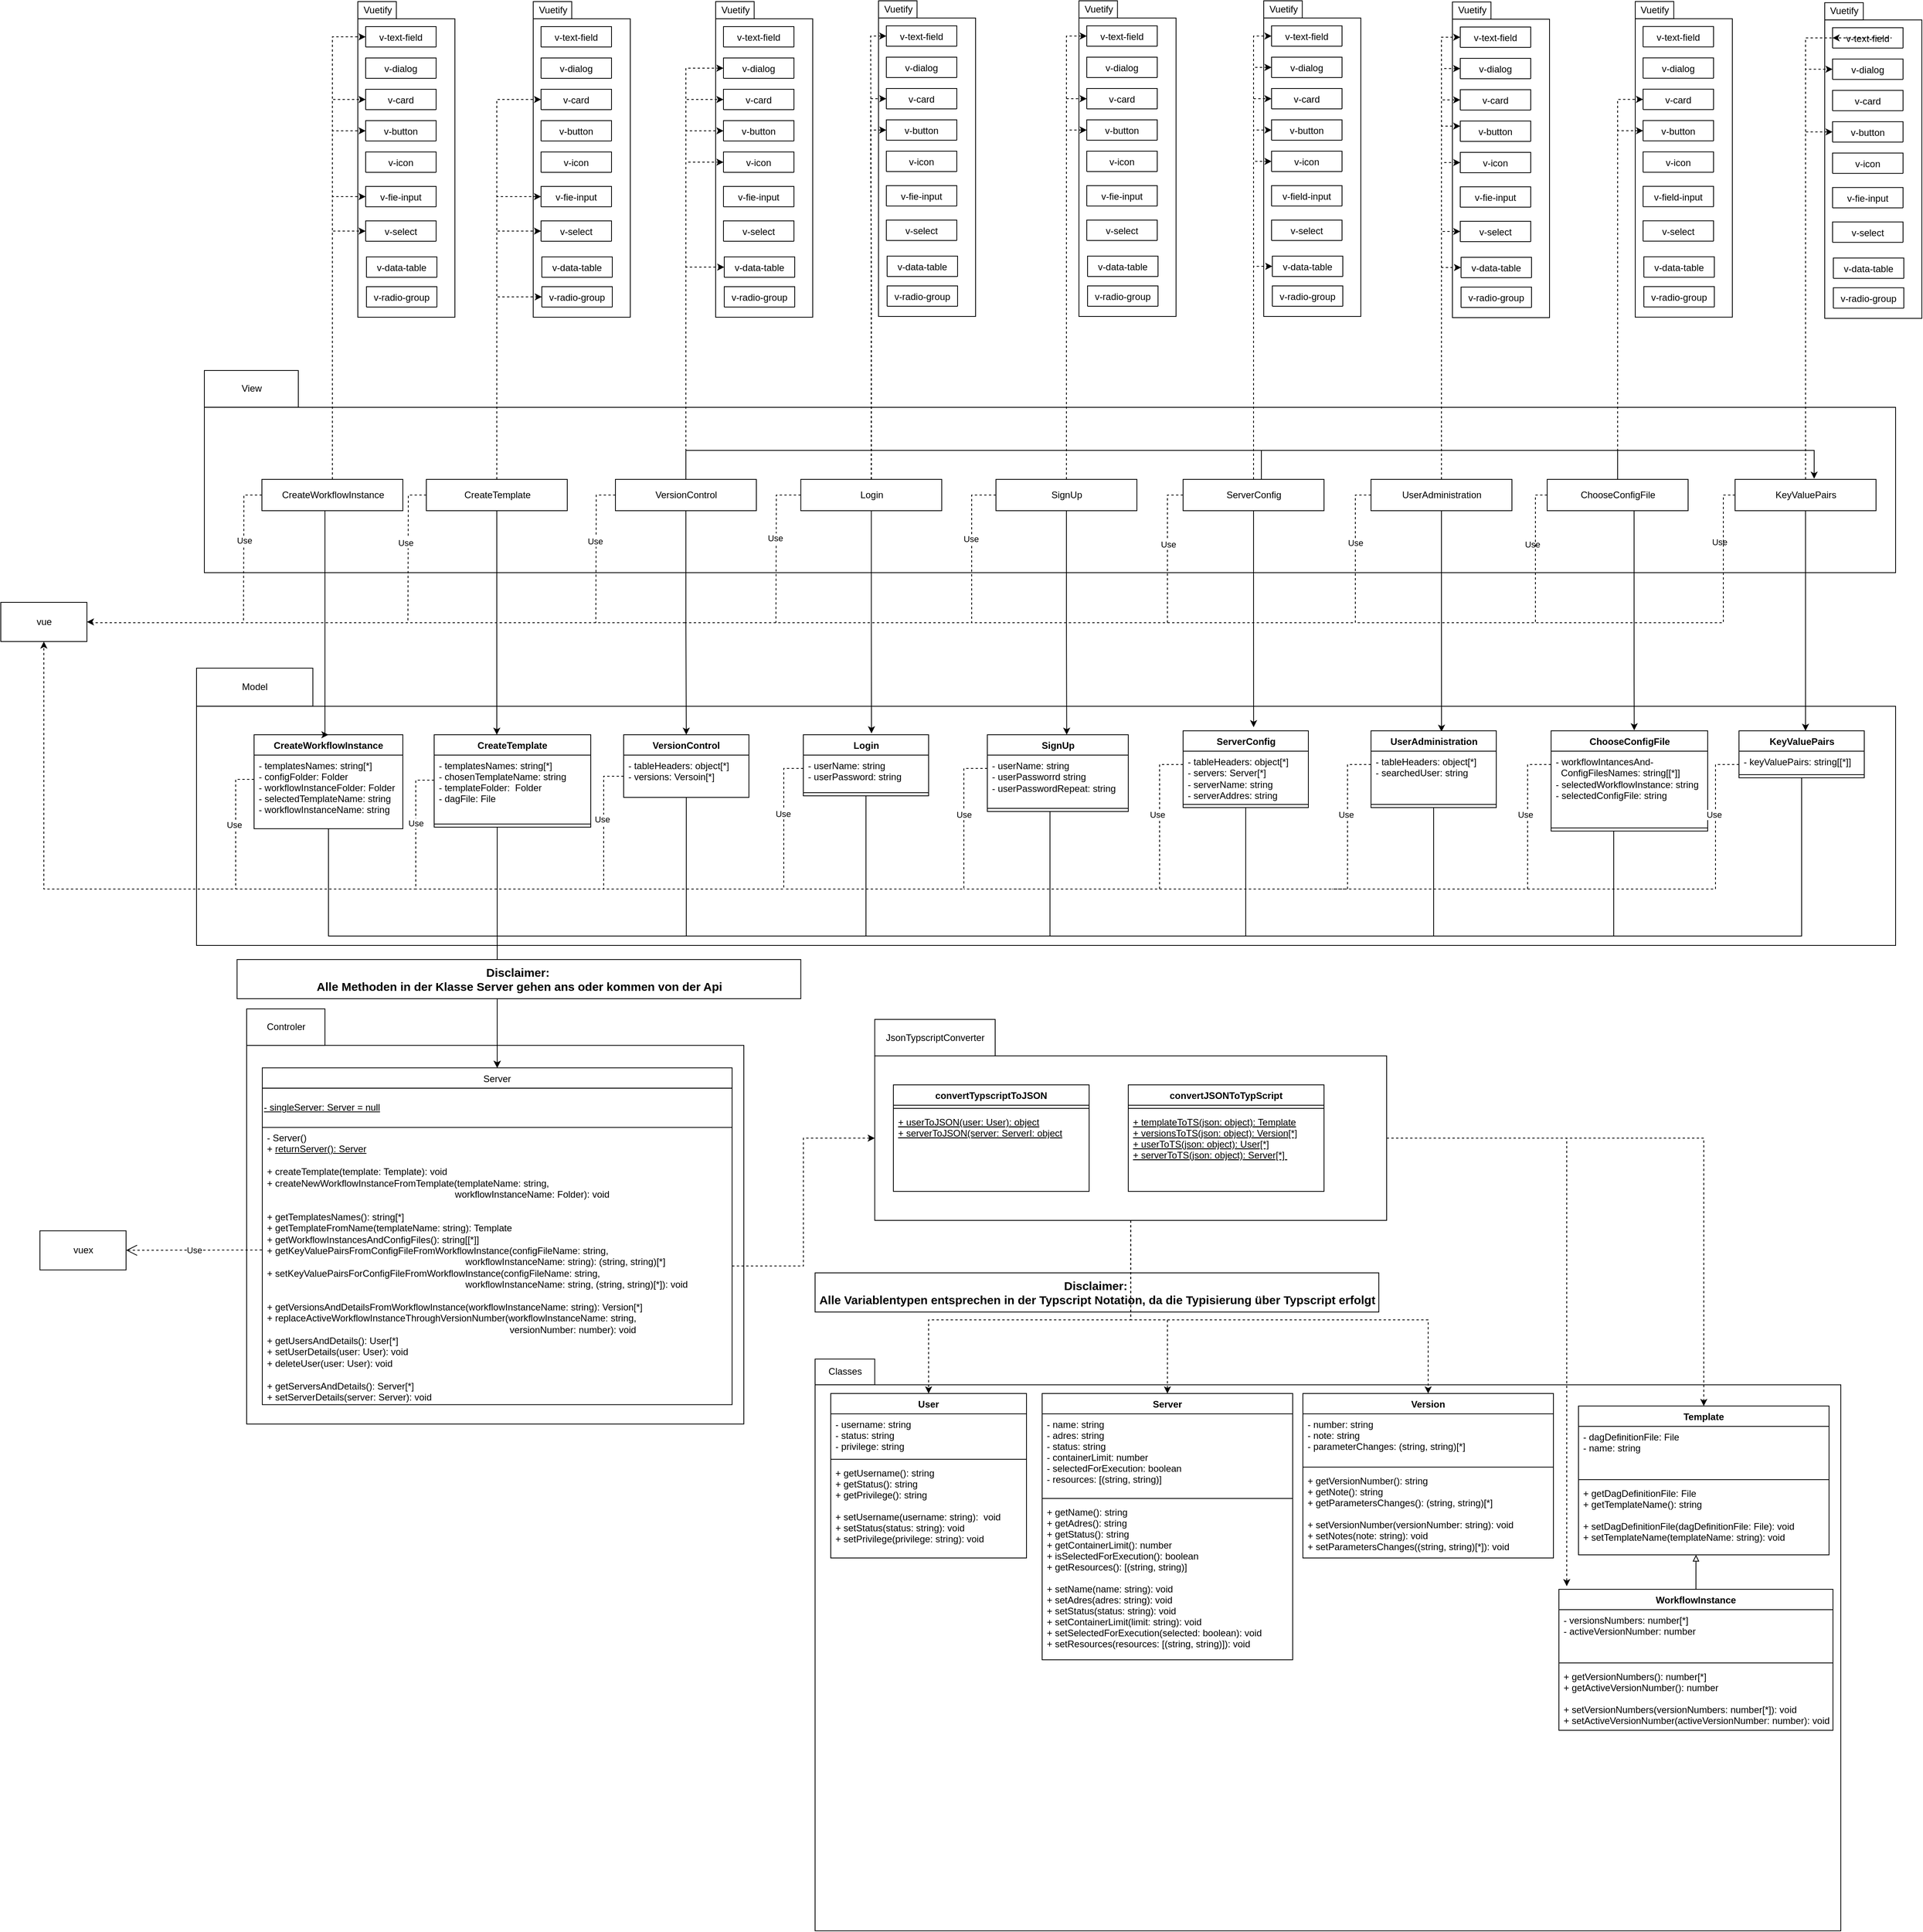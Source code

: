 <mxfile version="15.9.4" type="device"><diagram id="75CO_LptRTt2laYMUp1T" name="Page-1"><mxGraphModel dx="4257" dy="2192" grid="1" gridSize="10" guides="1" tooltips="1" connect="1" arrows="1" fold="1" page="1" pageScale="1" pageWidth="850" pageHeight="1100" math="0" shadow="0"><root><mxCell id="0"/><mxCell id="1" parent="0"/><mxCell id="z3Kn6UMQ87TC_x1oYjRb-316" value="" style="html=1;" vertex="1" parent="1"><mxGeometry x="1209.5" y="-119.58" width="124" height="381" as="geometry"/></mxCell><mxCell id="z3Kn6UMQ87TC_x1oYjRb-317" value="" style="html=1;" vertex="1" parent="1"><mxGeometry x="967.5" y="-121.08" width="124" height="381" as="geometry"/></mxCell><mxCell id="z3Kn6UMQ87TC_x1oYjRb-157" value="" style="html=1;" vertex="1" parent="1"><mxGeometry x="734" y="-120.5" width="124" height="381" as="geometry"/></mxCell><mxCell id="z3Kn6UMQ87TC_x1oYjRb-43" value="" style="html=1;" vertex="1" parent="1"><mxGeometry x="493" y="-122" width="124" height="381" as="geometry"/></mxCell><mxCell id="z3Kn6UMQ87TC_x1oYjRb-46" value="" style="html=1;" vertex="1" parent="1"><mxGeometry x="257" y="-122" width="124" height="381" as="geometry"/></mxCell><mxCell id="z3Kn6UMQ87TC_x1oYjRb-44" value="" style="html=1;" vertex="1" parent="1"><mxGeometry x="1" y="-122" width="124" height="381" as="geometry"/></mxCell><mxCell id="TROm8fGJsWG49ZNJDD4P-30" value="" style="html=1;" parent="1" vertex="1"><mxGeometry x="-806" y="1189.58" width="635" height="483.42" as="geometry"/></mxCell><mxCell id="TROm8fGJsWG49ZNJDD4P-320" value="" style="html=1;" parent="1" vertex="1"><mxGeometry x="-207" y="-121" width="124" height="381" as="geometry"/></mxCell><mxCell id="TROm8fGJsWG49ZNJDD4P-358" value="" style="html=1;" parent="1" vertex="1"><mxGeometry x="-664" y="-121" width="124" height="381" as="geometry"/></mxCell><mxCell id="TROm8fGJsWG49ZNJDD4P-1" value="" style="html=1;" parent="1" vertex="1"><mxGeometry x="-860" y="375" width="2160" height="211.11" as="geometry"/></mxCell><mxCell id="z3Kn6UMQ87TC_x1oYjRb-239" style="edgeStyle=orthogonalEdgeStyle;rounded=0;orthogonalLoop=1;jettySize=auto;html=1;dashed=1;endArrow=none;endFill=0;" edge="1" parent="1" source="TROm8fGJsWG49ZNJDD4P-2"><mxGeometry relative="1" as="geometry"><mxPoint x="-600" y="650" as="targetPoint"/></mxGeometry></mxCell><mxCell id="z3Kn6UMQ87TC_x1oYjRb-242" value="Use" style="edgeLabel;html=1;align=center;verticalAlign=middle;resizable=0;points=[];" vertex="1" connectable="0" parent="z3Kn6UMQ87TC_x1oYjRb-239"><mxGeometry x="-0.115" y="-4" relative="1" as="geometry"><mxPoint y="1" as="offset"/></mxGeometry></mxCell><mxCell id="TROm8fGJsWG49ZNJDD4P-2" value="CreateTemplate" style="html=1;" parent="1" vertex="1"><mxGeometry x="-576.5" y="467" width="180" height="40" as="geometry"/></mxCell><mxCell id="TROm8fGJsWG49ZNJDD4P-3" value="View" style="html=1;" parent="1" vertex="1"><mxGeometry x="-860" y="328" width="120" height="46.89" as="geometry"/></mxCell><mxCell id="TROm8fGJsWG49ZNJDD4P-395" style="edgeStyle=orthogonalEdgeStyle;rounded=0;orthogonalLoop=1;jettySize=auto;html=1;entryX=0;entryY=0.5;entryDx=0;entryDy=0;dashed=1;fontColor=#000000;" parent="1" source="TROm8fGJsWG49ZNJDD4P-4" target="TROm8fGJsWG49ZNJDD4P-359" edge="1"><mxGeometry relative="1" as="geometry"/></mxCell><mxCell id="TROm8fGJsWG49ZNJDD4P-396" style="edgeStyle=orthogonalEdgeStyle;rounded=0;orthogonalLoop=1;jettySize=auto;html=1;entryX=0;entryY=0.5;entryDx=0;entryDy=0;dashed=1;fontColor=#000000;" parent="1" source="TROm8fGJsWG49ZNJDD4P-4" target="TROm8fGJsWG49ZNJDD4P-367" edge="1"><mxGeometry relative="1" as="geometry"/></mxCell><mxCell id="TROm8fGJsWG49ZNJDD4P-397" style="edgeStyle=orthogonalEdgeStyle;rounded=0;orthogonalLoop=1;jettySize=auto;html=1;entryX=0;entryY=0.5;entryDx=0;entryDy=0;dashed=1;fontColor=#000000;" parent="1" source="TROm8fGJsWG49ZNJDD4P-4" target="TROm8fGJsWG49ZNJDD4P-371" edge="1"><mxGeometry relative="1" as="geometry"/></mxCell><mxCell id="TROm8fGJsWG49ZNJDD4P-398" style="edgeStyle=orthogonalEdgeStyle;rounded=0;orthogonalLoop=1;jettySize=auto;html=1;entryX=0;entryY=0.5;entryDx=0;entryDy=0;dashed=1;fontColor=#000000;" parent="1" source="TROm8fGJsWG49ZNJDD4P-4" target="TROm8fGJsWG49ZNJDD4P-379" edge="1"><mxGeometry relative="1" as="geometry"/></mxCell><mxCell id="TROm8fGJsWG49ZNJDD4P-399" style="edgeStyle=orthogonalEdgeStyle;rounded=0;orthogonalLoop=1;jettySize=auto;html=1;entryX=0;entryY=0.5;entryDx=0;entryDy=0;dashed=1;fontColor=#000000;" parent="1" source="TROm8fGJsWG49ZNJDD4P-4" target="TROm8fGJsWG49ZNJDD4P-383" edge="1"><mxGeometry relative="1" as="geometry"/></mxCell><mxCell id="z3Kn6UMQ87TC_x1oYjRb-240" style="edgeStyle=orthogonalEdgeStyle;rounded=0;orthogonalLoop=1;jettySize=auto;html=1;dashed=1;endArrow=none;endFill=0;" edge="1" parent="1" source="TROm8fGJsWG49ZNJDD4P-4"><mxGeometry relative="1" as="geometry"><mxPoint x="-810" y="650" as="targetPoint"/></mxGeometry></mxCell><mxCell id="z3Kn6UMQ87TC_x1oYjRb-241" value="Use" style="edgeLabel;html=1;align=center;verticalAlign=middle;resizable=0;points=[];" vertex="1" connectable="0" parent="z3Kn6UMQ87TC_x1oYjRb-240"><mxGeometry x="-0.137" relative="1" as="geometry"><mxPoint as="offset"/></mxGeometry></mxCell><mxCell id="TROm8fGJsWG49ZNJDD4P-4" value="CreateWorkflowInstance" style="html=1;" parent="1" vertex="1"><mxGeometry x="-786.5" y="467" width="180" height="40" as="geometry"/></mxCell><mxCell id="TROm8fGJsWG49ZNJDD4P-400" style="edgeStyle=orthogonalEdgeStyle;rounded=0;orthogonalLoop=1;jettySize=auto;html=1;entryX=0;entryY=0.5;entryDx=0;entryDy=0;dashed=1;fontColor=#000000;" parent="1" source="TROm8fGJsWG49ZNJDD4P-5" target="TROm8fGJsWG49ZNJDD4P-325" edge="1"><mxGeometry relative="1" as="geometry"/></mxCell><mxCell id="TROm8fGJsWG49ZNJDD4P-401" style="edgeStyle=orthogonalEdgeStyle;rounded=0;orthogonalLoop=1;jettySize=auto;html=1;entryX=0;entryY=0.5;entryDx=0;entryDy=0;dashed=1;fontColor=#000000;" parent="1" source="TROm8fGJsWG49ZNJDD4P-5" target="TROm8fGJsWG49ZNJDD4P-329" edge="1"><mxGeometry relative="1" as="geometry"/></mxCell><mxCell id="TROm8fGJsWG49ZNJDD4P-402" style="edgeStyle=orthogonalEdgeStyle;rounded=0;orthogonalLoop=1;jettySize=auto;html=1;entryX=0;entryY=0.5;entryDx=0;entryDy=0;dashed=1;fontColor=#000000;" parent="1" source="TROm8fGJsWG49ZNJDD4P-5" target="TROm8fGJsWG49ZNJDD4P-333" edge="1"><mxGeometry relative="1" as="geometry"/></mxCell><mxCell id="TROm8fGJsWG49ZNJDD4P-403" style="edgeStyle=orthogonalEdgeStyle;rounded=0;orthogonalLoop=1;jettySize=auto;html=1;entryX=0;entryY=0.5;entryDx=0;entryDy=0;dashed=1;fontColor=#000000;" parent="1" source="TROm8fGJsWG49ZNJDD4P-5" target="TROm8fGJsWG49ZNJDD4P-337" edge="1"><mxGeometry relative="1" as="geometry"/></mxCell><mxCell id="TROm8fGJsWG49ZNJDD4P-404" style="edgeStyle=orthogonalEdgeStyle;rounded=0;orthogonalLoop=1;jettySize=auto;html=1;entryX=0;entryY=0.5;entryDx=0;entryDy=0;dashed=1;fontColor=#000000;" parent="1" source="TROm8fGJsWG49ZNJDD4P-5" target="TROm8fGJsWG49ZNJDD4P-349" edge="1"><mxGeometry relative="1" as="geometry"/></mxCell><mxCell id="z3Kn6UMQ87TC_x1oYjRb-236" style="edgeStyle=orthogonalEdgeStyle;rounded=0;orthogonalLoop=1;jettySize=auto;html=1;entryX=1;entryY=0.5;entryDx=0;entryDy=0;dashed=1;endArrow=classic;endFill=1;" edge="1" parent="1" source="TROm8fGJsWG49ZNJDD4P-5" target="z3Kn6UMQ87TC_x1oYjRb-11"><mxGeometry relative="1" as="geometry"><Array as="points"><mxPoint x="-245" y="650"/><mxPoint x="-1004" y="650"/></Array></mxGeometry></mxCell><mxCell id="z3Kn6UMQ87TC_x1oYjRb-238" style="edgeStyle=orthogonalEdgeStyle;rounded=0;orthogonalLoop=1;jettySize=auto;html=1;dashed=1;endArrow=none;endFill=0;" edge="1" parent="1" source="TROm8fGJsWG49ZNJDD4P-5"><mxGeometry relative="1" as="geometry"><mxPoint x="-360" y="650" as="targetPoint"/></mxGeometry></mxCell><mxCell id="z3Kn6UMQ87TC_x1oYjRb-243" value="Use" style="edgeLabel;html=1;align=center;verticalAlign=middle;resizable=0;points=[];" vertex="1" connectable="0" parent="z3Kn6UMQ87TC_x1oYjRb-238"><mxGeometry x="-0.117" y="-2" relative="1" as="geometry"><mxPoint as="offset"/></mxGeometry></mxCell><mxCell id="z3Kn6UMQ87TC_x1oYjRb-285" style="edgeStyle=orthogonalEdgeStyle;rounded=0;orthogonalLoop=1;jettySize=auto;html=1;entryX=0.561;entryY=-0.021;entryDx=0;entryDy=0;entryPerimeter=0;endArrow=classic;endFill=1;" edge="1" parent="1" source="TROm8fGJsWG49ZNJDD4P-5" target="z3Kn6UMQ87TC_x1oYjRb-282"><mxGeometry relative="1" as="geometry"><Array as="points"><mxPoint x="-245" y="430"/><mxPoint x="1196" y="430"/></Array></mxGeometry></mxCell><mxCell id="TROm8fGJsWG49ZNJDD4P-5" value="VersionControl" style="html=1;" parent="1" vertex="1"><mxGeometry x="-335" y="467" width="180" height="40" as="geometry"/></mxCell><mxCell id="TROm8fGJsWG49ZNJDD4P-6" style="edgeStyle=orthogonalEdgeStyle;rounded=0;orthogonalLoop=1;jettySize=auto;html=1;entryX=1;entryY=0.5;entryDx=0;entryDy=0;dashed=1;endArrow=none;endFill=0;fontSize=10;startArrow=open;startFill=0;" parent="1" edge="1"><mxGeometry relative="1" as="geometry"><mxPoint x="560" y="525" as="targetPoint"/></mxGeometry></mxCell><mxCell id="TROm8fGJsWG49ZNJDD4P-7" style="edgeStyle=orthogonalEdgeStyle;rounded=0;orthogonalLoop=1;jettySize=auto;html=1;entryX=1;entryY=0.5;entryDx=0;entryDy=0;dashed=1;endArrow=none;endFill=0;fontSize=10;startArrow=open;startFill=0;" parent="1" edge="1"><mxGeometry relative="1" as="geometry"><mxPoint x="560" y="525" as="targetPoint"/></mxGeometry></mxCell><mxCell id="TROm8fGJsWG49ZNJDD4P-8" style="edgeStyle=orthogonalEdgeStyle;rounded=0;orthogonalLoop=1;jettySize=auto;html=1;entryX=1;entryY=0.5;entryDx=0;entryDy=0;dashed=1;endArrow=none;endFill=0;fontSize=10;startArrow=open;startFill=0;" parent="1" edge="1"><mxGeometry relative="1" as="geometry"><mxPoint x="600" y="451" as="targetPoint"/></mxGeometry></mxCell><mxCell id="TROm8fGJsWG49ZNJDD4P-9" style="edgeStyle=orthogonalEdgeStyle;rounded=0;orthogonalLoop=1;jettySize=auto;html=1;entryX=1;entryY=0.5;entryDx=0;entryDy=0;dashed=1;endArrow=none;endFill=0;fontSize=10;startArrow=open;startFill=0;" parent="1" edge="1"><mxGeometry relative="1" as="geometry"><mxPoint x="600" y="451" as="targetPoint"/></mxGeometry></mxCell><mxCell id="TROm8fGJsWG49ZNJDD4P-10" style="edgeStyle=orthogonalEdgeStyle;rounded=0;orthogonalLoop=1;jettySize=auto;html=1;entryX=1;entryY=0.5;entryDx=0;entryDy=0;dashed=1;endArrow=none;endFill=0;fontSize=10;startArrow=open;startFill=0;" parent="1" edge="1"><mxGeometry relative="1" as="geometry"><mxPoint x="-296.5" y="441" as="targetPoint"/></mxGeometry></mxCell><mxCell id="TROm8fGJsWG49ZNJDD4P-16" value="CreateWorkflowInstance" style="swimlane;fontStyle=1;align=center;verticalAlign=top;childLayout=stackLayout;horizontal=1;startSize=26;horizontalStack=0;resizeParent=1;resizeParentMax=0;resizeLast=0;collapsible=1;marginBottom=0;" parent="1" vertex="1" collapsed="1"><mxGeometry x="-786.5" y="788" width="190" height="30" as="geometry"><mxRectangle x="30" y="80" width="160" height="86" as="alternateBounds"/></mxGeometry></mxCell><mxCell id="TROm8fGJsWG49ZNJDD4P-17" value="+ field: type" style="text;strokeColor=none;fillColor=none;align=left;verticalAlign=top;spacingLeft=4;spacingRight=4;overflow=hidden;rotatable=0;points=[[0,0.5],[1,0.5]];portConstraint=eastwest;" parent="TROm8fGJsWG49ZNJDD4P-16" vertex="1"><mxGeometry y="26" width="190" height="26" as="geometry"/></mxCell><mxCell id="TROm8fGJsWG49ZNJDD4P-18" value="" style="line;strokeWidth=1;fillColor=none;align=left;verticalAlign=middle;spacingTop=-1;spacingLeft=3;spacingRight=3;rotatable=0;labelPosition=right;points=[];portConstraint=eastwest;" parent="TROm8fGJsWG49ZNJDD4P-16" vertex="1"><mxGeometry y="52" width="190" height="8" as="geometry"/></mxCell><mxCell id="TROm8fGJsWG49ZNJDD4P-19" value="+ method(type): type" style="text;strokeColor=none;fillColor=none;align=left;verticalAlign=top;spacingLeft=4;spacingRight=4;overflow=hidden;rotatable=0;points=[[0,0.5],[1,0.5]];portConstraint=eastwest;" parent="TROm8fGJsWG49ZNJDD4P-16" vertex="1"><mxGeometry y="60" width="190" height="26" as="geometry"/></mxCell><mxCell id="TROm8fGJsWG49ZNJDD4P-20" value="CreateTemplate&#10;" style="swimlane;fontStyle=1;align=center;verticalAlign=top;childLayout=stackLayout;horizontal=1;startSize=26;horizontalStack=0;resizeParent=1;resizeParentMax=0;resizeLast=0;collapsible=1;marginBottom=0;" parent="1" vertex="1" collapsed="1"><mxGeometry x="-566.5" y="788" width="190" height="30" as="geometry"><mxRectangle x="30" y="80" width="160" height="86" as="alternateBounds"/></mxGeometry></mxCell><mxCell id="TROm8fGJsWG49ZNJDD4P-21" value="+ field: type" style="text;strokeColor=none;fillColor=none;align=left;verticalAlign=top;spacingLeft=4;spacingRight=4;overflow=hidden;rotatable=0;points=[[0,0.5],[1,0.5]];portConstraint=eastwest;" parent="TROm8fGJsWG49ZNJDD4P-20" vertex="1"><mxGeometry y="26" width="190" height="26" as="geometry"/></mxCell><mxCell id="TROm8fGJsWG49ZNJDD4P-22" value="" style="line;strokeWidth=1;fillColor=none;align=left;verticalAlign=middle;spacingTop=-1;spacingLeft=3;spacingRight=3;rotatable=0;labelPosition=right;points=[];portConstraint=eastwest;" parent="TROm8fGJsWG49ZNJDD4P-20" vertex="1"><mxGeometry y="52" width="190" height="8" as="geometry"/></mxCell><mxCell id="TROm8fGJsWG49ZNJDD4P-23" value="+ method(type): type" style="text;strokeColor=none;fillColor=none;align=left;verticalAlign=top;spacingLeft=4;spacingRight=4;overflow=hidden;rotatable=0;points=[[0,0.5],[1,0.5]];portConstraint=eastwest;" parent="TROm8fGJsWG49ZNJDD4P-20" vertex="1"><mxGeometry y="60" width="190" height="26" as="geometry"/></mxCell><mxCell id="TROm8fGJsWG49ZNJDD4P-24" value="VersionControl" style="swimlane;fontStyle=1;align=center;verticalAlign=top;childLayout=stackLayout;horizontal=1;startSize=26;horizontalStack=0;resizeParent=1;resizeParentMax=0;resizeLast=0;collapsible=1;marginBottom=0;" parent="1" vertex="1"><mxGeometry x="-324.5" y="788" width="160" height="80" as="geometry"><mxRectangle x="530" y="840" width="190" height="30" as="alternateBounds"/></mxGeometry></mxCell><mxCell id="TROm8fGJsWG49ZNJDD4P-25" value="- headers1&#10;- headers2&#10;- dialogue" style="text;strokeColor=none;fillColor=none;align=left;verticalAlign=top;spacingLeft=4;spacingRight=4;overflow=hidden;rotatable=0;points=[[0,0.5],[1,0.5]];portConstraint=eastwest;" parent="TROm8fGJsWG49ZNJDD4P-24" vertex="1"><mxGeometry y="26" width="160" height="54" as="geometry"/></mxCell><mxCell id="TROm8fGJsWG49ZNJDD4P-26" value="" style="html=1;align=left;" parent="1" vertex="1"><mxGeometry x="-326.5" y="868" width="160" height="50" as="geometry"/></mxCell><mxCell id="TROm8fGJsWG49ZNJDD4P-27" style="edgeStyle=orthogonalEdgeStyle;rounded=0;orthogonalLoop=1;jettySize=auto;html=1;entryX=1;entryY=0.5;entryDx=0;entryDy=0;dashed=1;endArrow=none;endFill=0;fontSize=10;startArrow=open;startFill=0;" parent="1" edge="1"><mxGeometry relative="1" as="geometry"><mxPoint x="-296.5" y="441" as="targetPoint"/></mxGeometry></mxCell><mxCell id="TROm8fGJsWG49ZNJDD4P-33" value="Model" style="html=1;" parent="1" vertex="1"><mxGeometry x="-870" y="708" width="148.596" height="48.684" as="geometry"/></mxCell><mxCell id="TROm8fGJsWG49ZNJDD4P-34" value="" style="html=1;" parent="1" vertex="1"><mxGeometry x="-870" y="756.68" width="2170" height="305.32" as="geometry"/></mxCell><mxCell id="TROm8fGJsWG49ZNJDD4P-35" value="CreateTemplate&#10;" style="swimlane;fontStyle=1;align=center;verticalAlign=top;childLayout=stackLayout;horizontal=1;startSize=26;horizontalStack=0;resizeParent=1;resizeParentMax=0;resizeLast=0;collapsible=1;marginBottom=0;" parent="1" vertex="1"><mxGeometry x="-566.5" y="793" width="200" height="118" as="geometry"><mxRectangle x="290" y="840" width="190" height="30" as="alternateBounds"/></mxGeometry></mxCell><mxCell id="TROm8fGJsWG49ZNJDD4P-36" value="- templatesNames: string[*]&#10;- chosenTemplateName: string&#10;- templateFolder:  Folder&#10;- dagFile: File" style="text;strokeColor=none;fillColor=none;align=left;verticalAlign=top;spacingLeft=4;spacingRight=4;overflow=hidden;rotatable=0;points=[[0,0.5],[1,0.5]];portConstraint=eastwest;" parent="TROm8fGJsWG49ZNJDD4P-35" vertex="1"><mxGeometry y="26" width="200" height="84" as="geometry"/></mxCell><mxCell id="TROm8fGJsWG49ZNJDD4P-37" value="" style="line;strokeWidth=1;fillColor=none;align=left;verticalAlign=middle;spacingTop=-1;spacingLeft=3;spacingRight=3;rotatable=0;labelPosition=right;points=[];portConstraint=eastwest;" parent="TROm8fGJsWG49ZNJDD4P-35" vertex="1"><mxGeometry y="110" width="200" height="8" as="geometry"/></mxCell><mxCell id="TROm8fGJsWG49ZNJDD4P-405" style="edgeStyle=orthogonalEdgeStyle;rounded=0;orthogonalLoop=1;jettySize=auto;html=1;entryX=0.5;entryY=0;entryDx=0;entryDy=0;fontColor=#000000;" parent="1" source="TROm8fGJsWG49ZNJDD4P-38" target="TROm8fGJsWG49ZNJDD4P-31" edge="1"><mxGeometry relative="1" as="geometry"><Array as="points"><mxPoint x="-244" y="1050"/><mxPoint x="-486" y="1050"/></Array></mxGeometry></mxCell><mxCell id="TROm8fGJsWG49ZNJDD4P-38" value="VersionControl" style="swimlane;fontStyle=1;align=center;verticalAlign=top;childLayout=stackLayout;horizontal=1;startSize=26;horizontalStack=0;resizeParent=1;resizeParentMax=0;resizeLast=0;collapsible=1;marginBottom=0;" parent="1" vertex="1"><mxGeometry x="-324.5" y="793" width="160" height="80" as="geometry"><mxRectangle x="-326.5" y="756" width="190" height="30" as="alternateBounds"/></mxGeometry></mxCell><mxCell id="TROm8fGJsWG49ZNJDD4P-39" value="- tableHeaders: object[*]&#10;- versions: Versoin[*]" style="text;strokeColor=none;fillColor=none;align=left;verticalAlign=top;spacingLeft=4;spacingRight=4;overflow=hidden;rotatable=0;points=[[0,0.5],[1,0.5]];portConstraint=eastwest;" parent="TROm8fGJsWG49ZNJDD4P-38" vertex="1"><mxGeometry y="26" width="160" height="54" as="geometry"/></mxCell><mxCell id="TROm8fGJsWG49ZNJDD4P-40" style="edgeStyle=orthogonalEdgeStyle;rounded=0;orthogonalLoop=1;jettySize=auto;html=1;entryX=0.5;entryY=0;entryDx=0;entryDy=0;exitX=0.5;exitY=1;exitDx=0;exitDy=0;" parent="1" source="TROm8fGJsWG49ZNJDD4P-35" target="TROm8fGJsWG49ZNJDD4P-31" edge="1"><mxGeometry relative="1" as="geometry"><mxPoint x="-486.474" y="968" as="sourcePoint"/><Array as="points"><mxPoint x="-486" y="911"/></Array></mxGeometry></mxCell><mxCell id="TROm8fGJsWG49ZNJDD4P-42" value="&lt;b style=&quot;font-size: 15px&quot;&gt;Disclaimer:&amp;nbsp;&lt;br&gt;Alle Variablentypen entsprechen in der Typscript Notation, da die Typisierung über Typscript erfolgt&lt;/b&gt;" style="html=1;" parent="1" vertex="1"><mxGeometry x="-80" y="1480" width="720" height="50" as="geometry"/></mxCell><mxCell id="TROm8fGJsWG49ZNJDD4P-43" value="Classes" style="html=1;" parent="1" vertex="1"><mxGeometry x="-80" y="1590" width="76.228" height="32.895" as="geometry"/></mxCell><mxCell id="TROm8fGJsWG49ZNJDD4P-44" value="" style="html=1;" parent="1" vertex="1"><mxGeometry x="-80" y="1622.89" width="1310" height="697.11" as="geometry"/></mxCell><mxCell id="TROm8fGJsWG49ZNJDD4P-45" value="User" style="swimlane;fontStyle=1;align=center;verticalAlign=top;childLayout=stackLayout;horizontal=1;startSize=26;horizontalStack=0;resizeParent=1;resizeParentMax=0;resizeLast=0;collapsible=1;marginBottom=0;" parent="1" vertex="1"><mxGeometry x="-60" y="1634" width="250" height="210" as="geometry"/></mxCell><mxCell id="TROm8fGJsWG49ZNJDD4P-46" value="- username: string&#10;- status: string&#10;- privilege: string" style="text;strokeColor=none;fillColor=none;align=left;verticalAlign=top;spacingLeft=4;spacingRight=4;overflow=hidden;rotatable=0;points=[[0,0.5],[1,0.5]];portConstraint=eastwest;" parent="TROm8fGJsWG49ZNJDD4P-45" vertex="1"><mxGeometry y="26" width="250" height="54" as="geometry"/></mxCell><mxCell id="TROm8fGJsWG49ZNJDD4P-47" value="" style="line;strokeWidth=1;fillColor=none;align=left;verticalAlign=middle;spacingTop=-1;spacingLeft=3;spacingRight=3;rotatable=0;labelPosition=right;points=[];portConstraint=eastwest;" parent="TROm8fGJsWG49ZNJDD4P-45" vertex="1"><mxGeometry y="80" width="250" height="8" as="geometry"/></mxCell><mxCell id="TROm8fGJsWG49ZNJDD4P-48" value="+ getUsername(): string&#10;+ getStatus(): string&#10;+ getPrivilege(): string&#10;&#10;+ setUsername(username: string):  void&#10;+ setStatus(status: string): void&#10;+ setPrivilege(privilege: string): void" style="text;strokeColor=none;fillColor=none;align=left;verticalAlign=top;spacingLeft=4;spacingRight=4;overflow=hidden;rotatable=0;points=[[0,0.5],[1,0.5]];portConstraint=eastwest;" parent="TROm8fGJsWG49ZNJDD4P-45" vertex="1"><mxGeometry y="88" width="250" height="122" as="geometry"/></mxCell><mxCell id="TROm8fGJsWG49ZNJDD4P-49" value="Server" style="swimlane;fontStyle=1;align=center;verticalAlign=top;childLayout=stackLayout;horizontal=1;startSize=26;horizontalStack=0;resizeParent=1;resizeParentMax=0;resizeLast=0;collapsible=1;marginBottom=0;" parent="1" vertex="1"><mxGeometry x="210" y="1634" width="320" height="340" as="geometry"/></mxCell><mxCell id="TROm8fGJsWG49ZNJDD4P-50" value="- name: string&#10;- adres: string&#10;- status: string&#10;- containerLimit: number&#10;- selectedForExecution: boolean&#10;- resources: [(string, string)]" style="text;strokeColor=none;fillColor=none;align=left;verticalAlign=top;spacingLeft=4;spacingRight=4;overflow=hidden;rotatable=0;points=[[0,0.5],[1,0.5]];portConstraint=eastwest;" parent="TROm8fGJsWG49ZNJDD4P-49" vertex="1"><mxGeometry y="26" width="320" height="104" as="geometry"/></mxCell><mxCell id="TROm8fGJsWG49ZNJDD4P-51" value="" style="line;strokeWidth=1;fillColor=none;align=left;verticalAlign=middle;spacingTop=-1;spacingLeft=3;spacingRight=3;rotatable=0;labelPosition=right;points=[];portConstraint=eastwest;" parent="TROm8fGJsWG49ZNJDD4P-49" vertex="1"><mxGeometry y="130" width="320" height="8" as="geometry"/></mxCell><mxCell id="TROm8fGJsWG49ZNJDD4P-52" value="+ getName(): string&#10;+ getAdres(): string&#10;+ getStatus(): string&#10;+ getContainerLimit(): number&#10;+ isSelectedForExecution(): boolean&#10;+ getResources(): [(string, string)]&#10;&#10;+ setName(name: string): void&#10;+ setAdres(adres: string): void&#10;+ setStatus(status: string): void&#10;+ setContainerLimit(limit: string): void&#10;+ setSelectedForExecution(selected: boolean): void&#10;+ setResources(resources: [(string, string)]): void" style="text;strokeColor=none;fillColor=none;align=left;verticalAlign=top;spacingLeft=4;spacingRight=4;overflow=hidden;rotatable=0;points=[[0,0.5],[1,0.5]];portConstraint=eastwest;" parent="TROm8fGJsWG49ZNJDD4P-49" vertex="1"><mxGeometry y="138" width="320" height="202" as="geometry"/></mxCell><mxCell id="TROm8fGJsWG49ZNJDD4P-76" value="Template" style="swimlane;fontStyle=1;align=center;verticalAlign=top;childLayout=stackLayout;horizontal=1;startSize=26;horizontalStack=0;resizeParent=1;resizeParentMax=0;resizeLast=0;collapsible=1;marginBottom=0;fontSize=12;" parent="1" vertex="1"><mxGeometry x="895" y="1650" width="320" height="190" as="geometry"/></mxCell><mxCell id="TROm8fGJsWG49ZNJDD4P-77" value="- dagDefinitionFile: File&#10;- name: string" style="text;strokeColor=none;fillColor=none;align=left;verticalAlign=top;spacingLeft=4;spacingRight=4;overflow=hidden;rotatable=0;points=[[0,0.5],[1,0.5]];portConstraint=eastwest;dashed=1;fontSize=12;" parent="TROm8fGJsWG49ZNJDD4P-76" vertex="1"><mxGeometry y="26" width="320" height="64" as="geometry"/></mxCell><mxCell id="TROm8fGJsWG49ZNJDD4P-78" value="" style="line;strokeWidth=1;fillColor=none;align=left;verticalAlign=middle;spacingTop=-1;spacingLeft=3;spacingRight=3;rotatable=0;labelPosition=right;points=[];portConstraint=eastwest;fontSize=12;" parent="TROm8fGJsWG49ZNJDD4P-76" vertex="1"><mxGeometry y="90" width="320" height="8" as="geometry"/></mxCell><mxCell id="TROm8fGJsWG49ZNJDD4P-79" value="+ getDagDefinitionFile: File&#10;+ getTemplateName(): string&#10;&#10;+ setDagDefinitionFile(dagDefinitionFile: File): void&#10;+ setTemplateName(templateName: string): void" style="text;strokeColor=none;fillColor=none;align=left;verticalAlign=top;spacingLeft=4;spacingRight=4;overflow=hidden;rotatable=0;points=[[0,0.5],[1,0.5]];portConstraint=eastwest;fontSize=12;" parent="TROm8fGJsWG49ZNJDD4P-76" vertex="1"><mxGeometry y="98" width="320" height="92" as="geometry"/></mxCell><mxCell id="TROm8fGJsWG49ZNJDD4P-80" style="edgeStyle=orthogonalEdgeStyle;rounded=0;orthogonalLoop=1;jettySize=auto;html=1;entryX=0.469;entryY=1;entryDx=0;entryDy=0;entryPerimeter=0;fontSize=12;endArrow=block;endFill=0;" parent="1" source="TROm8fGJsWG49ZNJDD4P-81" target="TROm8fGJsWG49ZNJDD4P-79" edge="1"><mxGeometry relative="1" as="geometry"/></mxCell><mxCell id="TROm8fGJsWG49ZNJDD4P-81" value="WorkflowInstance" style="swimlane;fontStyle=1;align=center;verticalAlign=top;childLayout=stackLayout;horizontal=1;startSize=26;horizontalStack=0;resizeParent=1;resizeParentMax=0;resizeLast=0;collapsible=1;marginBottom=0;fontSize=12;" parent="1" vertex="1"><mxGeometry x="870" y="1884" width="350" height="180" as="geometry"/></mxCell><mxCell id="TROm8fGJsWG49ZNJDD4P-82" value="- versionsNumbers: number[*]&#10;- activeVersionNumber: number&#10;" style="text;strokeColor=none;fillColor=none;align=left;verticalAlign=top;spacingLeft=4;spacingRight=4;overflow=hidden;rotatable=0;points=[[0,0.5],[1,0.5]];portConstraint=eastwest;dashed=1;fontSize=12;" parent="TROm8fGJsWG49ZNJDD4P-81" vertex="1"><mxGeometry y="26" width="350" height="64" as="geometry"/></mxCell><mxCell id="TROm8fGJsWG49ZNJDD4P-83" value="" style="line;strokeWidth=1;fillColor=none;align=left;verticalAlign=middle;spacingTop=-1;spacingLeft=3;spacingRight=3;rotatable=0;labelPosition=right;points=[];portConstraint=eastwest;fontSize=12;" parent="TROm8fGJsWG49ZNJDD4P-81" vertex="1"><mxGeometry y="90" width="350" height="8" as="geometry"/></mxCell><mxCell id="TROm8fGJsWG49ZNJDD4P-84" value="+ getVersionNumbers(): number[*]&#10;+ getActiveVersionNumber(): number&#10;&#10;+ setVersionNumbers(versionNumbers: number[*]): void&#10;+ setActiveVersionNumber(activeVersionNumber: number): void" style="text;strokeColor=none;fillColor=none;align=left;verticalAlign=top;spacingLeft=4;spacingRight=4;overflow=hidden;rotatable=0;points=[[0,0.5],[1,0.5]];portConstraint=eastwest;fontSize=12;" parent="TROm8fGJsWG49ZNJDD4P-81" vertex="1"><mxGeometry y="98" width="350" height="82" as="geometry"/></mxCell><mxCell id="TROm8fGJsWG49ZNJDD4P-85" value="Version" style="swimlane;fontStyle=1;align=center;verticalAlign=top;childLayout=stackLayout;horizontal=1;startSize=26;horizontalStack=0;resizeParent=1;resizeParentMax=0;resizeLast=0;collapsible=1;marginBottom=0;fontSize=12;" parent="1" vertex="1"><mxGeometry x="543" y="1634" width="320" height="210" as="geometry"/></mxCell><mxCell id="TROm8fGJsWG49ZNJDD4P-86" value="- number: string&#10;- note: string&#10;- parameterChanges: (string, string)[*]&#10;" style="text;strokeColor=none;fillColor=none;align=left;verticalAlign=top;spacingLeft=4;spacingRight=4;overflow=hidden;rotatable=0;points=[[0,0.5],[1,0.5]];portConstraint=eastwest;dashed=1;fontSize=12;" parent="TROm8fGJsWG49ZNJDD4P-85" vertex="1"><mxGeometry y="26" width="320" height="64" as="geometry"/></mxCell><mxCell id="TROm8fGJsWG49ZNJDD4P-87" value="" style="line;strokeWidth=1;fillColor=none;align=left;verticalAlign=middle;spacingTop=-1;spacingLeft=3;spacingRight=3;rotatable=0;labelPosition=right;points=[];portConstraint=eastwest;fontSize=12;" parent="TROm8fGJsWG49ZNJDD4P-85" vertex="1"><mxGeometry y="90" width="320" height="8" as="geometry"/></mxCell><mxCell id="TROm8fGJsWG49ZNJDD4P-88" value="+ getVersionNumber(): string&#10;+ getNote(): string&#10;+ getParametersChanges():  (string, string)[*]&#10;&#10;+ setVersionNumber(versionNumber: string): void&#10;+ setNotes(note: string): void&#10;+ setParametersChanges((string, string)[*]): void" style="text;strokeColor=none;fillColor=none;align=left;verticalAlign=top;spacingLeft=4;spacingRight=4;overflow=hidden;rotatable=0;points=[[0,0.5],[1,0.5]];portConstraint=eastwest;fontSize=12;" parent="TROm8fGJsWG49ZNJDD4P-85" vertex="1"><mxGeometry y="98" width="320" height="112" as="geometry"/></mxCell><mxCell id="TROm8fGJsWG49ZNJDD4P-406" style="edgeStyle=orthogonalEdgeStyle;rounded=0;orthogonalLoop=1;jettySize=auto;html=1;entryX=0.5;entryY=0;entryDx=0;entryDy=0;fontColor=#000000;" parent="1" source="TROm8fGJsWG49ZNJDD4P-93" target="TROm8fGJsWG49ZNJDD4P-31" edge="1"><mxGeometry relative="1" as="geometry"><Array as="points"><mxPoint x="-701" y="1050"/><mxPoint x="-486" y="1050"/></Array></mxGeometry></mxCell><mxCell id="TROm8fGJsWG49ZNJDD4P-93" value="CreateWorkflowInstance" style="swimlane;fontStyle=1;align=center;verticalAlign=top;childLayout=stackLayout;horizontal=1;startSize=26;horizontalStack=0;resizeParent=1;resizeParentMax=0;resizeLast=0;collapsible=1;marginBottom=0;" parent="1" vertex="1"><mxGeometry x="-796.5" y="793" width="190" height="120" as="geometry"><mxRectangle x="70" y="840" width="190" height="30" as="alternateBounds"/></mxGeometry></mxCell><mxCell id="TROm8fGJsWG49ZNJDD4P-94" value="- templatesNames: string[*]&#10;- configFolder: Folder&#10;- workflowInstanceFolder: Folder&#10;- selectedTemplateName: string&#10;- workflowInstanceName: string" style="text;strokeColor=none;fillColor=none;align=left;verticalAlign=top;spacingLeft=4;spacingRight=4;overflow=hidden;rotatable=0;points=[[0,0.5],[1,0.5]];portConstraint=eastwest;" parent="TROm8fGJsWG49ZNJDD4P-93" vertex="1"><mxGeometry y="26" width="190" height="94" as="geometry"/></mxCell><mxCell id="TROm8fGJsWG49ZNJDD4P-97" value="Vuetify" style="html=1;" parent="1" vertex="1"><mxGeometry x="-440" y="-143" width="49.21" height="21.923" as="geometry"/></mxCell><mxCell id="TROm8fGJsWG49ZNJDD4P-98" value="" style="html=1;" parent="1" vertex="1"><mxGeometry x="-440" y="-121" width="124" height="381" as="geometry"/></mxCell><mxCell id="TROm8fGJsWG49ZNJDD4P-99" value="v-text-field" style="swimlane;fontStyle=0;childLayout=stackLayout;horizontal=1;startSize=26;fillColor=none;horizontalStack=0;resizeParent=1;resizeParentMax=0;resizeLast=0;collapsible=1;marginBottom=0;" parent="1" vertex="1" collapsed="1"><mxGeometry x="-430" y="-111" width="90" height="26" as="geometry"><mxRectangle x="10" y="38" width="140" height="104" as="alternateBounds"/></mxGeometry></mxCell><mxCell id="TROm8fGJsWG49ZNJDD4P-100" value="+ field: type" style="text;strokeColor=none;fillColor=none;align=left;verticalAlign=top;spacingLeft=4;spacingRight=4;overflow=hidden;rotatable=0;points=[[0,0.5],[1,0.5]];portConstraint=eastwest;" parent="TROm8fGJsWG49ZNJDD4P-99" vertex="1"><mxGeometry y="26" width="90" height="26" as="geometry"/></mxCell><mxCell id="TROm8fGJsWG49ZNJDD4P-101" value="+ field: type" style="text;strokeColor=none;fillColor=none;align=left;verticalAlign=top;spacingLeft=4;spacingRight=4;overflow=hidden;rotatable=0;points=[[0,0.5],[1,0.5]];portConstraint=eastwest;" parent="TROm8fGJsWG49ZNJDD4P-99" vertex="1"><mxGeometry y="52" width="90" height="26" as="geometry"/></mxCell><mxCell id="TROm8fGJsWG49ZNJDD4P-102" value="+ field: type" style="text;strokeColor=none;fillColor=none;align=left;verticalAlign=top;spacingLeft=4;spacingRight=4;overflow=hidden;rotatable=0;points=[[0,0.5],[1,0.5]];portConstraint=eastwest;" parent="TROm8fGJsWG49ZNJDD4P-99" vertex="1"><mxGeometry y="78" width="90" height="26" as="geometry"/></mxCell><mxCell id="TROm8fGJsWG49ZNJDD4P-103" value="v-dialog" style="swimlane;fontStyle=0;childLayout=stackLayout;horizontal=1;startSize=26;fillColor=none;horizontalStack=0;resizeParent=1;resizeParentMax=0;resizeLast=0;collapsible=1;marginBottom=0;" parent="1" vertex="1" collapsed="1"><mxGeometry x="-430" y="-71" width="90" height="26" as="geometry"><mxRectangle x="10" y="38" width="140" height="104" as="alternateBounds"/></mxGeometry></mxCell><mxCell id="TROm8fGJsWG49ZNJDD4P-104" value="+ field: type" style="text;strokeColor=none;fillColor=none;align=left;verticalAlign=top;spacingLeft=4;spacingRight=4;overflow=hidden;rotatable=0;points=[[0,0.5],[1,0.5]];portConstraint=eastwest;" parent="TROm8fGJsWG49ZNJDD4P-103" vertex="1"><mxGeometry y="26" width="90" height="26" as="geometry"/></mxCell><mxCell id="TROm8fGJsWG49ZNJDD4P-105" value="+ field: type" style="text;strokeColor=none;fillColor=none;align=left;verticalAlign=top;spacingLeft=4;spacingRight=4;overflow=hidden;rotatable=0;points=[[0,0.5],[1,0.5]];portConstraint=eastwest;" parent="TROm8fGJsWG49ZNJDD4P-103" vertex="1"><mxGeometry y="52" width="90" height="26" as="geometry"/></mxCell><mxCell id="TROm8fGJsWG49ZNJDD4P-106" value="+ field: type" style="text;strokeColor=none;fillColor=none;align=left;verticalAlign=top;spacingLeft=4;spacingRight=4;overflow=hidden;rotatable=0;points=[[0,0.5],[1,0.5]];portConstraint=eastwest;" parent="TROm8fGJsWG49ZNJDD4P-103" vertex="1"><mxGeometry y="78" width="90" height="26" as="geometry"/></mxCell><mxCell id="TROm8fGJsWG49ZNJDD4P-107" value="v-card" style="swimlane;fontStyle=0;childLayout=stackLayout;horizontal=1;startSize=26;fillColor=none;horizontalStack=0;resizeParent=1;resizeParentMax=0;resizeLast=0;collapsible=1;marginBottom=0;" parent="1" vertex="1" collapsed="1"><mxGeometry x="-430" y="-31" width="90" height="26" as="geometry"><mxRectangle x="10" y="38" width="140" height="104" as="alternateBounds"/></mxGeometry></mxCell><mxCell id="TROm8fGJsWG49ZNJDD4P-108" value="+ field: type" style="text;strokeColor=none;fillColor=none;align=left;verticalAlign=top;spacingLeft=4;spacingRight=4;overflow=hidden;rotatable=0;points=[[0,0.5],[1,0.5]];portConstraint=eastwest;" parent="TROm8fGJsWG49ZNJDD4P-107" vertex="1"><mxGeometry y="26" width="90" height="26" as="geometry"/></mxCell><mxCell id="TROm8fGJsWG49ZNJDD4P-109" value="+ field: type" style="text;strokeColor=none;fillColor=none;align=left;verticalAlign=top;spacingLeft=4;spacingRight=4;overflow=hidden;rotatable=0;points=[[0,0.5],[1,0.5]];portConstraint=eastwest;" parent="TROm8fGJsWG49ZNJDD4P-107" vertex="1"><mxGeometry y="52" width="90" height="26" as="geometry"/></mxCell><mxCell id="TROm8fGJsWG49ZNJDD4P-110" value="+ field: type" style="text;strokeColor=none;fillColor=none;align=left;verticalAlign=top;spacingLeft=4;spacingRight=4;overflow=hidden;rotatable=0;points=[[0,0.5],[1,0.5]];portConstraint=eastwest;" parent="TROm8fGJsWG49ZNJDD4P-107" vertex="1"><mxGeometry y="78" width="90" height="26" as="geometry"/></mxCell><mxCell id="TROm8fGJsWG49ZNJDD4P-111" value="v-button" style="swimlane;fontStyle=0;childLayout=stackLayout;horizontal=1;startSize=26;fillColor=none;horizontalStack=0;resizeParent=1;resizeParentMax=0;resizeLast=0;collapsible=1;marginBottom=0;" parent="1" vertex="1" collapsed="1"><mxGeometry x="-430" y="9" width="90" height="26" as="geometry"><mxRectangle x="10" y="38" width="140" height="104" as="alternateBounds"/></mxGeometry></mxCell><mxCell id="TROm8fGJsWG49ZNJDD4P-112" value="+ field: type" style="text;strokeColor=none;fillColor=none;align=left;verticalAlign=top;spacingLeft=4;spacingRight=4;overflow=hidden;rotatable=0;points=[[0,0.5],[1,0.5]];portConstraint=eastwest;" parent="TROm8fGJsWG49ZNJDD4P-111" vertex="1"><mxGeometry y="26" width="90" height="26" as="geometry"/></mxCell><mxCell id="TROm8fGJsWG49ZNJDD4P-113" value="+ field: type" style="text;strokeColor=none;fillColor=none;align=left;verticalAlign=top;spacingLeft=4;spacingRight=4;overflow=hidden;rotatable=0;points=[[0,0.5],[1,0.5]];portConstraint=eastwest;" parent="TROm8fGJsWG49ZNJDD4P-111" vertex="1"><mxGeometry y="52" width="90" height="26" as="geometry"/></mxCell><mxCell id="TROm8fGJsWG49ZNJDD4P-114" value="+ field: type" style="text;strokeColor=none;fillColor=none;align=left;verticalAlign=top;spacingLeft=4;spacingRight=4;overflow=hidden;rotatable=0;points=[[0,0.5],[1,0.5]];portConstraint=eastwest;" parent="TROm8fGJsWG49ZNJDD4P-111" vertex="1"><mxGeometry y="78" width="90" height="26" as="geometry"/></mxCell><mxCell id="TROm8fGJsWG49ZNJDD4P-115" value="v-icon" style="swimlane;fontStyle=0;childLayout=stackLayout;horizontal=1;startSize=26;fillColor=none;horizontalStack=0;resizeParent=1;resizeParentMax=0;resizeLast=0;collapsible=1;marginBottom=0;" parent="1" vertex="1" collapsed="1"><mxGeometry x="-430" y="49" width="90" height="26" as="geometry"><mxRectangle x="10" y="38" width="140" height="104" as="alternateBounds"/></mxGeometry></mxCell><mxCell id="TROm8fGJsWG49ZNJDD4P-116" value="+ field: type" style="text;strokeColor=none;fillColor=none;align=left;verticalAlign=top;spacingLeft=4;spacingRight=4;overflow=hidden;rotatable=0;points=[[0,0.5],[1,0.5]];portConstraint=eastwest;" parent="TROm8fGJsWG49ZNJDD4P-115" vertex="1"><mxGeometry y="26" width="90" height="26" as="geometry"/></mxCell><mxCell id="TROm8fGJsWG49ZNJDD4P-117" value="+ field: type" style="text;strokeColor=none;fillColor=none;align=left;verticalAlign=top;spacingLeft=4;spacingRight=4;overflow=hidden;rotatable=0;points=[[0,0.5],[1,0.5]];portConstraint=eastwest;" parent="TROm8fGJsWG49ZNJDD4P-115" vertex="1"><mxGeometry y="52" width="90" height="26" as="geometry"/></mxCell><mxCell id="TROm8fGJsWG49ZNJDD4P-118" value="+ field: type" style="text;strokeColor=none;fillColor=none;align=left;verticalAlign=top;spacingLeft=4;spacingRight=4;overflow=hidden;rotatable=0;points=[[0,0.5],[1,0.5]];portConstraint=eastwest;" parent="TROm8fGJsWG49ZNJDD4P-115" vertex="1"><mxGeometry y="78" width="90" height="26" as="geometry"/></mxCell><mxCell id="TROm8fGJsWG49ZNJDD4P-119" value="v-fie-input" style="swimlane;fontStyle=0;childLayout=stackLayout;horizontal=1;startSize=26;fillColor=none;horizontalStack=0;resizeParent=1;resizeParentMax=0;resizeLast=0;collapsible=1;marginBottom=0;" parent="1" vertex="1" collapsed="1"><mxGeometry x="-430" y="93" width="90" height="26" as="geometry"><mxRectangle x="10" y="38" width="140" height="104" as="alternateBounds"/></mxGeometry></mxCell><mxCell id="TROm8fGJsWG49ZNJDD4P-120" value="+ field: type" style="text;strokeColor=none;fillColor=none;align=left;verticalAlign=top;spacingLeft=4;spacingRight=4;overflow=hidden;rotatable=0;points=[[0,0.5],[1,0.5]];portConstraint=eastwest;" parent="TROm8fGJsWG49ZNJDD4P-119" vertex="1"><mxGeometry y="26" width="90" height="26" as="geometry"/></mxCell><mxCell id="TROm8fGJsWG49ZNJDD4P-121" value="+ field: type" style="text;strokeColor=none;fillColor=none;align=left;verticalAlign=top;spacingLeft=4;spacingRight=4;overflow=hidden;rotatable=0;points=[[0,0.5],[1,0.5]];portConstraint=eastwest;" parent="TROm8fGJsWG49ZNJDD4P-119" vertex="1"><mxGeometry y="52" width="90" height="26" as="geometry"/></mxCell><mxCell id="TROm8fGJsWG49ZNJDD4P-122" value="+ field: type" style="text;strokeColor=none;fillColor=none;align=left;verticalAlign=top;spacingLeft=4;spacingRight=4;overflow=hidden;rotatable=0;points=[[0,0.5],[1,0.5]];portConstraint=eastwest;" parent="TROm8fGJsWG49ZNJDD4P-119" vertex="1"><mxGeometry y="78" width="90" height="26" as="geometry"/></mxCell><mxCell id="TROm8fGJsWG49ZNJDD4P-123" value="v-select" style="swimlane;fontStyle=0;childLayout=stackLayout;horizontal=1;startSize=26;fillColor=none;horizontalStack=0;resizeParent=1;resizeParentMax=0;resizeLast=0;collapsible=1;marginBottom=0;" parent="1" vertex="1" collapsed="1"><mxGeometry x="-430" y="137" width="90" height="26" as="geometry"><mxRectangle x="10" y="38" width="140" height="104" as="alternateBounds"/></mxGeometry></mxCell><mxCell id="TROm8fGJsWG49ZNJDD4P-124" value="+ field: type" style="text;strokeColor=none;fillColor=none;align=left;verticalAlign=top;spacingLeft=4;spacingRight=4;overflow=hidden;rotatable=0;points=[[0,0.5],[1,0.5]];portConstraint=eastwest;" parent="TROm8fGJsWG49ZNJDD4P-123" vertex="1"><mxGeometry y="26" width="90" height="26" as="geometry"/></mxCell><mxCell id="TROm8fGJsWG49ZNJDD4P-125" value="+ field: type" style="text;strokeColor=none;fillColor=none;align=left;verticalAlign=top;spacingLeft=4;spacingRight=4;overflow=hidden;rotatable=0;points=[[0,0.5],[1,0.5]];portConstraint=eastwest;" parent="TROm8fGJsWG49ZNJDD4P-123" vertex="1"><mxGeometry y="52" width="90" height="26" as="geometry"/></mxCell><mxCell id="TROm8fGJsWG49ZNJDD4P-126" value="+ field: type" style="text;strokeColor=none;fillColor=none;align=left;verticalAlign=top;spacingLeft=4;spacingRight=4;overflow=hidden;rotatable=0;points=[[0,0.5],[1,0.5]];portConstraint=eastwest;" parent="TROm8fGJsWG49ZNJDD4P-123" vertex="1"><mxGeometry y="78" width="90" height="26" as="geometry"/></mxCell><mxCell id="TROm8fGJsWG49ZNJDD4P-127" style="edgeStyle=orthogonalEdgeStyle;rounded=0;orthogonalLoop=1;jettySize=auto;html=1;entryX=0;entryY=0.5;entryDx=0;entryDy=0;dashed=1;" parent="1" source="TROm8fGJsWG49ZNJDD4P-2" target="TROm8fGJsWG49ZNJDD4P-107" edge="1"><mxGeometry relative="1" as="geometry"/></mxCell><mxCell id="TROm8fGJsWG49ZNJDD4P-128" value="v-data-table" style="swimlane;fontStyle=0;childLayout=stackLayout;horizontal=1;startSize=26;fillColor=none;horizontalStack=0;resizeParent=1;resizeParentMax=0;resizeLast=0;collapsible=1;marginBottom=0;" parent="1" vertex="1" collapsed="1"><mxGeometry x="-429" y="183" width="90" height="26" as="geometry"><mxRectangle x="10" y="38" width="140" height="104" as="alternateBounds"/></mxGeometry></mxCell><mxCell id="TROm8fGJsWG49ZNJDD4P-129" value="+ field: type" style="text;strokeColor=none;fillColor=none;align=left;verticalAlign=top;spacingLeft=4;spacingRight=4;overflow=hidden;rotatable=0;points=[[0,0.5],[1,0.5]];portConstraint=eastwest;" parent="TROm8fGJsWG49ZNJDD4P-128" vertex="1"><mxGeometry y="26" width="90" height="26" as="geometry"/></mxCell><mxCell id="TROm8fGJsWG49ZNJDD4P-130" value="+ field: type" style="text;strokeColor=none;fillColor=none;align=left;verticalAlign=top;spacingLeft=4;spacingRight=4;overflow=hidden;rotatable=0;points=[[0,0.5],[1,0.5]];portConstraint=eastwest;" parent="TROm8fGJsWG49ZNJDD4P-128" vertex="1"><mxGeometry y="52" width="90" height="26" as="geometry"/></mxCell><mxCell id="TROm8fGJsWG49ZNJDD4P-131" value="+ field: type" style="text;strokeColor=none;fillColor=none;align=left;verticalAlign=top;spacingLeft=4;spacingRight=4;overflow=hidden;rotatable=0;points=[[0,0.5],[1,0.5]];portConstraint=eastwest;" parent="TROm8fGJsWG49ZNJDD4P-128" vertex="1"><mxGeometry y="78" width="90" height="26" as="geometry"/></mxCell><mxCell id="TROm8fGJsWG49ZNJDD4P-132" style="edgeStyle=orthogonalEdgeStyle;rounded=0;orthogonalLoop=1;jettySize=auto;html=1;entryX=0;entryY=0.5;entryDx=0;entryDy=0;dashed=1;" parent="1" source="TROm8fGJsWG49ZNJDD4P-2" target="TROm8fGJsWG49ZNJDD4P-119" edge="1"><mxGeometry relative="1" as="geometry"/></mxCell><mxCell id="TROm8fGJsWG49ZNJDD4P-133" value="v-radio-group" style="swimlane;fontStyle=0;childLayout=stackLayout;horizontal=1;startSize=26;fillColor=none;horizontalStack=0;resizeParent=1;resizeParentMax=0;resizeLast=0;collapsible=1;marginBottom=0;" parent="1" vertex="1" collapsed="1"><mxGeometry x="-429" y="221" width="90" height="26" as="geometry"><mxRectangle x="10" y="38" width="140" height="104" as="alternateBounds"/></mxGeometry></mxCell><mxCell id="TROm8fGJsWG49ZNJDD4P-134" value="+ field: type" style="text;strokeColor=none;fillColor=none;align=left;verticalAlign=top;spacingLeft=4;spacingRight=4;overflow=hidden;rotatable=0;points=[[0,0.5],[1,0.5]];portConstraint=eastwest;" parent="TROm8fGJsWG49ZNJDD4P-133" vertex="1"><mxGeometry y="26" width="90" height="26" as="geometry"/></mxCell><mxCell id="TROm8fGJsWG49ZNJDD4P-135" value="+ field: type" style="text;strokeColor=none;fillColor=none;align=left;verticalAlign=top;spacingLeft=4;spacingRight=4;overflow=hidden;rotatable=0;points=[[0,0.5],[1,0.5]];portConstraint=eastwest;" parent="TROm8fGJsWG49ZNJDD4P-133" vertex="1"><mxGeometry y="52" width="90" height="26" as="geometry"/></mxCell><mxCell id="TROm8fGJsWG49ZNJDD4P-136" value="+ field: type" style="text;strokeColor=none;fillColor=none;align=left;verticalAlign=top;spacingLeft=4;spacingRight=4;overflow=hidden;rotatable=0;points=[[0,0.5],[1,0.5]];portConstraint=eastwest;" parent="TROm8fGJsWG49ZNJDD4P-133" vertex="1"><mxGeometry y="78" width="90" height="26" as="geometry"/></mxCell><mxCell id="TROm8fGJsWG49ZNJDD4P-137" style="edgeStyle=orthogonalEdgeStyle;rounded=0;orthogonalLoop=1;jettySize=auto;html=1;entryX=0;entryY=0.5;entryDx=0;entryDy=0;dashed=1;" parent="1" source="TROm8fGJsWG49ZNJDD4P-2" target="TROm8fGJsWG49ZNJDD4P-123" edge="1"><mxGeometry relative="1" as="geometry"/></mxCell><mxCell id="TROm8fGJsWG49ZNJDD4P-248" style="edgeStyle=orthogonalEdgeStyle;rounded=0;orthogonalLoop=1;jettySize=auto;html=1;entryX=0.5;entryY=0;entryDx=0;entryDy=0;fontSize=11;endArrow=classic;endFill=1;" parent="1" source="TROm8fGJsWG49ZNJDD4P-4" target="TROm8fGJsWG49ZNJDD4P-93" edge="1"><mxGeometry relative="1" as="geometry"><Array as="points"><mxPoint x="-706" y="550"/><mxPoint x="-706" y="550"/></Array></mxGeometry></mxCell><mxCell id="TROm8fGJsWG49ZNJDD4P-250" style="edgeStyle=orthogonalEdgeStyle;rounded=0;orthogonalLoop=1;jettySize=auto;html=1;entryX=0.5;entryY=0;entryDx=0;entryDy=0;fontSize=11;endArrow=classic;endFill=1;" parent="1" source="TROm8fGJsWG49ZNJDD4P-5" target="TROm8fGJsWG49ZNJDD4P-38" edge="1"><mxGeometry relative="1" as="geometry"/></mxCell><mxCell id="TROm8fGJsWG49ZNJDD4P-252" style="edgeStyle=orthogonalEdgeStyle;rounded=0;orthogonalLoop=1;jettySize=auto;html=1;entryX=0;entryY=0.5;entryDx=0;entryDy=0;dashed=1;endArrow=classic;endFill=1;" parent="1" source="TROm8fGJsWG49ZNJDD4P-2" target="TROm8fGJsWG49ZNJDD4P-133" edge="1"><mxGeometry relative="1" as="geometry"/></mxCell><mxCell id="TROm8fGJsWG49ZNJDD4P-29" value="Controler" style="html=1;" parent="1" vertex="1"><mxGeometry x="-806" y="1143" width="100" height="46.58" as="geometry"/></mxCell><mxCell id="TROm8fGJsWG49ZNJDD4P-31" value="Server" style="swimlane;fontStyle=0;childLayout=stackLayout;horizontal=1;startSize=26;fillColor=none;horizontalStack=0;resizeParent=1;resizeParentMax=0;resizeLast=0;collapsible=1;marginBottom=0;" parent="1" vertex="1"><mxGeometry x="-786" y="1218.305" width="600" height="430" as="geometry"><mxRectangle x="20" y="57.52" width="120" height="26" as="alternateBounds"/></mxGeometry></mxCell><mxCell id="z3Kn6UMQ87TC_x1oYjRb-10" value="Use" style="endArrow=open;endSize=12;dashed=1;html=1;rounded=0;" edge="1" parent="TROm8fGJsWG49ZNJDD4P-31" target="z3Kn6UMQ87TC_x1oYjRb-8"><mxGeometry width="160" relative="1" as="geometry"><mxPoint x="-0.5" y="232.495" as="sourcePoint"/><mxPoint x="159.5" y="232.495" as="targetPoint"/></mxGeometry></mxCell><mxCell id="z3Kn6UMQ87TC_x1oYjRb-36" value="&lt;u&gt;- singleServer: Server = null&lt;/u&gt;" style="html=1;align=left;" vertex="1" parent="TROm8fGJsWG49ZNJDD4P-31"><mxGeometry y="26" width="600" height="50" as="geometry"/></mxCell><mxCell id="TROm8fGJsWG49ZNJDD4P-32" value="- Server()&lt;br&gt;+&amp;nbsp;&lt;u&gt;returnServer(): Server&lt;/u&gt;&lt;br&gt;&lt;br&gt;+ createTemplate(template: Template): void&lt;br&gt;+ createNewWorkflowInstanceFromTemplate(templateName: string, &lt;br&gt;&amp;nbsp;&amp;nbsp;&amp;nbsp;&amp;nbsp;&amp;nbsp;&amp;nbsp;&amp;nbsp;&amp;nbsp;&amp;nbsp;&amp;nbsp;&amp;nbsp;&amp;nbsp;&amp;nbsp;&amp;nbsp;&amp;nbsp;&amp;nbsp;&amp;nbsp;&amp;nbsp;&amp;nbsp;&amp;nbsp;&amp;nbsp;&amp;nbsp;&amp;nbsp;&amp;nbsp;&amp;nbsp;&amp;nbsp;&amp;nbsp;&amp;nbsp;&amp;nbsp;&amp;nbsp;&amp;nbsp;&amp;nbsp;&amp;nbsp;&amp;nbsp;&amp;nbsp;&amp;nbsp;&amp;nbsp;&amp;nbsp;&amp;nbsp;&amp;nbsp;&amp;nbsp;&amp;nbsp;&amp;nbsp;&amp;nbsp;&amp;nbsp;&amp;nbsp;&amp;nbsp;&amp;nbsp;&amp;nbsp;&amp;nbsp;&amp;nbsp;&amp;nbsp;&amp;nbsp;&amp;nbsp;&amp;nbsp;&amp;nbsp;&amp;nbsp;&amp;nbsp;&amp;nbsp;&amp;nbsp;&amp;nbsp;&amp;nbsp;&amp;nbsp;&amp;nbsp;&amp;nbsp;&amp;nbsp;&amp;nbsp;&amp;nbsp;&amp;nbsp;&amp;nbsp;&amp;nbsp;&amp;nbsp;workflowInstanceName: Folder): void&lt;br&gt;&lt;br&gt;+ getTemplatesNames(): string[*]&lt;br&gt;+ getTemplateFromName(templateName: string): Template&lt;br&gt;+ getWorkflowInstancesAndConfigFiles(): string[[*]]&lt;br&gt;+ getKeyValuePairsFromConfigFileFromWorkflowInstance(configFileName: string, &lt;br&gt;&amp;nbsp;&amp;nbsp;&amp;nbsp;&amp;nbsp;&amp;nbsp;&amp;nbsp;&amp;nbsp;&amp;nbsp;&amp;nbsp;&amp;nbsp;&amp;nbsp;&amp;nbsp;&amp;nbsp;&amp;nbsp;&amp;nbsp;&amp;nbsp;&amp;nbsp;&amp;nbsp;&amp;nbsp;&amp;nbsp;&amp;nbsp;&amp;nbsp;&amp;nbsp;&amp;nbsp;&amp;nbsp;&amp;nbsp;&amp;nbsp;&amp;nbsp;&amp;nbsp;&amp;nbsp;&amp;nbsp;&amp;nbsp;&amp;nbsp;&amp;nbsp;&amp;nbsp;&amp;nbsp;&amp;nbsp;&amp;nbsp;&amp;nbsp;&amp;nbsp;&amp;nbsp;&amp;nbsp;&amp;nbsp;&amp;nbsp;&amp;nbsp;&amp;nbsp;&amp;nbsp;&amp;nbsp;&amp;nbsp;&amp;nbsp;&amp;nbsp;&amp;nbsp;&amp;nbsp;&amp;nbsp;&amp;nbsp;&amp;nbsp;&amp;nbsp;&amp;nbsp;&amp;nbsp;&amp;nbsp;&amp;nbsp;&amp;nbsp;&amp;nbsp;&amp;nbsp;&amp;nbsp;&amp;nbsp;&amp;nbsp;&amp;nbsp;&amp;nbsp;&amp;nbsp;&amp;nbsp;&amp;nbsp;&amp;nbsp;&amp;nbsp;&amp;nbsp;&amp;nbsp;workflowInstanceName: string): (string, string)[*]&lt;br&gt;+ setKeyValuePairsForConfigFileFromWorkflowInstance(configFileName: string, &lt;br&gt;&amp;nbsp;&amp;nbsp;&amp;nbsp;&amp;nbsp;&amp;nbsp;&amp;nbsp;&amp;nbsp;&amp;nbsp;&amp;nbsp;&amp;nbsp;&amp;nbsp;&amp;nbsp;&amp;nbsp;&amp;nbsp;&amp;nbsp;&amp;nbsp;&amp;nbsp;&amp;nbsp;&amp;nbsp;&amp;nbsp;&amp;nbsp;&amp;nbsp;&amp;nbsp;&amp;nbsp;&amp;nbsp;&amp;nbsp;&amp;nbsp;&amp;nbsp;&amp;nbsp;&amp;nbsp;&amp;nbsp;&amp;nbsp;&amp;nbsp;&amp;nbsp;&amp;nbsp;&amp;nbsp;&amp;nbsp;&amp;nbsp;&amp;nbsp;&amp;nbsp;&amp;nbsp;&amp;nbsp;&amp;nbsp;&amp;nbsp;&amp;nbsp;&amp;nbsp;&amp;nbsp;&amp;nbsp;&amp;nbsp;&amp;nbsp;&amp;nbsp;&amp;nbsp;&amp;nbsp;&amp;nbsp;&amp;nbsp;&amp;nbsp;&amp;nbsp;&amp;nbsp;&amp;nbsp;&amp;nbsp;&amp;nbsp;&amp;nbsp;&amp;nbsp;&amp;nbsp;&amp;nbsp;&amp;nbsp;&amp;nbsp;&amp;nbsp;&amp;nbsp;&amp;nbsp;&amp;nbsp;&amp;nbsp;&amp;nbsp;&amp;nbsp;&amp;nbsp;&amp;nbsp;workflowInstanceName: string, (string, string)[*]): void&lt;br&gt;&lt;br&gt;+ getVersionsAndDetailsFromWorkflowInstance(workflowInstanceName: string): Version[*]&lt;br&gt;+ replaceActiveWorkflowInstanceThroughVersionNumber(workflowInstanceName: string,&lt;br&gt;&amp;nbsp;&amp;nbsp;&amp;nbsp;&amp;nbsp;&amp;nbsp;&amp;nbsp;&amp;nbsp;&amp;nbsp;&amp;nbsp;&amp;nbsp;&amp;nbsp;&amp;nbsp;&amp;nbsp;&amp;nbsp;&amp;nbsp;&amp;nbsp;&amp;nbsp;&amp;nbsp;&amp;nbsp;&amp;nbsp;&amp;nbsp;&amp;nbsp;&amp;nbsp;&amp;nbsp;&amp;nbsp;&amp;nbsp;&amp;nbsp;&amp;nbsp;&amp;nbsp;&amp;nbsp;&amp;nbsp;&amp;nbsp;&amp;nbsp;&amp;nbsp;&amp;nbsp;&amp;nbsp;&amp;nbsp;&amp;nbsp;&amp;nbsp;&amp;nbsp;&amp;nbsp;&amp;nbsp;&amp;nbsp;&amp;nbsp;&amp;nbsp;&amp;nbsp;&amp;nbsp;&amp;nbsp;&amp;nbsp;&amp;nbsp;&amp;nbsp;&amp;nbsp;&amp;nbsp;&amp;nbsp;&amp;nbsp;&amp;nbsp;&amp;nbsp;&amp;nbsp;&amp;nbsp;&amp;nbsp;&amp;nbsp;&amp;nbsp;&amp;nbsp;&amp;nbsp;&amp;nbsp;&amp;nbsp;&amp;nbsp;&amp;nbsp;&amp;nbsp;&amp;nbsp;&amp;nbsp;&amp;nbsp;&amp;nbsp;&amp;nbsp;&amp;nbsp;&amp;nbsp;&amp;nbsp;&amp;nbsp;&amp;nbsp;&amp;nbsp;&amp;nbsp;&amp;nbsp;&amp;nbsp;&amp;nbsp;&amp;nbsp;&amp;nbsp;&amp;nbsp;&amp;nbsp;&amp;nbsp;&amp;nbsp;&amp;nbsp;&amp;nbsp; versionNumber: number): void&lt;br&gt;+ getUsersAndDetails(): User[*]&lt;br&gt;+ setUserDetails(user: User): void&amp;nbsp;&lt;br&gt;+ deleteUser(user: User): void&lt;br&gt;&lt;br&gt;+ getServersAndDetails(): Server[*]&lt;br&gt;+ setServerDetails(server: Server): void" style="text;strokeColor=none;fillColor=none;align=left;verticalAlign=top;spacingLeft=4;spacingRight=4;overflow=hidden;rotatable=0;points=[[0,0.5],[1,0.5]];portConstraint=eastwest;fontColor=#000000;html=1;" parent="TROm8fGJsWG49ZNJDD4P-31" vertex="1"><mxGeometry y="76" width="600" height="354" as="geometry"/></mxCell><mxCell id="TROm8fGJsWG49ZNJDD4P-253" value="JsonTypscriptConverter" style="html=1;" parent="1" vertex="1"><mxGeometry x="-3.77" y="1156.42" width="153.77" height="46.58" as="geometry"/></mxCell><mxCell id="TROm8fGJsWG49ZNJDD4P-255" style="edgeStyle=orthogonalEdgeStyle;rounded=0;orthogonalLoop=1;jettySize=auto;html=1;entryX=0.5;entryY=0;entryDx=0;entryDy=0;fontColor=#000000;dashed=1;" parent="1" source="TROm8fGJsWG49ZNJDD4P-254" target="TROm8fGJsWG49ZNJDD4P-45" edge="1"><mxGeometry relative="1" as="geometry"><Array as="points"><mxPoint x="323" y="1540"/><mxPoint x="65" y="1540"/></Array></mxGeometry></mxCell><mxCell id="TROm8fGJsWG49ZNJDD4P-256" style="edgeStyle=orthogonalEdgeStyle;rounded=0;orthogonalLoop=1;jettySize=auto;html=1;entryX=0.5;entryY=0;entryDx=0;entryDy=0;fontColor=#000000;dashed=1;" parent="1" source="TROm8fGJsWG49ZNJDD4P-254" target="TROm8fGJsWG49ZNJDD4P-49" edge="1"><mxGeometry relative="1" as="geometry"><Array as="points"><mxPoint x="323" y="1540"/><mxPoint x="370" y="1540"/></Array></mxGeometry></mxCell><mxCell id="TROm8fGJsWG49ZNJDD4P-257" style="edgeStyle=orthogonalEdgeStyle;rounded=0;orthogonalLoop=1;jettySize=auto;html=1;fontColor=#000000;dashed=1;" parent="1" source="TROm8fGJsWG49ZNJDD4P-254" target="TROm8fGJsWG49ZNJDD4P-85" edge="1"><mxGeometry relative="1" as="geometry"><Array as="points"><mxPoint x="323" y="1540"/><mxPoint x="703" y="1540"/></Array></mxGeometry></mxCell><mxCell id="TROm8fGJsWG49ZNJDD4P-258" style="edgeStyle=orthogonalEdgeStyle;rounded=0;orthogonalLoop=1;jettySize=auto;html=1;entryX=0.5;entryY=0;entryDx=0;entryDy=0;fontColor=#000000;dashed=1;" parent="1" source="TROm8fGJsWG49ZNJDD4P-254" target="TROm8fGJsWG49ZNJDD4P-76" edge="1"><mxGeometry relative="1" as="geometry"/></mxCell><mxCell id="TROm8fGJsWG49ZNJDD4P-259" style="edgeStyle=orthogonalEdgeStyle;rounded=0;orthogonalLoop=1;jettySize=auto;html=1;fontColor=#000000;dashed=1;" parent="1" source="TROm8fGJsWG49ZNJDD4P-254" edge="1"><mxGeometry relative="1" as="geometry"><Array as="points"><mxPoint x="880" y="1308"/></Array><mxPoint x="880" y="1880" as="targetPoint"/></mxGeometry></mxCell><mxCell id="TROm8fGJsWG49ZNJDD4P-254" value="" style="html=1;" parent="1" vertex="1"><mxGeometry x="-3.77" y="1203" width="653.77" height="210" as="geometry"/></mxCell><mxCell id="TROm8fGJsWG49ZNJDD4P-260" style="edgeStyle=orthogonalEdgeStyle;rounded=0;orthogonalLoop=1;jettySize=auto;html=1;entryX=0;entryY=0.5;entryDx=0;entryDy=0;dashed=1;fontColor=#000000;" parent="1" source="TROm8fGJsWG49ZNJDD4P-32" target="TROm8fGJsWG49ZNJDD4P-254" edge="1"><mxGeometry relative="1" as="geometry"/></mxCell><mxCell id="TROm8fGJsWG49ZNJDD4P-261" value="&lt;b style=&quot;font-size: 15px&quot;&gt;Disclaimer:&amp;nbsp;&lt;br&gt;Alle Methoden in der Klasse Server gehen ans oder kommen von der Api&lt;br&gt;&lt;/b&gt;" style="html=1;" parent="1" vertex="1"><mxGeometry x="-818.25" y="1080" width="720" height="50" as="geometry"/></mxCell><mxCell id="TROm8fGJsWG49ZNJDD4P-319" value="Vuetify" style="html=1;" parent="1" vertex="1"><mxGeometry x="-207" y="-143" width="49.21" height="21.923" as="geometry"/></mxCell><mxCell id="TROm8fGJsWG49ZNJDD4P-321" value="v-text-field" style="swimlane;fontStyle=0;childLayout=stackLayout;horizontal=1;startSize=26;fillColor=none;horizontalStack=0;resizeParent=1;resizeParentMax=0;resizeLast=0;collapsible=1;marginBottom=0;" parent="1" vertex="1" collapsed="1"><mxGeometry x="-197" y="-111" width="90" height="26" as="geometry"><mxRectangle x="10" y="38" width="140" height="104" as="alternateBounds"/></mxGeometry></mxCell><mxCell id="TROm8fGJsWG49ZNJDD4P-322" value="+ field: type" style="text;strokeColor=none;fillColor=none;align=left;verticalAlign=top;spacingLeft=4;spacingRight=4;overflow=hidden;rotatable=0;points=[[0,0.5],[1,0.5]];portConstraint=eastwest;" parent="TROm8fGJsWG49ZNJDD4P-321" vertex="1"><mxGeometry y="26" width="90" height="26" as="geometry"/></mxCell><mxCell id="TROm8fGJsWG49ZNJDD4P-323" value="+ field: type" style="text;strokeColor=none;fillColor=none;align=left;verticalAlign=top;spacingLeft=4;spacingRight=4;overflow=hidden;rotatable=0;points=[[0,0.5],[1,0.5]];portConstraint=eastwest;" parent="TROm8fGJsWG49ZNJDD4P-321" vertex="1"><mxGeometry y="52" width="90" height="26" as="geometry"/></mxCell><mxCell id="TROm8fGJsWG49ZNJDD4P-324" value="+ field: type" style="text;strokeColor=none;fillColor=none;align=left;verticalAlign=top;spacingLeft=4;spacingRight=4;overflow=hidden;rotatable=0;points=[[0,0.5],[1,0.5]];portConstraint=eastwest;" parent="TROm8fGJsWG49ZNJDD4P-321" vertex="1"><mxGeometry y="78" width="90" height="26" as="geometry"/></mxCell><mxCell id="TROm8fGJsWG49ZNJDD4P-325" value="v-dialog" style="swimlane;fontStyle=0;childLayout=stackLayout;horizontal=1;startSize=26;fillColor=none;horizontalStack=0;resizeParent=1;resizeParentMax=0;resizeLast=0;collapsible=1;marginBottom=0;" parent="1" vertex="1" collapsed="1"><mxGeometry x="-197" y="-71" width="90" height="26" as="geometry"><mxRectangle x="10" y="38" width="140" height="104" as="alternateBounds"/></mxGeometry></mxCell><mxCell id="TROm8fGJsWG49ZNJDD4P-326" value="+ field: type" style="text;strokeColor=none;fillColor=none;align=left;verticalAlign=top;spacingLeft=4;spacingRight=4;overflow=hidden;rotatable=0;points=[[0,0.5],[1,0.5]];portConstraint=eastwest;" parent="TROm8fGJsWG49ZNJDD4P-325" vertex="1"><mxGeometry y="26" width="90" height="26" as="geometry"/></mxCell><mxCell id="TROm8fGJsWG49ZNJDD4P-327" value="+ field: type" style="text;strokeColor=none;fillColor=none;align=left;verticalAlign=top;spacingLeft=4;spacingRight=4;overflow=hidden;rotatable=0;points=[[0,0.5],[1,0.5]];portConstraint=eastwest;" parent="TROm8fGJsWG49ZNJDD4P-325" vertex="1"><mxGeometry y="52" width="90" height="26" as="geometry"/></mxCell><mxCell id="TROm8fGJsWG49ZNJDD4P-328" value="+ field: type" style="text;strokeColor=none;fillColor=none;align=left;verticalAlign=top;spacingLeft=4;spacingRight=4;overflow=hidden;rotatable=0;points=[[0,0.5],[1,0.5]];portConstraint=eastwest;" parent="TROm8fGJsWG49ZNJDD4P-325" vertex="1"><mxGeometry y="78" width="90" height="26" as="geometry"/></mxCell><mxCell id="TROm8fGJsWG49ZNJDD4P-329" value="v-card" style="swimlane;fontStyle=0;childLayout=stackLayout;horizontal=1;startSize=26;fillColor=none;horizontalStack=0;resizeParent=1;resizeParentMax=0;resizeLast=0;collapsible=1;marginBottom=0;" parent="1" vertex="1" collapsed="1"><mxGeometry x="-197" y="-31" width="90" height="26" as="geometry"><mxRectangle x="10" y="38" width="140" height="104" as="alternateBounds"/></mxGeometry></mxCell><mxCell id="TROm8fGJsWG49ZNJDD4P-330" value="+ field: type" style="text;strokeColor=none;fillColor=none;align=left;verticalAlign=top;spacingLeft=4;spacingRight=4;overflow=hidden;rotatable=0;points=[[0,0.5],[1,0.5]];portConstraint=eastwest;" parent="TROm8fGJsWG49ZNJDD4P-329" vertex="1"><mxGeometry y="26" width="90" height="26" as="geometry"/></mxCell><mxCell id="TROm8fGJsWG49ZNJDD4P-331" value="+ field: type" style="text;strokeColor=none;fillColor=none;align=left;verticalAlign=top;spacingLeft=4;spacingRight=4;overflow=hidden;rotatable=0;points=[[0,0.5],[1,0.5]];portConstraint=eastwest;" parent="TROm8fGJsWG49ZNJDD4P-329" vertex="1"><mxGeometry y="52" width="90" height="26" as="geometry"/></mxCell><mxCell id="TROm8fGJsWG49ZNJDD4P-332" value="+ field: type" style="text;strokeColor=none;fillColor=none;align=left;verticalAlign=top;spacingLeft=4;spacingRight=4;overflow=hidden;rotatable=0;points=[[0,0.5],[1,0.5]];portConstraint=eastwest;" parent="TROm8fGJsWG49ZNJDD4P-329" vertex="1"><mxGeometry y="78" width="90" height="26" as="geometry"/></mxCell><mxCell id="TROm8fGJsWG49ZNJDD4P-333" value="v-button" style="swimlane;fontStyle=0;childLayout=stackLayout;horizontal=1;startSize=26;fillColor=none;horizontalStack=0;resizeParent=1;resizeParentMax=0;resizeLast=0;collapsible=1;marginBottom=0;" parent="1" vertex="1" collapsed="1"><mxGeometry x="-197" y="9" width="90" height="26" as="geometry"><mxRectangle x="10" y="38" width="140" height="104" as="alternateBounds"/></mxGeometry></mxCell><mxCell id="TROm8fGJsWG49ZNJDD4P-334" value="+ field: type" style="text;strokeColor=none;fillColor=none;align=left;verticalAlign=top;spacingLeft=4;spacingRight=4;overflow=hidden;rotatable=0;points=[[0,0.5],[1,0.5]];portConstraint=eastwest;" parent="TROm8fGJsWG49ZNJDD4P-333" vertex="1"><mxGeometry y="26" width="90" height="26" as="geometry"/></mxCell><mxCell id="TROm8fGJsWG49ZNJDD4P-335" value="+ field: type" style="text;strokeColor=none;fillColor=none;align=left;verticalAlign=top;spacingLeft=4;spacingRight=4;overflow=hidden;rotatable=0;points=[[0,0.5],[1,0.5]];portConstraint=eastwest;" parent="TROm8fGJsWG49ZNJDD4P-333" vertex="1"><mxGeometry y="52" width="90" height="26" as="geometry"/></mxCell><mxCell id="TROm8fGJsWG49ZNJDD4P-336" value="+ field: type" style="text;strokeColor=none;fillColor=none;align=left;verticalAlign=top;spacingLeft=4;spacingRight=4;overflow=hidden;rotatable=0;points=[[0,0.5],[1,0.5]];portConstraint=eastwest;" parent="TROm8fGJsWG49ZNJDD4P-333" vertex="1"><mxGeometry y="78" width="90" height="26" as="geometry"/></mxCell><mxCell id="TROm8fGJsWG49ZNJDD4P-337" value="v-icon" style="swimlane;fontStyle=0;childLayout=stackLayout;horizontal=1;startSize=26;fillColor=none;horizontalStack=0;resizeParent=1;resizeParentMax=0;resizeLast=0;collapsible=1;marginBottom=0;" parent="1" vertex="1" collapsed="1"><mxGeometry x="-197" y="49" width="90" height="26" as="geometry"><mxRectangle x="10" y="38" width="140" height="104" as="alternateBounds"/></mxGeometry></mxCell><mxCell id="TROm8fGJsWG49ZNJDD4P-338" value="+ field: type" style="text;strokeColor=none;fillColor=none;align=left;verticalAlign=top;spacingLeft=4;spacingRight=4;overflow=hidden;rotatable=0;points=[[0,0.5],[1,0.5]];portConstraint=eastwest;" parent="TROm8fGJsWG49ZNJDD4P-337" vertex="1"><mxGeometry y="26" width="90" height="26" as="geometry"/></mxCell><mxCell id="TROm8fGJsWG49ZNJDD4P-339" value="+ field: type" style="text;strokeColor=none;fillColor=none;align=left;verticalAlign=top;spacingLeft=4;spacingRight=4;overflow=hidden;rotatable=0;points=[[0,0.5],[1,0.5]];portConstraint=eastwest;" parent="TROm8fGJsWG49ZNJDD4P-337" vertex="1"><mxGeometry y="52" width="90" height="26" as="geometry"/></mxCell><mxCell id="TROm8fGJsWG49ZNJDD4P-340" value="+ field: type" style="text;strokeColor=none;fillColor=none;align=left;verticalAlign=top;spacingLeft=4;spacingRight=4;overflow=hidden;rotatable=0;points=[[0,0.5],[1,0.5]];portConstraint=eastwest;" parent="TROm8fGJsWG49ZNJDD4P-337" vertex="1"><mxGeometry y="78" width="90" height="26" as="geometry"/></mxCell><mxCell id="TROm8fGJsWG49ZNJDD4P-341" value="v-fie-input" style="swimlane;fontStyle=0;childLayout=stackLayout;horizontal=1;startSize=26;fillColor=none;horizontalStack=0;resizeParent=1;resizeParentMax=0;resizeLast=0;collapsible=1;marginBottom=0;" parent="1" vertex="1" collapsed="1"><mxGeometry x="-197" y="93" width="90" height="26" as="geometry"><mxRectangle x="10" y="38" width="140" height="104" as="alternateBounds"/></mxGeometry></mxCell><mxCell id="TROm8fGJsWG49ZNJDD4P-342" value="+ field: type" style="text;strokeColor=none;fillColor=none;align=left;verticalAlign=top;spacingLeft=4;spacingRight=4;overflow=hidden;rotatable=0;points=[[0,0.5],[1,0.5]];portConstraint=eastwest;" parent="TROm8fGJsWG49ZNJDD4P-341" vertex="1"><mxGeometry y="26" width="90" height="26" as="geometry"/></mxCell><mxCell id="TROm8fGJsWG49ZNJDD4P-343" value="+ field: type" style="text;strokeColor=none;fillColor=none;align=left;verticalAlign=top;spacingLeft=4;spacingRight=4;overflow=hidden;rotatable=0;points=[[0,0.5],[1,0.5]];portConstraint=eastwest;" parent="TROm8fGJsWG49ZNJDD4P-341" vertex="1"><mxGeometry y="52" width="90" height="26" as="geometry"/></mxCell><mxCell id="TROm8fGJsWG49ZNJDD4P-344" value="+ field: type" style="text;strokeColor=none;fillColor=none;align=left;verticalAlign=top;spacingLeft=4;spacingRight=4;overflow=hidden;rotatable=0;points=[[0,0.5],[1,0.5]];portConstraint=eastwest;" parent="TROm8fGJsWG49ZNJDD4P-341" vertex="1"><mxGeometry y="78" width="90" height="26" as="geometry"/></mxCell><mxCell id="TROm8fGJsWG49ZNJDD4P-345" value="v-select" style="swimlane;fontStyle=0;childLayout=stackLayout;horizontal=1;startSize=26;fillColor=none;horizontalStack=0;resizeParent=1;resizeParentMax=0;resizeLast=0;collapsible=1;marginBottom=0;" parent="1" vertex="1" collapsed="1"><mxGeometry x="-197" y="137" width="90" height="26" as="geometry"><mxRectangle x="10" y="38" width="140" height="104" as="alternateBounds"/></mxGeometry></mxCell><mxCell id="TROm8fGJsWG49ZNJDD4P-346" value="+ field: type" style="text;strokeColor=none;fillColor=none;align=left;verticalAlign=top;spacingLeft=4;spacingRight=4;overflow=hidden;rotatable=0;points=[[0,0.5],[1,0.5]];portConstraint=eastwest;" parent="TROm8fGJsWG49ZNJDD4P-345" vertex="1"><mxGeometry y="26" width="90" height="26" as="geometry"/></mxCell><mxCell id="TROm8fGJsWG49ZNJDD4P-347" value="+ field: type" style="text;strokeColor=none;fillColor=none;align=left;verticalAlign=top;spacingLeft=4;spacingRight=4;overflow=hidden;rotatable=0;points=[[0,0.5],[1,0.5]];portConstraint=eastwest;" parent="TROm8fGJsWG49ZNJDD4P-345" vertex="1"><mxGeometry y="52" width="90" height="26" as="geometry"/></mxCell><mxCell id="TROm8fGJsWG49ZNJDD4P-348" value="+ field: type" style="text;strokeColor=none;fillColor=none;align=left;verticalAlign=top;spacingLeft=4;spacingRight=4;overflow=hidden;rotatable=0;points=[[0,0.5],[1,0.5]];portConstraint=eastwest;" parent="TROm8fGJsWG49ZNJDD4P-345" vertex="1"><mxGeometry y="78" width="90" height="26" as="geometry"/></mxCell><mxCell id="TROm8fGJsWG49ZNJDD4P-349" value="v-data-table" style="swimlane;fontStyle=0;childLayout=stackLayout;horizontal=1;startSize=26;fillColor=none;horizontalStack=0;resizeParent=1;resizeParentMax=0;resizeLast=0;collapsible=1;marginBottom=0;" parent="1" vertex="1" collapsed="1"><mxGeometry x="-196" y="183" width="90" height="26" as="geometry"><mxRectangle x="10" y="38" width="140" height="104" as="alternateBounds"/></mxGeometry></mxCell><mxCell id="TROm8fGJsWG49ZNJDD4P-350" value="+ field: type" style="text;strokeColor=none;fillColor=none;align=left;verticalAlign=top;spacingLeft=4;spacingRight=4;overflow=hidden;rotatable=0;points=[[0,0.5],[1,0.5]];portConstraint=eastwest;" parent="TROm8fGJsWG49ZNJDD4P-349" vertex="1"><mxGeometry y="26" width="90" height="26" as="geometry"/></mxCell><mxCell id="TROm8fGJsWG49ZNJDD4P-351" value="+ field: type" style="text;strokeColor=none;fillColor=none;align=left;verticalAlign=top;spacingLeft=4;spacingRight=4;overflow=hidden;rotatable=0;points=[[0,0.5],[1,0.5]];portConstraint=eastwest;" parent="TROm8fGJsWG49ZNJDD4P-349" vertex="1"><mxGeometry y="52" width="90" height="26" as="geometry"/></mxCell><mxCell id="TROm8fGJsWG49ZNJDD4P-352" value="+ field: type" style="text;strokeColor=none;fillColor=none;align=left;verticalAlign=top;spacingLeft=4;spacingRight=4;overflow=hidden;rotatable=0;points=[[0,0.5],[1,0.5]];portConstraint=eastwest;" parent="TROm8fGJsWG49ZNJDD4P-349" vertex="1"><mxGeometry y="78" width="90" height="26" as="geometry"/></mxCell><mxCell id="TROm8fGJsWG49ZNJDD4P-353" value="v-radio-group" style="swimlane;fontStyle=0;childLayout=stackLayout;horizontal=1;startSize=26;fillColor=none;horizontalStack=0;resizeParent=1;resizeParentMax=0;resizeLast=0;collapsible=1;marginBottom=0;" parent="1" vertex="1" collapsed="1"><mxGeometry x="-196" y="221" width="90" height="26" as="geometry"><mxRectangle x="10" y="38" width="140" height="104" as="alternateBounds"/></mxGeometry></mxCell><mxCell id="TROm8fGJsWG49ZNJDD4P-354" value="+ field: type" style="text;strokeColor=none;fillColor=none;align=left;verticalAlign=top;spacingLeft=4;spacingRight=4;overflow=hidden;rotatable=0;points=[[0,0.5],[1,0.5]];portConstraint=eastwest;" parent="TROm8fGJsWG49ZNJDD4P-353" vertex="1"><mxGeometry y="26" width="90" height="26" as="geometry"/></mxCell><mxCell id="TROm8fGJsWG49ZNJDD4P-355" value="+ field: type" style="text;strokeColor=none;fillColor=none;align=left;verticalAlign=top;spacingLeft=4;spacingRight=4;overflow=hidden;rotatable=0;points=[[0,0.5],[1,0.5]];portConstraint=eastwest;" parent="TROm8fGJsWG49ZNJDD4P-353" vertex="1"><mxGeometry y="52" width="90" height="26" as="geometry"/></mxCell><mxCell id="TROm8fGJsWG49ZNJDD4P-356" value="+ field: type" style="text;strokeColor=none;fillColor=none;align=left;verticalAlign=top;spacingLeft=4;spacingRight=4;overflow=hidden;rotatable=0;points=[[0,0.5],[1,0.5]];portConstraint=eastwest;" parent="TROm8fGJsWG49ZNJDD4P-353" vertex="1"><mxGeometry y="78" width="90" height="26" as="geometry"/></mxCell><mxCell id="TROm8fGJsWG49ZNJDD4P-357" value="Vuetify" style="html=1;" parent="1" vertex="1"><mxGeometry x="-664" y="-143" width="49.21" height="21.923" as="geometry"/></mxCell><mxCell id="TROm8fGJsWG49ZNJDD4P-359" value="v-text-field" style="swimlane;fontStyle=0;childLayout=stackLayout;horizontal=1;startSize=26;fillColor=none;horizontalStack=0;resizeParent=1;resizeParentMax=0;resizeLast=0;collapsible=1;marginBottom=0;" parent="1" vertex="1" collapsed="1"><mxGeometry x="-654" y="-111" width="90" height="26" as="geometry"><mxRectangle x="10" y="38" width="140" height="104" as="alternateBounds"/></mxGeometry></mxCell><mxCell id="TROm8fGJsWG49ZNJDD4P-360" value="+ field: type" style="text;strokeColor=none;fillColor=none;align=left;verticalAlign=top;spacingLeft=4;spacingRight=4;overflow=hidden;rotatable=0;points=[[0,0.5],[1,0.5]];portConstraint=eastwest;" parent="TROm8fGJsWG49ZNJDD4P-359" vertex="1"><mxGeometry y="26" width="90" height="26" as="geometry"/></mxCell><mxCell id="TROm8fGJsWG49ZNJDD4P-361" value="+ field: type" style="text;strokeColor=none;fillColor=none;align=left;verticalAlign=top;spacingLeft=4;spacingRight=4;overflow=hidden;rotatable=0;points=[[0,0.5],[1,0.5]];portConstraint=eastwest;" parent="TROm8fGJsWG49ZNJDD4P-359" vertex="1"><mxGeometry y="52" width="90" height="26" as="geometry"/></mxCell><mxCell id="TROm8fGJsWG49ZNJDD4P-362" value="+ field: type" style="text;strokeColor=none;fillColor=none;align=left;verticalAlign=top;spacingLeft=4;spacingRight=4;overflow=hidden;rotatable=0;points=[[0,0.5],[1,0.5]];portConstraint=eastwest;" parent="TROm8fGJsWG49ZNJDD4P-359" vertex="1"><mxGeometry y="78" width="90" height="26" as="geometry"/></mxCell><mxCell id="TROm8fGJsWG49ZNJDD4P-363" value="v-dialog" style="swimlane;fontStyle=0;childLayout=stackLayout;horizontal=1;startSize=26;fillColor=none;horizontalStack=0;resizeParent=1;resizeParentMax=0;resizeLast=0;collapsible=1;marginBottom=0;" parent="1" vertex="1" collapsed="1"><mxGeometry x="-654" y="-71" width="90" height="26" as="geometry"><mxRectangle x="10" y="38" width="140" height="104" as="alternateBounds"/></mxGeometry></mxCell><mxCell id="TROm8fGJsWG49ZNJDD4P-364" value="+ field: type" style="text;strokeColor=none;fillColor=none;align=left;verticalAlign=top;spacingLeft=4;spacingRight=4;overflow=hidden;rotatable=0;points=[[0,0.5],[1,0.5]];portConstraint=eastwest;" parent="TROm8fGJsWG49ZNJDD4P-363" vertex="1"><mxGeometry y="26" width="90" height="26" as="geometry"/></mxCell><mxCell id="TROm8fGJsWG49ZNJDD4P-365" value="+ field: type" style="text;strokeColor=none;fillColor=none;align=left;verticalAlign=top;spacingLeft=4;spacingRight=4;overflow=hidden;rotatable=0;points=[[0,0.5],[1,0.5]];portConstraint=eastwest;" parent="TROm8fGJsWG49ZNJDD4P-363" vertex="1"><mxGeometry y="52" width="90" height="26" as="geometry"/></mxCell><mxCell id="TROm8fGJsWG49ZNJDD4P-366" value="+ field: type" style="text;strokeColor=none;fillColor=none;align=left;verticalAlign=top;spacingLeft=4;spacingRight=4;overflow=hidden;rotatable=0;points=[[0,0.5],[1,0.5]];portConstraint=eastwest;" parent="TROm8fGJsWG49ZNJDD4P-363" vertex="1"><mxGeometry y="78" width="90" height="26" as="geometry"/></mxCell><mxCell id="TROm8fGJsWG49ZNJDD4P-367" value="v-card" style="swimlane;fontStyle=0;childLayout=stackLayout;horizontal=1;startSize=26;fillColor=none;horizontalStack=0;resizeParent=1;resizeParentMax=0;resizeLast=0;collapsible=1;marginBottom=0;" parent="1" vertex="1" collapsed="1"><mxGeometry x="-654" y="-31" width="90" height="26" as="geometry"><mxRectangle x="10" y="38" width="140" height="104" as="alternateBounds"/></mxGeometry></mxCell><mxCell id="TROm8fGJsWG49ZNJDD4P-368" value="+ field: type" style="text;strokeColor=none;fillColor=none;align=left;verticalAlign=top;spacingLeft=4;spacingRight=4;overflow=hidden;rotatable=0;points=[[0,0.5],[1,0.5]];portConstraint=eastwest;" parent="TROm8fGJsWG49ZNJDD4P-367" vertex="1"><mxGeometry y="26" width="90" height="26" as="geometry"/></mxCell><mxCell id="TROm8fGJsWG49ZNJDD4P-369" value="+ field: type" style="text;strokeColor=none;fillColor=none;align=left;verticalAlign=top;spacingLeft=4;spacingRight=4;overflow=hidden;rotatable=0;points=[[0,0.5],[1,0.5]];portConstraint=eastwest;" parent="TROm8fGJsWG49ZNJDD4P-367" vertex="1"><mxGeometry y="52" width="90" height="26" as="geometry"/></mxCell><mxCell id="TROm8fGJsWG49ZNJDD4P-370" value="+ field: type" style="text;strokeColor=none;fillColor=none;align=left;verticalAlign=top;spacingLeft=4;spacingRight=4;overflow=hidden;rotatable=0;points=[[0,0.5],[1,0.5]];portConstraint=eastwest;" parent="TROm8fGJsWG49ZNJDD4P-367" vertex="1"><mxGeometry y="78" width="90" height="26" as="geometry"/></mxCell><mxCell id="TROm8fGJsWG49ZNJDD4P-371" value="v-button" style="swimlane;fontStyle=0;childLayout=stackLayout;horizontal=1;startSize=26;fillColor=none;horizontalStack=0;resizeParent=1;resizeParentMax=0;resizeLast=0;collapsible=1;marginBottom=0;" parent="1" vertex="1" collapsed="1"><mxGeometry x="-654" y="9" width="90" height="26" as="geometry"><mxRectangle x="10" y="38" width="140" height="104" as="alternateBounds"/></mxGeometry></mxCell><mxCell id="TROm8fGJsWG49ZNJDD4P-372" value="+ field: type" style="text;strokeColor=none;fillColor=none;align=left;verticalAlign=top;spacingLeft=4;spacingRight=4;overflow=hidden;rotatable=0;points=[[0,0.5],[1,0.5]];portConstraint=eastwest;" parent="TROm8fGJsWG49ZNJDD4P-371" vertex="1"><mxGeometry y="26" width="90" height="26" as="geometry"/></mxCell><mxCell id="TROm8fGJsWG49ZNJDD4P-373" value="+ field: type" style="text;strokeColor=none;fillColor=none;align=left;verticalAlign=top;spacingLeft=4;spacingRight=4;overflow=hidden;rotatable=0;points=[[0,0.5],[1,0.5]];portConstraint=eastwest;" parent="TROm8fGJsWG49ZNJDD4P-371" vertex="1"><mxGeometry y="52" width="90" height="26" as="geometry"/></mxCell><mxCell id="TROm8fGJsWG49ZNJDD4P-374" value="+ field: type" style="text;strokeColor=none;fillColor=none;align=left;verticalAlign=top;spacingLeft=4;spacingRight=4;overflow=hidden;rotatable=0;points=[[0,0.5],[1,0.5]];portConstraint=eastwest;" parent="TROm8fGJsWG49ZNJDD4P-371" vertex="1"><mxGeometry y="78" width="90" height="26" as="geometry"/></mxCell><mxCell id="TROm8fGJsWG49ZNJDD4P-375" value="v-icon" style="swimlane;fontStyle=0;childLayout=stackLayout;horizontal=1;startSize=26;fillColor=none;horizontalStack=0;resizeParent=1;resizeParentMax=0;resizeLast=0;collapsible=1;marginBottom=0;" parent="1" vertex="1" collapsed="1"><mxGeometry x="-654" y="49" width="90" height="26" as="geometry"><mxRectangle x="10" y="38" width="140" height="104" as="alternateBounds"/></mxGeometry></mxCell><mxCell id="TROm8fGJsWG49ZNJDD4P-376" value="+ field: type" style="text;strokeColor=none;fillColor=none;align=left;verticalAlign=top;spacingLeft=4;spacingRight=4;overflow=hidden;rotatable=0;points=[[0,0.5],[1,0.5]];portConstraint=eastwest;" parent="TROm8fGJsWG49ZNJDD4P-375" vertex="1"><mxGeometry y="26" width="90" height="26" as="geometry"/></mxCell><mxCell id="TROm8fGJsWG49ZNJDD4P-377" value="+ field: type" style="text;strokeColor=none;fillColor=none;align=left;verticalAlign=top;spacingLeft=4;spacingRight=4;overflow=hidden;rotatable=0;points=[[0,0.5],[1,0.5]];portConstraint=eastwest;" parent="TROm8fGJsWG49ZNJDD4P-375" vertex="1"><mxGeometry y="52" width="90" height="26" as="geometry"/></mxCell><mxCell id="TROm8fGJsWG49ZNJDD4P-378" value="+ field: type" style="text;strokeColor=none;fillColor=none;align=left;verticalAlign=top;spacingLeft=4;spacingRight=4;overflow=hidden;rotatable=0;points=[[0,0.5],[1,0.5]];portConstraint=eastwest;" parent="TROm8fGJsWG49ZNJDD4P-375" vertex="1"><mxGeometry y="78" width="90" height="26" as="geometry"/></mxCell><mxCell id="TROm8fGJsWG49ZNJDD4P-379" value="v-fie-input" style="swimlane;fontStyle=0;childLayout=stackLayout;horizontal=1;startSize=26;fillColor=none;horizontalStack=0;resizeParent=1;resizeParentMax=0;resizeLast=0;collapsible=1;marginBottom=0;" parent="1" vertex="1" collapsed="1"><mxGeometry x="-654" y="93" width="90" height="26" as="geometry"><mxRectangle x="10" y="38" width="140" height="104" as="alternateBounds"/></mxGeometry></mxCell><mxCell id="TROm8fGJsWG49ZNJDD4P-380" value="+ field: type" style="text;strokeColor=none;fillColor=none;align=left;verticalAlign=top;spacingLeft=4;spacingRight=4;overflow=hidden;rotatable=0;points=[[0,0.5],[1,0.5]];portConstraint=eastwest;" parent="TROm8fGJsWG49ZNJDD4P-379" vertex="1"><mxGeometry y="26" width="90" height="26" as="geometry"/></mxCell><mxCell id="TROm8fGJsWG49ZNJDD4P-381" value="+ field: type" style="text;strokeColor=none;fillColor=none;align=left;verticalAlign=top;spacingLeft=4;spacingRight=4;overflow=hidden;rotatable=0;points=[[0,0.5],[1,0.5]];portConstraint=eastwest;" parent="TROm8fGJsWG49ZNJDD4P-379" vertex="1"><mxGeometry y="52" width="90" height="26" as="geometry"/></mxCell><mxCell id="TROm8fGJsWG49ZNJDD4P-382" value="+ field: type" style="text;strokeColor=none;fillColor=none;align=left;verticalAlign=top;spacingLeft=4;spacingRight=4;overflow=hidden;rotatable=0;points=[[0,0.5],[1,0.5]];portConstraint=eastwest;" parent="TROm8fGJsWG49ZNJDD4P-379" vertex="1"><mxGeometry y="78" width="90" height="26" as="geometry"/></mxCell><mxCell id="TROm8fGJsWG49ZNJDD4P-383" value="v-select" style="swimlane;fontStyle=0;childLayout=stackLayout;horizontal=1;startSize=26;fillColor=none;horizontalStack=0;resizeParent=1;resizeParentMax=0;resizeLast=0;collapsible=1;marginBottom=0;" parent="1" vertex="1" collapsed="1"><mxGeometry x="-654" y="137" width="90" height="26" as="geometry"><mxRectangle x="10" y="38" width="140" height="104" as="alternateBounds"/></mxGeometry></mxCell><mxCell id="TROm8fGJsWG49ZNJDD4P-384" value="+ field: type" style="text;strokeColor=none;fillColor=none;align=left;verticalAlign=top;spacingLeft=4;spacingRight=4;overflow=hidden;rotatable=0;points=[[0,0.5],[1,0.5]];portConstraint=eastwest;" parent="TROm8fGJsWG49ZNJDD4P-383" vertex="1"><mxGeometry y="26" width="90" height="26" as="geometry"/></mxCell><mxCell id="TROm8fGJsWG49ZNJDD4P-385" value="+ field: type" style="text;strokeColor=none;fillColor=none;align=left;verticalAlign=top;spacingLeft=4;spacingRight=4;overflow=hidden;rotatable=0;points=[[0,0.5],[1,0.5]];portConstraint=eastwest;" parent="TROm8fGJsWG49ZNJDD4P-383" vertex="1"><mxGeometry y="52" width="90" height="26" as="geometry"/></mxCell><mxCell id="TROm8fGJsWG49ZNJDD4P-386" value="+ field: type" style="text;strokeColor=none;fillColor=none;align=left;verticalAlign=top;spacingLeft=4;spacingRight=4;overflow=hidden;rotatable=0;points=[[0,0.5],[1,0.5]];portConstraint=eastwest;" parent="TROm8fGJsWG49ZNJDD4P-383" vertex="1"><mxGeometry y="78" width="90" height="26" as="geometry"/></mxCell><mxCell id="TROm8fGJsWG49ZNJDD4P-387" value="v-data-table" style="swimlane;fontStyle=0;childLayout=stackLayout;horizontal=1;startSize=26;fillColor=none;horizontalStack=0;resizeParent=1;resizeParentMax=0;resizeLast=0;collapsible=1;marginBottom=0;" parent="1" vertex="1" collapsed="1"><mxGeometry x="-653" y="183" width="90" height="26" as="geometry"><mxRectangle x="10" y="38" width="140" height="104" as="alternateBounds"/></mxGeometry></mxCell><mxCell id="TROm8fGJsWG49ZNJDD4P-388" value="+ field: type" style="text;strokeColor=none;fillColor=none;align=left;verticalAlign=top;spacingLeft=4;spacingRight=4;overflow=hidden;rotatable=0;points=[[0,0.5],[1,0.5]];portConstraint=eastwest;" parent="TROm8fGJsWG49ZNJDD4P-387" vertex="1"><mxGeometry y="26" width="90" height="26" as="geometry"/></mxCell><mxCell id="TROm8fGJsWG49ZNJDD4P-389" value="+ field: type" style="text;strokeColor=none;fillColor=none;align=left;verticalAlign=top;spacingLeft=4;spacingRight=4;overflow=hidden;rotatable=0;points=[[0,0.5],[1,0.5]];portConstraint=eastwest;" parent="TROm8fGJsWG49ZNJDD4P-387" vertex="1"><mxGeometry y="52" width="90" height="26" as="geometry"/></mxCell><mxCell id="TROm8fGJsWG49ZNJDD4P-390" value="+ field: type" style="text;strokeColor=none;fillColor=none;align=left;verticalAlign=top;spacingLeft=4;spacingRight=4;overflow=hidden;rotatable=0;points=[[0,0.5],[1,0.5]];portConstraint=eastwest;" parent="TROm8fGJsWG49ZNJDD4P-387" vertex="1"><mxGeometry y="78" width="90" height="26" as="geometry"/></mxCell><mxCell id="TROm8fGJsWG49ZNJDD4P-391" value="v-radio-group" style="swimlane;fontStyle=0;childLayout=stackLayout;horizontal=1;startSize=26;fillColor=none;horizontalStack=0;resizeParent=1;resizeParentMax=0;resizeLast=0;collapsible=1;marginBottom=0;" parent="1" vertex="1" collapsed="1"><mxGeometry x="-653" y="221" width="90" height="26" as="geometry"><mxRectangle x="10" y="38" width="140" height="104" as="alternateBounds"/></mxGeometry></mxCell><mxCell id="TROm8fGJsWG49ZNJDD4P-392" value="+ field: type" style="text;strokeColor=none;fillColor=none;align=left;verticalAlign=top;spacingLeft=4;spacingRight=4;overflow=hidden;rotatable=0;points=[[0,0.5],[1,0.5]];portConstraint=eastwest;" parent="TROm8fGJsWG49ZNJDD4P-391" vertex="1"><mxGeometry y="26" width="90" height="26" as="geometry"/></mxCell><mxCell id="TROm8fGJsWG49ZNJDD4P-393" value="+ field: type" style="text;strokeColor=none;fillColor=none;align=left;verticalAlign=top;spacingLeft=4;spacingRight=4;overflow=hidden;rotatable=0;points=[[0,0.5],[1,0.5]];portConstraint=eastwest;" parent="TROm8fGJsWG49ZNJDD4P-391" vertex="1"><mxGeometry y="52" width="90" height="26" as="geometry"/></mxCell><mxCell id="TROm8fGJsWG49ZNJDD4P-394" value="+ field: type" style="text;strokeColor=none;fillColor=none;align=left;verticalAlign=top;spacingLeft=4;spacingRight=4;overflow=hidden;rotatable=0;points=[[0,0.5],[1,0.5]];portConstraint=eastwest;" parent="TROm8fGJsWG49ZNJDD4P-391" vertex="1"><mxGeometry y="78" width="90" height="26" as="geometry"/></mxCell><mxCell id="z3Kn6UMQ87TC_x1oYjRb-1" value="convertTypscriptToJSON" style="swimlane;fontStyle=1;align=center;verticalAlign=top;childLayout=stackLayout;horizontal=1;startSize=26;horizontalStack=0;resizeParent=1;resizeParentMax=0;resizeLast=0;collapsible=1;marginBottom=0;" vertex="1" parent="1"><mxGeometry x="20" y="1240" width="250" height="136" as="geometry"/></mxCell><mxCell id="z3Kn6UMQ87TC_x1oYjRb-3" value="" style="line;strokeWidth=1;fillColor=none;align=left;verticalAlign=middle;spacingTop=-1;spacingLeft=3;spacingRight=3;rotatable=0;labelPosition=right;points=[];portConstraint=eastwest;" vertex="1" parent="z3Kn6UMQ87TC_x1oYjRb-1"><mxGeometry y="26" width="250" height="8" as="geometry"/></mxCell><mxCell id="z3Kn6UMQ87TC_x1oYjRb-4" value="+ userToJSON(user: User): object&#10;+ serverToJSON(server: ServerI: object" style="text;strokeColor=none;fillColor=none;align=left;verticalAlign=top;spacingLeft=4;spacingRight=4;overflow=hidden;rotatable=0;points=[[0,0.5],[1,0.5]];portConstraint=eastwest;fontStyle=4" vertex="1" parent="z3Kn6UMQ87TC_x1oYjRb-1"><mxGeometry y="34" width="250" height="102" as="geometry"/></mxCell><mxCell id="z3Kn6UMQ87TC_x1oYjRb-5" value="convertJSONToTypScript" style="swimlane;fontStyle=1;align=center;verticalAlign=top;childLayout=stackLayout;horizontal=1;startSize=26;horizontalStack=0;resizeParent=1;resizeParentMax=0;resizeLast=0;collapsible=1;marginBottom=0;" vertex="1" parent="1"><mxGeometry x="320" y="1240" width="250" height="136" as="geometry"/></mxCell><mxCell id="z3Kn6UMQ87TC_x1oYjRb-6" value="" style="line;strokeWidth=1;fillColor=none;align=left;verticalAlign=middle;spacingTop=-1;spacingLeft=3;spacingRight=3;rotatable=0;labelPosition=right;points=[];portConstraint=eastwest;" vertex="1" parent="z3Kn6UMQ87TC_x1oYjRb-5"><mxGeometry y="26" width="250" height="8" as="geometry"/></mxCell><mxCell id="z3Kn6UMQ87TC_x1oYjRb-7" value="+ templateToTS(json: object): Template&#10;+ versionsToTS(json: object): Version[*]&#10;+ userToTS(json: object): User[*]&#10;+ serverToTS(json: object): Server[*] " style="text;strokeColor=none;fillColor=none;align=left;verticalAlign=top;spacingLeft=4;spacingRight=4;overflow=hidden;rotatable=0;points=[[0,0.5],[1,0.5]];portConstraint=eastwest;fontStyle=4" vertex="1" parent="z3Kn6UMQ87TC_x1oYjRb-5"><mxGeometry y="34" width="250" height="102" as="geometry"/></mxCell><mxCell id="z3Kn6UMQ87TC_x1oYjRb-8" value="vuex" style="html=1;" vertex="1" parent="1"><mxGeometry x="-1070" y="1426.3" width="110" height="50" as="geometry"/></mxCell><mxCell id="z3Kn6UMQ87TC_x1oYjRb-11" value="vue" style="html=1;" vertex="1" parent="1"><mxGeometry x="-1120" y="624" width="110" height="50" as="geometry"/></mxCell><mxCell id="z3Kn6UMQ87TC_x1oYjRb-17" style="edgeStyle=orthogonalEdgeStyle;rounded=0;orthogonalLoop=1;jettySize=auto;html=1;fontSize=12;endArrow=classic;endFill=1;" edge="1" parent="1"><mxGeometry relative="1" as="geometry"><mxPoint x="-486.5" y="507" as="sourcePoint"/><mxPoint x="-486.5" y="793" as="targetPoint"/><Array as="points"><mxPoint x="-486" y="580"/><mxPoint x="-486" y="580"/></Array></mxGeometry></mxCell><mxCell id="z3Kn6UMQ87TC_x1oYjRb-29" style="edgeStyle=orthogonalEdgeStyle;rounded=0;orthogonalLoop=1;jettySize=auto;html=1;dashed=1;endArrow=none;endFill=0;" edge="1" parent="1" source="TROm8fGJsWG49ZNJDD4P-39"><mxGeometry relative="1" as="geometry"><mxPoint x="-590" y="990" as="targetPoint"/><Array as="points"><mxPoint x="-350" y="846"/><mxPoint x="-350" y="990"/></Array></mxGeometry></mxCell><mxCell id="z3Kn6UMQ87TC_x1oYjRb-33" value="Use" style="edgeLabel;html=1;align=center;verticalAlign=middle;resizable=0;points=[];" vertex="1" connectable="0" parent="z3Kn6UMQ87TC_x1oYjRb-29"><mxGeometry x="-0.607" y="-2" relative="1" as="geometry"><mxPoint as="offset"/></mxGeometry></mxCell><mxCell id="z3Kn6UMQ87TC_x1oYjRb-30" style="edgeStyle=orthogonalEdgeStyle;rounded=0;orthogonalLoop=1;jettySize=auto;html=1;dashed=1;endArrow=none;endFill=0;" edge="1" parent="1" source="TROm8fGJsWG49ZNJDD4P-94"><mxGeometry relative="1" as="geometry"><mxPoint x="-820" y="990" as="targetPoint"/><Array as="points"><mxPoint x="-820" y="850"/></Array></mxGeometry></mxCell><mxCell id="z3Kn6UMQ87TC_x1oYjRb-32" value="Use" style="edgeLabel;html=1;align=center;verticalAlign=middle;resizable=0;points=[];" vertex="1" connectable="0" parent="z3Kn6UMQ87TC_x1oYjRb-30"><mxGeometry x="-0.016" y="-2" relative="1" as="geometry"><mxPoint y="1" as="offset"/></mxGeometry></mxCell><mxCell id="z3Kn6UMQ87TC_x1oYjRb-34" style="edgeStyle=orthogonalEdgeStyle;rounded=0;orthogonalLoop=1;jettySize=auto;html=1;entryX=0.5;entryY=1;entryDx=0;entryDy=0;dashed=1;endArrow=classic;endFill=1;" edge="1" parent="1" source="TROm8fGJsWG49ZNJDD4P-36" target="z3Kn6UMQ87TC_x1oYjRb-11"><mxGeometry relative="1" as="geometry"><Array as="points"><mxPoint x="-590" y="851"/><mxPoint x="-590" y="990"/><mxPoint x="-1065" y="990"/></Array></mxGeometry></mxCell><mxCell id="z3Kn6UMQ87TC_x1oYjRb-35" value="Use" style="edgeLabel;html=1;align=center;verticalAlign=middle;resizable=0;points=[];" vertex="1" connectable="0" parent="z3Kn6UMQ87TC_x1oYjRb-34"><mxGeometry x="-0.838" relative="1" as="geometry"><mxPoint y="1" as="offset"/></mxGeometry></mxCell><mxCell id="z3Kn6UMQ87TC_x1oYjRb-248" style="edgeStyle=orthogonalEdgeStyle;rounded=0;orthogonalLoop=1;jettySize=auto;html=1;dashed=1;endArrow=none;endFill=0;" edge="1" parent="1" source="z3Kn6UMQ87TC_x1oYjRb-39"><mxGeometry relative="1" as="geometry"><mxPoint x="-130" y="650" as="targetPoint"/></mxGeometry></mxCell><mxCell id="z3Kn6UMQ87TC_x1oYjRb-249" value="Use" style="edgeLabel;html=1;align=center;verticalAlign=middle;resizable=0;points=[];" vertex="1" connectable="0" parent="z3Kn6UMQ87TC_x1oYjRb-248"><mxGeometry x="-0.109" y="-2" relative="1" as="geometry"><mxPoint as="offset"/></mxGeometry></mxCell><mxCell id="z3Kn6UMQ87TC_x1oYjRb-252" style="edgeStyle=orthogonalEdgeStyle;rounded=0;orthogonalLoop=1;jettySize=auto;html=1;entryX=0.544;entryY=-0.023;entryDx=0;entryDy=0;entryPerimeter=0;endArrow=classic;endFill=1;" edge="1" parent="1" source="z3Kn6UMQ87TC_x1oYjRb-39" target="z3Kn6UMQ87TC_x1oYjRb-201"><mxGeometry relative="1" as="geometry"/></mxCell><mxCell id="z3Kn6UMQ87TC_x1oYjRb-256" style="edgeStyle=orthogonalEdgeStyle;rounded=0;orthogonalLoop=1;jettySize=auto;html=1;entryX=0;entryY=0.5;entryDx=0;entryDy=0;endArrow=classic;endFill=1;dashed=1;" edge="1" parent="1" source="z3Kn6UMQ87TC_x1oYjRb-39" target="z3Kn6UMQ87TC_x1oYjRb-133"><mxGeometry relative="1" as="geometry"/></mxCell><mxCell id="z3Kn6UMQ87TC_x1oYjRb-257" style="edgeStyle=orthogonalEdgeStyle;rounded=0;orthogonalLoop=1;jettySize=auto;html=1;entryX=0;entryY=0.5;entryDx=0;entryDy=0;dashed=1;endArrow=classic;endFill=1;" edge="1" parent="1" source="z3Kn6UMQ87TC_x1oYjRb-39" target="z3Kn6UMQ87TC_x1oYjRb-121"><mxGeometry relative="1" as="geometry"/></mxCell><mxCell id="z3Kn6UMQ87TC_x1oYjRb-258" style="edgeStyle=orthogonalEdgeStyle;rounded=0;orthogonalLoop=1;jettySize=auto;html=1;entryX=0;entryY=0.5;entryDx=0;entryDy=0;dashed=1;endArrow=classic;endFill=1;" edge="1" parent="1" source="z3Kn6UMQ87TC_x1oYjRb-39" target="z3Kn6UMQ87TC_x1oYjRb-129"><mxGeometry relative="1" as="geometry"/></mxCell><mxCell id="z3Kn6UMQ87TC_x1oYjRb-39" value="Login" style="html=1;" vertex="1" parent="1"><mxGeometry x="-98.25" y="467" width="180" height="40" as="geometry"/></mxCell><mxCell id="z3Kn6UMQ87TC_x1oYjRb-232" style="edgeStyle=orthogonalEdgeStyle;rounded=0;orthogonalLoop=1;jettySize=auto;html=1;dashed=1;endArrow=none;endFill=0;" edge="1" parent="1" source="z3Kn6UMQ87TC_x1oYjRb-40"><mxGeometry relative="1" as="geometry"><mxPoint x="-250" y="650" as="targetPoint"/><Array as="points"><mxPoint x="120" y="487"/><mxPoint x="120" y="650"/></Array></mxGeometry></mxCell><mxCell id="z3Kn6UMQ87TC_x1oYjRb-245" value="Use" style="edgeLabel;html=1;align=center;verticalAlign=middle;resizable=0;points=[];" vertex="1" connectable="0" parent="z3Kn6UMQ87TC_x1oYjRb-232"><mxGeometry x="-0.692" y="-1" relative="1" as="geometry"><mxPoint as="offset"/></mxGeometry></mxCell><mxCell id="z3Kn6UMQ87TC_x1oYjRb-251" style="edgeStyle=orthogonalEdgeStyle;rounded=0;orthogonalLoop=1;jettySize=auto;html=1;entryX=0.563;entryY=0;entryDx=0;entryDy=0;entryPerimeter=0;endArrow=classic;endFill=1;" edge="1" parent="1" source="z3Kn6UMQ87TC_x1oYjRb-40" target="z3Kn6UMQ87TC_x1oYjRb-205"><mxGeometry relative="1" as="geometry"/></mxCell><mxCell id="z3Kn6UMQ87TC_x1oYjRb-259" style="edgeStyle=orthogonalEdgeStyle;rounded=0;orthogonalLoop=1;jettySize=auto;html=1;entryX=0;entryY=0.5;entryDx=0;entryDy=0;dashed=1;endArrow=classic;endFill=1;" edge="1" parent="1" source="z3Kn6UMQ87TC_x1oYjRb-40" target="z3Kn6UMQ87TC_x1oYjRb-55"><mxGeometry relative="1" as="geometry"/></mxCell><mxCell id="z3Kn6UMQ87TC_x1oYjRb-260" style="edgeStyle=orthogonalEdgeStyle;rounded=0;orthogonalLoop=1;jettySize=auto;html=1;entryX=0;entryY=0.5;entryDx=0;entryDy=0;dashed=1;endArrow=classic;endFill=1;" edge="1" parent="1" source="z3Kn6UMQ87TC_x1oYjRb-40" target="z3Kn6UMQ87TC_x1oYjRb-59"><mxGeometry relative="1" as="geometry"/></mxCell><mxCell id="z3Kn6UMQ87TC_x1oYjRb-261" style="edgeStyle=orthogonalEdgeStyle;rounded=0;orthogonalLoop=1;jettySize=auto;html=1;entryX=0;entryY=0.5;entryDx=0;entryDy=0;dashed=1;endArrow=classic;endFill=1;" edge="1" parent="1" source="z3Kn6UMQ87TC_x1oYjRb-40" target="z3Kn6UMQ87TC_x1oYjRb-47"><mxGeometry relative="1" as="geometry"/></mxCell><mxCell id="z3Kn6UMQ87TC_x1oYjRb-40" value="SignUp" style="html=1;" vertex="1" parent="1"><mxGeometry x="151" y="467" width="180" height="40" as="geometry"/></mxCell><mxCell id="z3Kn6UMQ87TC_x1oYjRb-233" style="edgeStyle=orthogonalEdgeStyle;rounded=0;orthogonalLoop=1;jettySize=auto;html=1;dashed=1;endArrow=none;endFill=0;" edge="1" parent="1" source="z3Kn6UMQ87TC_x1oYjRb-41"><mxGeometry relative="1" as="geometry"><mxPoint x="120" y="650" as="targetPoint"/><Array as="points"><mxPoint x="370" y="487"/><mxPoint x="370" y="650"/><mxPoint x="230" y="650"/></Array></mxGeometry></mxCell><mxCell id="z3Kn6UMQ87TC_x1oYjRb-246" value="Use" style="edgeLabel;html=1;align=center;verticalAlign=middle;resizable=0;points=[];" vertex="1" connectable="0" parent="z3Kn6UMQ87TC_x1oYjRb-233"><mxGeometry x="-0.617" y="1" relative="1" as="geometry"><mxPoint as="offset"/></mxGeometry></mxCell><mxCell id="z3Kn6UMQ87TC_x1oYjRb-253" style="edgeStyle=orthogonalEdgeStyle;rounded=0;orthogonalLoop=1;jettySize=auto;html=1;entryX=0.563;entryY=-0.047;entryDx=0;entryDy=0;entryPerimeter=0;endArrow=classic;endFill=1;" edge="1" parent="1" source="z3Kn6UMQ87TC_x1oYjRb-41" target="z3Kn6UMQ87TC_x1oYjRb-209"><mxGeometry relative="1" as="geometry"/></mxCell><mxCell id="z3Kn6UMQ87TC_x1oYjRb-267" style="edgeStyle=orthogonalEdgeStyle;rounded=0;orthogonalLoop=1;jettySize=auto;html=1;entryX=0;entryY=0.5;entryDx=0;entryDy=0;dashed=1;endArrow=classic;endFill=1;" edge="1" parent="1" source="z3Kn6UMQ87TC_x1oYjRb-41" target="z3Kn6UMQ87TC_x1oYjRb-92"><mxGeometry relative="1" as="geometry"/></mxCell><mxCell id="z3Kn6UMQ87TC_x1oYjRb-269" style="edgeStyle=orthogonalEdgeStyle;rounded=0;orthogonalLoop=1;jettySize=auto;html=1;entryX=0;entryY=0.5;entryDx=0;entryDy=0;dashed=1;endArrow=classic;endFill=1;" edge="1" parent="1" source="z3Kn6UMQ87TC_x1oYjRb-41" target="z3Kn6UMQ87TC_x1oYjRb-96"><mxGeometry relative="1" as="geometry"/></mxCell><mxCell id="z3Kn6UMQ87TC_x1oYjRb-270" style="edgeStyle=orthogonalEdgeStyle;rounded=0;orthogonalLoop=1;jettySize=auto;html=1;entryX=0;entryY=0.5;entryDx=0;entryDy=0;dashed=1;endArrow=classic;endFill=1;" edge="1" parent="1" source="z3Kn6UMQ87TC_x1oYjRb-41" target="z3Kn6UMQ87TC_x1oYjRb-88"><mxGeometry relative="1" as="geometry"/></mxCell><mxCell id="z3Kn6UMQ87TC_x1oYjRb-271" style="edgeStyle=orthogonalEdgeStyle;rounded=0;orthogonalLoop=1;jettySize=auto;html=1;entryX=0;entryY=0.5;entryDx=0;entryDy=0;dashed=1;endArrow=classic;endFill=1;" edge="1" parent="1" source="z3Kn6UMQ87TC_x1oYjRb-41" target="z3Kn6UMQ87TC_x1oYjRb-100"><mxGeometry relative="1" as="geometry"/></mxCell><mxCell id="z3Kn6UMQ87TC_x1oYjRb-272" style="edgeStyle=orthogonalEdgeStyle;rounded=0;orthogonalLoop=1;jettySize=auto;html=1;entryX=0;entryY=0.5;entryDx=0;entryDy=0;dashed=1;endArrow=classic;endFill=1;" edge="1" parent="1" source="z3Kn6UMQ87TC_x1oYjRb-41" target="z3Kn6UMQ87TC_x1oYjRb-84"><mxGeometry relative="1" as="geometry"/></mxCell><mxCell id="z3Kn6UMQ87TC_x1oYjRb-273" style="edgeStyle=orthogonalEdgeStyle;rounded=0;orthogonalLoop=1;jettySize=auto;html=1;entryX=0;entryY=0.5;entryDx=0;entryDy=0;dashed=1;endArrow=classic;endFill=1;" edge="1" parent="1" source="z3Kn6UMQ87TC_x1oYjRb-41" target="z3Kn6UMQ87TC_x1oYjRb-112"><mxGeometry relative="1" as="geometry"/></mxCell><mxCell id="z3Kn6UMQ87TC_x1oYjRb-397" style="edgeStyle=orthogonalEdgeStyle;rounded=0;orthogonalLoop=1;jettySize=auto;html=1;endArrow=none;endFill=0;" edge="1" parent="1" source="z3Kn6UMQ87TC_x1oYjRb-41"><mxGeometry relative="1" as="geometry"><mxPoint x="530" y="430" as="targetPoint"/><Array as="points"><mxPoint x="490" y="430"/></Array></mxGeometry></mxCell><mxCell id="z3Kn6UMQ87TC_x1oYjRb-41" value="ServerConfig" style="html=1;" vertex="1" parent="1"><mxGeometry x="390" y="467" width="180" height="40" as="geometry"/></mxCell><mxCell id="z3Kn6UMQ87TC_x1oYjRb-235" style="edgeStyle=orthogonalEdgeStyle;rounded=0;orthogonalLoop=1;jettySize=auto;html=1;dashed=1;endArrow=none;endFill=0;" edge="1" parent="1" source="z3Kn6UMQ87TC_x1oYjRb-42"><mxGeometry relative="1" as="geometry"><mxPoint x="310" y="650" as="targetPoint"/><Array as="points"><mxPoint x="610" y="487"/><mxPoint x="610" y="650"/></Array></mxGeometry></mxCell><mxCell id="z3Kn6UMQ87TC_x1oYjRb-247" value="Use" style="edgeLabel;html=1;align=center;verticalAlign=middle;resizable=0;points=[];" vertex="1" connectable="0" parent="z3Kn6UMQ87TC_x1oYjRb-235"><mxGeometry x="-0.667" relative="1" as="geometry"><mxPoint as="offset"/></mxGeometry></mxCell><mxCell id="z3Kn6UMQ87TC_x1oYjRb-255" style="edgeStyle=orthogonalEdgeStyle;rounded=0;orthogonalLoop=1;jettySize=auto;html=1;entryX=0.563;entryY=0.012;entryDx=0;entryDy=0;entryPerimeter=0;endArrow=classic;endFill=1;" edge="1" parent="1" source="z3Kn6UMQ87TC_x1oYjRb-42" target="z3Kn6UMQ87TC_x1oYjRb-213"><mxGeometry relative="1" as="geometry"/></mxCell><mxCell id="z3Kn6UMQ87TC_x1oYjRb-262" style="edgeStyle=orthogonalEdgeStyle;rounded=0;orthogonalLoop=1;jettySize=auto;html=1;entryX=0;entryY=0.25;entryDx=0;entryDy=0;dashed=1;endArrow=classic;endFill=1;" edge="1" parent="1" source="z3Kn6UMQ87TC_x1oYjRb-42" target="z3Kn6UMQ87TC_x1oYjRb-171"><mxGeometry relative="1" as="geometry"/></mxCell><mxCell id="z3Kn6UMQ87TC_x1oYjRb-263" style="edgeStyle=orthogonalEdgeStyle;rounded=0;orthogonalLoop=1;jettySize=auto;html=1;entryX=0;entryY=0.5;entryDx=0;entryDy=0;dashed=1;endArrow=classic;endFill=1;" edge="1" parent="1" source="z3Kn6UMQ87TC_x1oYjRb-42" target="z3Kn6UMQ87TC_x1oYjRb-183"><mxGeometry relative="1" as="geometry"/></mxCell><mxCell id="z3Kn6UMQ87TC_x1oYjRb-264" style="edgeStyle=orthogonalEdgeStyle;rounded=0;orthogonalLoop=1;jettySize=auto;html=1;entryX=0;entryY=0.5;entryDx=0;entryDy=0;dashed=1;endArrow=classic;endFill=1;" edge="1" parent="1" source="z3Kn6UMQ87TC_x1oYjRb-42" target="z3Kn6UMQ87TC_x1oYjRb-175"><mxGeometry relative="1" as="geometry"/></mxCell><mxCell id="z3Kn6UMQ87TC_x1oYjRb-265" style="edgeStyle=orthogonalEdgeStyle;rounded=0;orthogonalLoop=1;jettySize=auto;html=1;entryX=0;entryY=0.5;entryDx=0;entryDy=0;dashed=1;endArrow=classic;endFill=1;" edge="1" parent="1" source="z3Kn6UMQ87TC_x1oYjRb-42" target="z3Kn6UMQ87TC_x1oYjRb-159"><mxGeometry relative="1" as="geometry"/></mxCell><mxCell id="z3Kn6UMQ87TC_x1oYjRb-266" style="edgeStyle=orthogonalEdgeStyle;rounded=0;orthogonalLoop=1;jettySize=auto;html=1;entryX=0;entryY=0.5;entryDx=0;entryDy=0;dashed=1;endArrow=classic;endFill=1;" edge="1" parent="1" source="z3Kn6UMQ87TC_x1oYjRb-42" target="z3Kn6UMQ87TC_x1oYjRb-163"><mxGeometry relative="1" as="geometry"/></mxCell><mxCell id="z3Kn6UMQ87TC_x1oYjRb-268" style="edgeStyle=orthogonalEdgeStyle;rounded=0;orthogonalLoop=1;jettySize=auto;html=1;entryX=0;entryY=0.5;entryDx=0;entryDy=0;dashed=1;endArrow=classic;endFill=1;" edge="1" parent="1" source="z3Kn6UMQ87TC_x1oYjRb-42" target="z3Kn6UMQ87TC_x1oYjRb-167"><mxGeometry relative="1" as="geometry"/></mxCell><mxCell id="z3Kn6UMQ87TC_x1oYjRb-274" style="edgeStyle=orthogonalEdgeStyle;rounded=0;orthogonalLoop=1;jettySize=auto;html=1;entryX=0;entryY=0.5;entryDx=0;entryDy=0;dashed=1;endArrow=classic;endFill=1;" edge="1" parent="1" source="z3Kn6UMQ87TC_x1oYjRb-42" target="z3Kn6UMQ87TC_x1oYjRb-187"><mxGeometry relative="1" as="geometry"/></mxCell><mxCell id="z3Kn6UMQ87TC_x1oYjRb-42" value="UserAdministration" style="html=1;" vertex="1" parent="1"><mxGeometry x="630" y="467" width="180" height="40" as="geometry"/></mxCell><mxCell id="z3Kn6UMQ87TC_x1oYjRb-45" value="Vuetify" style="html=1;" vertex="1" parent="1"><mxGeometry x="257" y="-144" width="49.21" height="21.923" as="geometry"/></mxCell><mxCell id="z3Kn6UMQ87TC_x1oYjRb-47" value="v-text-field" style="swimlane;fontStyle=0;childLayout=stackLayout;horizontal=1;startSize=26;fillColor=none;horizontalStack=0;resizeParent=1;resizeParentMax=0;resizeLast=0;collapsible=1;marginBottom=0;" vertex="1" collapsed="1" parent="1"><mxGeometry x="267" y="-112" width="90" height="26" as="geometry"><mxRectangle x="10" y="38" width="140" height="104" as="alternateBounds"/></mxGeometry></mxCell><mxCell id="z3Kn6UMQ87TC_x1oYjRb-48" value="+ field: type" style="text;strokeColor=none;fillColor=none;align=left;verticalAlign=top;spacingLeft=4;spacingRight=4;overflow=hidden;rotatable=0;points=[[0,0.5],[1,0.5]];portConstraint=eastwest;" vertex="1" parent="z3Kn6UMQ87TC_x1oYjRb-47"><mxGeometry y="26" width="90" height="26" as="geometry"/></mxCell><mxCell id="z3Kn6UMQ87TC_x1oYjRb-49" value="+ field: type" style="text;strokeColor=none;fillColor=none;align=left;verticalAlign=top;spacingLeft=4;spacingRight=4;overflow=hidden;rotatable=0;points=[[0,0.5],[1,0.5]];portConstraint=eastwest;" vertex="1" parent="z3Kn6UMQ87TC_x1oYjRb-47"><mxGeometry y="52" width="90" height="26" as="geometry"/></mxCell><mxCell id="z3Kn6UMQ87TC_x1oYjRb-50" value="+ field: type" style="text;strokeColor=none;fillColor=none;align=left;verticalAlign=top;spacingLeft=4;spacingRight=4;overflow=hidden;rotatable=0;points=[[0,0.5],[1,0.5]];portConstraint=eastwest;" vertex="1" parent="z3Kn6UMQ87TC_x1oYjRb-47"><mxGeometry y="78" width="90" height="26" as="geometry"/></mxCell><mxCell id="z3Kn6UMQ87TC_x1oYjRb-51" value="v-dialog" style="swimlane;fontStyle=0;childLayout=stackLayout;horizontal=1;startSize=26;fillColor=none;horizontalStack=0;resizeParent=1;resizeParentMax=0;resizeLast=0;collapsible=1;marginBottom=0;" vertex="1" collapsed="1" parent="1"><mxGeometry x="267" y="-72" width="90" height="26" as="geometry"><mxRectangle x="10" y="38" width="140" height="104" as="alternateBounds"/></mxGeometry></mxCell><mxCell id="z3Kn6UMQ87TC_x1oYjRb-52" value="+ field: type" style="text;strokeColor=none;fillColor=none;align=left;verticalAlign=top;spacingLeft=4;spacingRight=4;overflow=hidden;rotatable=0;points=[[0,0.5],[1,0.5]];portConstraint=eastwest;" vertex="1" parent="z3Kn6UMQ87TC_x1oYjRb-51"><mxGeometry y="26" width="90" height="26" as="geometry"/></mxCell><mxCell id="z3Kn6UMQ87TC_x1oYjRb-53" value="+ field: type" style="text;strokeColor=none;fillColor=none;align=left;verticalAlign=top;spacingLeft=4;spacingRight=4;overflow=hidden;rotatable=0;points=[[0,0.5],[1,0.5]];portConstraint=eastwest;" vertex="1" parent="z3Kn6UMQ87TC_x1oYjRb-51"><mxGeometry y="52" width="90" height="26" as="geometry"/></mxCell><mxCell id="z3Kn6UMQ87TC_x1oYjRb-54" value="+ field: type" style="text;strokeColor=none;fillColor=none;align=left;verticalAlign=top;spacingLeft=4;spacingRight=4;overflow=hidden;rotatable=0;points=[[0,0.5],[1,0.5]];portConstraint=eastwest;" vertex="1" parent="z3Kn6UMQ87TC_x1oYjRb-51"><mxGeometry y="78" width="90" height="26" as="geometry"/></mxCell><mxCell id="z3Kn6UMQ87TC_x1oYjRb-55" value="v-card" style="swimlane;fontStyle=0;childLayout=stackLayout;horizontal=1;startSize=26;fillColor=none;horizontalStack=0;resizeParent=1;resizeParentMax=0;resizeLast=0;collapsible=1;marginBottom=0;" vertex="1" collapsed="1" parent="1"><mxGeometry x="267" y="-32" width="90" height="26" as="geometry"><mxRectangle x="10" y="38" width="140" height="104" as="alternateBounds"/></mxGeometry></mxCell><mxCell id="z3Kn6UMQ87TC_x1oYjRb-56" value="+ field: type" style="text;strokeColor=none;fillColor=none;align=left;verticalAlign=top;spacingLeft=4;spacingRight=4;overflow=hidden;rotatable=0;points=[[0,0.5],[1,0.5]];portConstraint=eastwest;" vertex="1" parent="z3Kn6UMQ87TC_x1oYjRb-55"><mxGeometry y="26" width="90" height="26" as="geometry"/></mxCell><mxCell id="z3Kn6UMQ87TC_x1oYjRb-57" value="+ field: type" style="text;strokeColor=none;fillColor=none;align=left;verticalAlign=top;spacingLeft=4;spacingRight=4;overflow=hidden;rotatable=0;points=[[0,0.5],[1,0.5]];portConstraint=eastwest;" vertex="1" parent="z3Kn6UMQ87TC_x1oYjRb-55"><mxGeometry y="52" width="90" height="26" as="geometry"/></mxCell><mxCell id="z3Kn6UMQ87TC_x1oYjRb-58" value="+ field: type" style="text;strokeColor=none;fillColor=none;align=left;verticalAlign=top;spacingLeft=4;spacingRight=4;overflow=hidden;rotatable=0;points=[[0,0.5],[1,0.5]];portConstraint=eastwest;" vertex="1" parent="z3Kn6UMQ87TC_x1oYjRb-55"><mxGeometry y="78" width="90" height="26" as="geometry"/></mxCell><mxCell id="z3Kn6UMQ87TC_x1oYjRb-59" value="v-button" style="swimlane;fontStyle=0;childLayout=stackLayout;horizontal=1;startSize=26;fillColor=none;horizontalStack=0;resizeParent=1;resizeParentMax=0;resizeLast=0;collapsible=1;marginBottom=0;" vertex="1" collapsed="1" parent="1"><mxGeometry x="267" y="8" width="90" height="26" as="geometry"><mxRectangle x="10" y="38" width="140" height="104" as="alternateBounds"/></mxGeometry></mxCell><mxCell id="z3Kn6UMQ87TC_x1oYjRb-60" value="+ field: type" style="text;strokeColor=none;fillColor=none;align=left;verticalAlign=top;spacingLeft=4;spacingRight=4;overflow=hidden;rotatable=0;points=[[0,0.5],[1,0.5]];portConstraint=eastwest;" vertex="1" parent="z3Kn6UMQ87TC_x1oYjRb-59"><mxGeometry y="26" width="90" height="26" as="geometry"/></mxCell><mxCell id="z3Kn6UMQ87TC_x1oYjRb-61" value="+ field: type" style="text;strokeColor=none;fillColor=none;align=left;verticalAlign=top;spacingLeft=4;spacingRight=4;overflow=hidden;rotatable=0;points=[[0,0.5],[1,0.5]];portConstraint=eastwest;" vertex="1" parent="z3Kn6UMQ87TC_x1oYjRb-59"><mxGeometry y="52" width="90" height="26" as="geometry"/></mxCell><mxCell id="z3Kn6UMQ87TC_x1oYjRb-62" value="+ field: type" style="text;strokeColor=none;fillColor=none;align=left;verticalAlign=top;spacingLeft=4;spacingRight=4;overflow=hidden;rotatable=0;points=[[0,0.5],[1,0.5]];portConstraint=eastwest;" vertex="1" parent="z3Kn6UMQ87TC_x1oYjRb-59"><mxGeometry y="78" width="90" height="26" as="geometry"/></mxCell><mxCell id="z3Kn6UMQ87TC_x1oYjRb-63" value="v-icon" style="swimlane;fontStyle=0;childLayout=stackLayout;horizontal=1;startSize=26;fillColor=none;horizontalStack=0;resizeParent=1;resizeParentMax=0;resizeLast=0;collapsible=1;marginBottom=0;" vertex="1" collapsed="1" parent="1"><mxGeometry x="267" y="48" width="90" height="26" as="geometry"><mxRectangle x="10" y="38" width="140" height="104" as="alternateBounds"/></mxGeometry></mxCell><mxCell id="z3Kn6UMQ87TC_x1oYjRb-64" value="+ field: type" style="text;strokeColor=none;fillColor=none;align=left;verticalAlign=top;spacingLeft=4;spacingRight=4;overflow=hidden;rotatable=0;points=[[0,0.5],[1,0.5]];portConstraint=eastwest;" vertex="1" parent="z3Kn6UMQ87TC_x1oYjRb-63"><mxGeometry y="26" width="90" height="26" as="geometry"/></mxCell><mxCell id="z3Kn6UMQ87TC_x1oYjRb-65" value="+ field: type" style="text;strokeColor=none;fillColor=none;align=left;verticalAlign=top;spacingLeft=4;spacingRight=4;overflow=hidden;rotatable=0;points=[[0,0.5],[1,0.5]];portConstraint=eastwest;" vertex="1" parent="z3Kn6UMQ87TC_x1oYjRb-63"><mxGeometry y="52" width="90" height="26" as="geometry"/></mxCell><mxCell id="z3Kn6UMQ87TC_x1oYjRb-66" value="+ field: type" style="text;strokeColor=none;fillColor=none;align=left;verticalAlign=top;spacingLeft=4;spacingRight=4;overflow=hidden;rotatable=0;points=[[0,0.5],[1,0.5]];portConstraint=eastwest;" vertex="1" parent="z3Kn6UMQ87TC_x1oYjRb-63"><mxGeometry y="78" width="90" height="26" as="geometry"/></mxCell><mxCell id="z3Kn6UMQ87TC_x1oYjRb-67" value="v-fie-input" style="swimlane;fontStyle=0;childLayout=stackLayout;horizontal=1;startSize=26;fillColor=none;horizontalStack=0;resizeParent=1;resizeParentMax=0;resizeLast=0;collapsible=1;marginBottom=0;" vertex="1" collapsed="1" parent="1"><mxGeometry x="267" y="92" width="90" height="26" as="geometry"><mxRectangle x="10" y="38" width="140" height="104" as="alternateBounds"/></mxGeometry></mxCell><mxCell id="z3Kn6UMQ87TC_x1oYjRb-68" value="+ field: type" style="text;strokeColor=none;fillColor=none;align=left;verticalAlign=top;spacingLeft=4;spacingRight=4;overflow=hidden;rotatable=0;points=[[0,0.5],[1,0.5]];portConstraint=eastwest;" vertex="1" parent="z3Kn6UMQ87TC_x1oYjRb-67"><mxGeometry y="26" width="90" height="26" as="geometry"/></mxCell><mxCell id="z3Kn6UMQ87TC_x1oYjRb-69" value="+ field: type" style="text;strokeColor=none;fillColor=none;align=left;verticalAlign=top;spacingLeft=4;spacingRight=4;overflow=hidden;rotatable=0;points=[[0,0.5],[1,0.5]];portConstraint=eastwest;" vertex="1" parent="z3Kn6UMQ87TC_x1oYjRb-67"><mxGeometry y="52" width="90" height="26" as="geometry"/></mxCell><mxCell id="z3Kn6UMQ87TC_x1oYjRb-70" value="+ field: type" style="text;strokeColor=none;fillColor=none;align=left;verticalAlign=top;spacingLeft=4;spacingRight=4;overflow=hidden;rotatable=0;points=[[0,0.5],[1,0.5]];portConstraint=eastwest;" vertex="1" parent="z3Kn6UMQ87TC_x1oYjRb-67"><mxGeometry y="78" width="90" height="26" as="geometry"/></mxCell><mxCell id="z3Kn6UMQ87TC_x1oYjRb-71" value="v-select" style="swimlane;fontStyle=0;childLayout=stackLayout;horizontal=1;startSize=26;fillColor=none;horizontalStack=0;resizeParent=1;resizeParentMax=0;resizeLast=0;collapsible=1;marginBottom=0;" vertex="1" collapsed="1" parent="1"><mxGeometry x="267" y="136" width="90" height="26" as="geometry"><mxRectangle x="10" y="38" width="140" height="104" as="alternateBounds"/></mxGeometry></mxCell><mxCell id="z3Kn6UMQ87TC_x1oYjRb-72" value="+ field: type" style="text;strokeColor=none;fillColor=none;align=left;verticalAlign=top;spacingLeft=4;spacingRight=4;overflow=hidden;rotatable=0;points=[[0,0.5],[1,0.5]];portConstraint=eastwest;" vertex="1" parent="z3Kn6UMQ87TC_x1oYjRb-71"><mxGeometry y="26" width="90" height="26" as="geometry"/></mxCell><mxCell id="z3Kn6UMQ87TC_x1oYjRb-73" value="+ field: type" style="text;strokeColor=none;fillColor=none;align=left;verticalAlign=top;spacingLeft=4;spacingRight=4;overflow=hidden;rotatable=0;points=[[0,0.5],[1,0.5]];portConstraint=eastwest;" vertex="1" parent="z3Kn6UMQ87TC_x1oYjRb-71"><mxGeometry y="52" width="90" height="26" as="geometry"/></mxCell><mxCell id="z3Kn6UMQ87TC_x1oYjRb-74" value="+ field: type" style="text;strokeColor=none;fillColor=none;align=left;verticalAlign=top;spacingLeft=4;spacingRight=4;overflow=hidden;rotatable=0;points=[[0,0.5],[1,0.5]];portConstraint=eastwest;" vertex="1" parent="z3Kn6UMQ87TC_x1oYjRb-71"><mxGeometry y="78" width="90" height="26" as="geometry"/></mxCell><mxCell id="z3Kn6UMQ87TC_x1oYjRb-75" value="v-data-table" style="swimlane;fontStyle=0;childLayout=stackLayout;horizontal=1;startSize=26;fillColor=none;horizontalStack=0;resizeParent=1;resizeParentMax=0;resizeLast=0;collapsible=1;marginBottom=0;" vertex="1" collapsed="1" parent="1"><mxGeometry x="268" y="182" width="90" height="26" as="geometry"><mxRectangle x="10" y="38" width="140" height="104" as="alternateBounds"/></mxGeometry></mxCell><mxCell id="z3Kn6UMQ87TC_x1oYjRb-76" value="+ field: type" style="text;strokeColor=none;fillColor=none;align=left;verticalAlign=top;spacingLeft=4;spacingRight=4;overflow=hidden;rotatable=0;points=[[0,0.5],[1,0.5]];portConstraint=eastwest;" vertex="1" parent="z3Kn6UMQ87TC_x1oYjRb-75"><mxGeometry y="26" width="90" height="26" as="geometry"/></mxCell><mxCell id="z3Kn6UMQ87TC_x1oYjRb-77" value="+ field: type" style="text;strokeColor=none;fillColor=none;align=left;verticalAlign=top;spacingLeft=4;spacingRight=4;overflow=hidden;rotatable=0;points=[[0,0.5],[1,0.5]];portConstraint=eastwest;" vertex="1" parent="z3Kn6UMQ87TC_x1oYjRb-75"><mxGeometry y="52" width="90" height="26" as="geometry"/></mxCell><mxCell id="z3Kn6UMQ87TC_x1oYjRb-78" value="+ field: type" style="text;strokeColor=none;fillColor=none;align=left;verticalAlign=top;spacingLeft=4;spacingRight=4;overflow=hidden;rotatable=0;points=[[0,0.5],[1,0.5]];portConstraint=eastwest;" vertex="1" parent="z3Kn6UMQ87TC_x1oYjRb-75"><mxGeometry y="78" width="90" height="26" as="geometry"/></mxCell><mxCell id="z3Kn6UMQ87TC_x1oYjRb-79" value="v-radio-group" style="swimlane;fontStyle=0;childLayout=stackLayout;horizontal=1;startSize=26;fillColor=none;horizontalStack=0;resizeParent=1;resizeParentMax=0;resizeLast=0;collapsible=1;marginBottom=0;" vertex="1" collapsed="1" parent="1"><mxGeometry x="268" y="220" width="90" height="26" as="geometry"><mxRectangle x="10" y="38" width="140" height="104" as="alternateBounds"/></mxGeometry></mxCell><mxCell id="z3Kn6UMQ87TC_x1oYjRb-80" value="+ field: type" style="text;strokeColor=none;fillColor=none;align=left;verticalAlign=top;spacingLeft=4;spacingRight=4;overflow=hidden;rotatable=0;points=[[0,0.5],[1,0.5]];portConstraint=eastwest;" vertex="1" parent="z3Kn6UMQ87TC_x1oYjRb-79"><mxGeometry y="26" width="90" height="26" as="geometry"/></mxCell><mxCell id="z3Kn6UMQ87TC_x1oYjRb-81" value="+ field: type" style="text;strokeColor=none;fillColor=none;align=left;verticalAlign=top;spacingLeft=4;spacingRight=4;overflow=hidden;rotatable=0;points=[[0,0.5],[1,0.5]];portConstraint=eastwest;" vertex="1" parent="z3Kn6UMQ87TC_x1oYjRb-79"><mxGeometry y="52" width="90" height="26" as="geometry"/></mxCell><mxCell id="z3Kn6UMQ87TC_x1oYjRb-82" value="+ field: type" style="text;strokeColor=none;fillColor=none;align=left;verticalAlign=top;spacingLeft=4;spacingRight=4;overflow=hidden;rotatable=0;points=[[0,0.5],[1,0.5]];portConstraint=eastwest;" vertex="1" parent="z3Kn6UMQ87TC_x1oYjRb-79"><mxGeometry y="78" width="90" height="26" as="geometry"/></mxCell><mxCell id="z3Kn6UMQ87TC_x1oYjRb-83" value="Vuetify" style="html=1;" vertex="1" parent="1"><mxGeometry x="493" y="-144" width="49.21" height="21.923" as="geometry"/></mxCell><mxCell id="z3Kn6UMQ87TC_x1oYjRb-84" value="v-text-field" style="swimlane;fontStyle=0;childLayout=stackLayout;horizontal=1;startSize=26;fillColor=none;horizontalStack=0;resizeParent=1;resizeParentMax=0;resizeLast=0;collapsible=1;marginBottom=0;" vertex="1" collapsed="1" parent="1"><mxGeometry x="503" y="-112" width="90" height="26" as="geometry"><mxRectangle x="10" y="38" width="140" height="104" as="alternateBounds"/></mxGeometry></mxCell><mxCell id="z3Kn6UMQ87TC_x1oYjRb-85" value="+ field: type" style="text;strokeColor=none;fillColor=none;align=left;verticalAlign=top;spacingLeft=4;spacingRight=4;overflow=hidden;rotatable=0;points=[[0,0.5],[1,0.5]];portConstraint=eastwest;" vertex="1" parent="z3Kn6UMQ87TC_x1oYjRb-84"><mxGeometry y="26" width="90" height="26" as="geometry"/></mxCell><mxCell id="z3Kn6UMQ87TC_x1oYjRb-86" value="+ field: type" style="text;strokeColor=none;fillColor=none;align=left;verticalAlign=top;spacingLeft=4;spacingRight=4;overflow=hidden;rotatable=0;points=[[0,0.5],[1,0.5]];portConstraint=eastwest;" vertex="1" parent="z3Kn6UMQ87TC_x1oYjRb-84"><mxGeometry y="52" width="90" height="26" as="geometry"/></mxCell><mxCell id="z3Kn6UMQ87TC_x1oYjRb-87" value="+ field: type" style="text;strokeColor=none;fillColor=none;align=left;verticalAlign=top;spacingLeft=4;spacingRight=4;overflow=hidden;rotatable=0;points=[[0,0.5],[1,0.5]];portConstraint=eastwest;" vertex="1" parent="z3Kn6UMQ87TC_x1oYjRb-84"><mxGeometry y="78" width="90" height="26" as="geometry"/></mxCell><mxCell id="z3Kn6UMQ87TC_x1oYjRb-88" value="v-dialog" style="swimlane;fontStyle=0;childLayout=stackLayout;horizontal=1;startSize=26;fillColor=none;horizontalStack=0;resizeParent=1;resizeParentMax=0;resizeLast=0;collapsible=1;marginBottom=0;" vertex="1" collapsed="1" parent="1"><mxGeometry x="503" y="-72" width="90" height="26" as="geometry"><mxRectangle x="10" y="38" width="140" height="104" as="alternateBounds"/></mxGeometry></mxCell><mxCell id="z3Kn6UMQ87TC_x1oYjRb-89" value="+ field: type" style="text;strokeColor=none;fillColor=none;align=left;verticalAlign=top;spacingLeft=4;spacingRight=4;overflow=hidden;rotatable=0;points=[[0,0.5],[1,0.5]];portConstraint=eastwest;" vertex="1" parent="z3Kn6UMQ87TC_x1oYjRb-88"><mxGeometry y="26" width="90" height="26" as="geometry"/></mxCell><mxCell id="z3Kn6UMQ87TC_x1oYjRb-90" value="+ field: type" style="text;strokeColor=none;fillColor=none;align=left;verticalAlign=top;spacingLeft=4;spacingRight=4;overflow=hidden;rotatable=0;points=[[0,0.5],[1,0.5]];portConstraint=eastwest;" vertex="1" parent="z3Kn6UMQ87TC_x1oYjRb-88"><mxGeometry y="52" width="90" height="26" as="geometry"/></mxCell><mxCell id="z3Kn6UMQ87TC_x1oYjRb-91" value="+ field: type" style="text;strokeColor=none;fillColor=none;align=left;verticalAlign=top;spacingLeft=4;spacingRight=4;overflow=hidden;rotatable=0;points=[[0,0.5],[1,0.5]];portConstraint=eastwest;" vertex="1" parent="z3Kn6UMQ87TC_x1oYjRb-88"><mxGeometry y="78" width="90" height="26" as="geometry"/></mxCell><mxCell id="z3Kn6UMQ87TC_x1oYjRb-92" value="v-card" style="swimlane;fontStyle=0;childLayout=stackLayout;horizontal=1;startSize=26;fillColor=none;horizontalStack=0;resizeParent=1;resizeParentMax=0;resizeLast=0;collapsible=1;marginBottom=0;" vertex="1" collapsed="1" parent="1"><mxGeometry x="503" y="-32" width="90" height="26" as="geometry"><mxRectangle x="10" y="38" width="140" height="104" as="alternateBounds"/></mxGeometry></mxCell><mxCell id="z3Kn6UMQ87TC_x1oYjRb-93" value="+ field: type" style="text;strokeColor=none;fillColor=none;align=left;verticalAlign=top;spacingLeft=4;spacingRight=4;overflow=hidden;rotatable=0;points=[[0,0.5],[1,0.5]];portConstraint=eastwest;" vertex="1" parent="z3Kn6UMQ87TC_x1oYjRb-92"><mxGeometry y="26" width="90" height="26" as="geometry"/></mxCell><mxCell id="z3Kn6UMQ87TC_x1oYjRb-94" value="+ field: type" style="text;strokeColor=none;fillColor=none;align=left;verticalAlign=top;spacingLeft=4;spacingRight=4;overflow=hidden;rotatable=0;points=[[0,0.5],[1,0.5]];portConstraint=eastwest;" vertex="1" parent="z3Kn6UMQ87TC_x1oYjRb-92"><mxGeometry y="52" width="90" height="26" as="geometry"/></mxCell><mxCell id="z3Kn6UMQ87TC_x1oYjRb-95" value="+ field: type" style="text;strokeColor=none;fillColor=none;align=left;verticalAlign=top;spacingLeft=4;spacingRight=4;overflow=hidden;rotatable=0;points=[[0,0.5],[1,0.5]];portConstraint=eastwest;" vertex="1" parent="z3Kn6UMQ87TC_x1oYjRb-92"><mxGeometry y="78" width="90" height="26" as="geometry"/></mxCell><mxCell id="z3Kn6UMQ87TC_x1oYjRb-96" value="v-button" style="swimlane;fontStyle=0;childLayout=stackLayout;horizontal=1;startSize=26;fillColor=none;horizontalStack=0;resizeParent=1;resizeParentMax=0;resizeLast=0;collapsible=1;marginBottom=0;" vertex="1" collapsed="1" parent="1"><mxGeometry x="503" y="8" width="90" height="26" as="geometry"><mxRectangle x="10" y="38" width="140" height="104" as="alternateBounds"/></mxGeometry></mxCell><mxCell id="z3Kn6UMQ87TC_x1oYjRb-97" value="+ field: type" style="text;strokeColor=none;fillColor=none;align=left;verticalAlign=top;spacingLeft=4;spacingRight=4;overflow=hidden;rotatable=0;points=[[0,0.5],[1,0.5]];portConstraint=eastwest;" vertex="1" parent="z3Kn6UMQ87TC_x1oYjRb-96"><mxGeometry y="26" width="90" height="26" as="geometry"/></mxCell><mxCell id="z3Kn6UMQ87TC_x1oYjRb-98" value="+ field: type" style="text;strokeColor=none;fillColor=none;align=left;verticalAlign=top;spacingLeft=4;spacingRight=4;overflow=hidden;rotatable=0;points=[[0,0.5],[1,0.5]];portConstraint=eastwest;" vertex="1" parent="z3Kn6UMQ87TC_x1oYjRb-96"><mxGeometry y="52" width="90" height="26" as="geometry"/></mxCell><mxCell id="z3Kn6UMQ87TC_x1oYjRb-99" value="+ field: type" style="text;strokeColor=none;fillColor=none;align=left;verticalAlign=top;spacingLeft=4;spacingRight=4;overflow=hidden;rotatable=0;points=[[0,0.5],[1,0.5]];portConstraint=eastwest;" vertex="1" parent="z3Kn6UMQ87TC_x1oYjRb-96"><mxGeometry y="78" width="90" height="26" as="geometry"/></mxCell><mxCell id="z3Kn6UMQ87TC_x1oYjRb-100" value="v-icon" style="swimlane;fontStyle=0;childLayout=stackLayout;horizontal=1;startSize=26;fillColor=none;horizontalStack=0;resizeParent=1;resizeParentMax=0;resizeLast=0;collapsible=1;marginBottom=0;" vertex="1" collapsed="1" parent="1"><mxGeometry x="503" y="48" width="90" height="26" as="geometry"><mxRectangle x="10" y="38" width="140" height="104" as="alternateBounds"/></mxGeometry></mxCell><mxCell id="z3Kn6UMQ87TC_x1oYjRb-101" value="+ field: type" style="text;strokeColor=none;fillColor=none;align=left;verticalAlign=top;spacingLeft=4;spacingRight=4;overflow=hidden;rotatable=0;points=[[0,0.5],[1,0.5]];portConstraint=eastwest;" vertex="1" parent="z3Kn6UMQ87TC_x1oYjRb-100"><mxGeometry y="26" width="90" height="26" as="geometry"/></mxCell><mxCell id="z3Kn6UMQ87TC_x1oYjRb-102" value="+ field: type" style="text;strokeColor=none;fillColor=none;align=left;verticalAlign=top;spacingLeft=4;spacingRight=4;overflow=hidden;rotatable=0;points=[[0,0.5],[1,0.5]];portConstraint=eastwest;" vertex="1" parent="z3Kn6UMQ87TC_x1oYjRb-100"><mxGeometry y="52" width="90" height="26" as="geometry"/></mxCell><mxCell id="z3Kn6UMQ87TC_x1oYjRb-103" value="+ field: type" style="text;strokeColor=none;fillColor=none;align=left;verticalAlign=top;spacingLeft=4;spacingRight=4;overflow=hidden;rotatable=0;points=[[0,0.5],[1,0.5]];portConstraint=eastwest;" vertex="1" parent="z3Kn6UMQ87TC_x1oYjRb-100"><mxGeometry y="78" width="90" height="26" as="geometry"/></mxCell><mxCell id="z3Kn6UMQ87TC_x1oYjRb-104" value="v-field-input" style="swimlane;fontStyle=0;childLayout=stackLayout;horizontal=1;startSize=26;fillColor=none;horizontalStack=0;resizeParent=1;resizeParentMax=0;resizeLast=0;collapsible=1;marginBottom=0;" vertex="1" collapsed="1" parent="1"><mxGeometry x="503" y="92" width="90" height="26" as="geometry"><mxRectangle x="10" y="38" width="140" height="104" as="alternateBounds"/></mxGeometry></mxCell><mxCell id="z3Kn6UMQ87TC_x1oYjRb-105" value="+ field: type" style="text;strokeColor=none;fillColor=none;align=left;verticalAlign=top;spacingLeft=4;spacingRight=4;overflow=hidden;rotatable=0;points=[[0,0.5],[1,0.5]];portConstraint=eastwest;" vertex="1" parent="z3Kn6UMQ87TC_x1oYjRb-104"><mxGeometry y="26" width="90" height="26" as="geometry"/></mxCell><mxCell id="z3Kn6UMQ87TC_x1oYjRb-106" value="+ field: type" style="text;strokeColor=none;fillColor=none;align=left;verticalAlign=top;spacingLeft=4;spacingRight=4;overflow=hidden;rotatable=0;points=[[0,0.5],[1,0.5]];portConstraint=eastwest;" vertex="1" parent="z3Kn6UMQ87TC_x1oYjRb-104"><mxGeometry y="52" width="90" height="26" as="geometry"/></mxCell><mxCell id="z3Kn6UMQ87TC_x1oYjRb-107" value="+ field: type" style="text;strokeColor=none;fillColor=none;align=left;verticalAlign=top;spacingLeft=4;spacingRight=4;overflow=hidden;rotatable=0;points=[[0,0.5],[1,0.5]];portConstraint=eastwest;" vertex="1" parent="z3Kn6UMQ87TC_x1oYjRb-104"><mxGeometry y="78" width="90" height="26" as="geometry"/></mxCell><mxCell id="z3Kn6UMQ87TC_x1oYjRb-108" value="v-select" style="swimlane;fontStyle=0;childLayout=stackLayout;horizontal=1;startSize=26;fillColor=none;horizontalStack=0;resizeParent=1;resizeParentMax=0;resizeLast=0;collapsible=1;marginBottom=0;" vertex="1" collapsed="1" parent="1"><mxGeometry x="503" y="136" width="90" height="26" as="geometry"><mxRectangle x="10" y="38" width="140" height="104" as="alternateBounds"/></mxGeometry></mxCell><mxCell id="z3Kn6UMQ87TC_x1oYjRb-109" value="+ field: type" style="text;strokeColor=none;fillColor=none;align=left;verticalAlign=top;spacingLeft=4;spacingRight=4;overflow=hidden;rotatable=0;points=[[0,0.5],[1,0.5]];portConstraint=eastwest;" vertex="1" parent="z3Kn6UMQ87TC_x1oYjRb-108"><mxGeometry y="26" width="90" height="26" as="geometry"/></mxCell><mxCell id="z3Kn6UMQ87TC_x1oYjRb-110" value="+ field: type" style="text;strokeColor=none;fillColor=none;align=left;verticalAlign=top;spacingLeft=4;spacingRight=4;overflow=hidden;rotatable=0;points=[[0,0.5],[1,0.5]];portConstraint=eastwest;" vertex="1" parent="z3Kn6UMQ87TC_x1oYjRb-108"><mxGeometry y="52" width="90" height="26" as="geometry"/></mxCell><mxCell id="z3Kn6UMQ87TC_x1oYjRb-111" value="+ field: type" style="text;strokeColor=none;fillColor=none;align=left;verticalAlign=top;spacingLeft=4;spacingRight=4;overflow=hidden;rotatable=0;points=[[0,0.5],[1,0.5]];portConstraint=eastwest;" vertex="1" parent="z3Kn6UMQ87TC_x1oYjRb-108"><mxGeometry y="78" width="90" height="26" as="geometry"/></mxCell><mxCell id="z3Kn6UMQ87TC_x1oYjRb-112" value="v-data-table" style="swimlane;fontStyle=0;childLayout=stackLayout;horizontal=1;startSize=26;fillColor=none;horizontalStack=0;resizeParent=1;resizeParentMax=0;resizeLast=0;collapsible=1;marginBottom=0;" vertex="1" collapsed="1" parent="1"><mxGeometry x="504" y="182" width="90" height="26" as="geometry"><mxRectangle x="10" y="38" width="140" height="104" as="alternateBounds"/></mxGeometry></mxCell><mxCell id="z3Kn6UMQ87TC_x1oYjRb-113" value="+ field: type" style="text;strokeColor=none;fillColor=none;align=left;verticalAlign=top;spacingLeft=4;spacingRight=4;overflow=hidden;rotatable=0;points=[[0,0.5],[1,0.5]];portConstraint=eastwest;" vertex="1" parent="z3Kn6UMQ87TC_x1oYjRb-112"><mxGeometry y="26" width="90" height="26" as="geometry"/></mxCell><mxCell id="z3Kn6UMQ87TC_x1oYjRb-114" value="+ field: type" style="text;strokeColor=none;fillColor=none;align=left;verticalAlign=top;spacingLeft=4;spacingRight=4;overflow=hidden;rotatable=0;points=[[0,0.5],[1,0.5]];portConstraint=eastwest;" vertex="1" parent="z3Kn6UMQ87TC_x1oYjRb-112"><mxGeometry y="52" width="90" height="26" as="geometry"/></mxCell><mxCell id="z3Kn6UMQ87TC_x1oYjRb-115" value="+ field: type" style="text;strokeColor=none;fillColor=none;align=left;verticalAlign=top;spacingLeft=4;spacingRight=4;overflow=hidden;rotatable=0;points=[[0,0.5],[1,0.5]];portConstraint=eastwest;" vertex="1" parent="z3Kn6UMQ87TC_x1oYjRb-112"><mxGeometry y="78" width="90" height="26" as="geometry"/></mxCell><mxCell id="z3Kn6UMQ87TC_x1oYjRb-116" value="v-radio-group" style="swimlane;fontStyle=0;childLayout=stackLayout;horizontal=1;startSize=26;fillColor=none;horizontalStack=0;resizeParent=1;resizeParentMax=0;resizeLast=0;collapsible=1;marginBottom=0;" vertex="1" collapsed="1" parent="1"><mxGeometry x="504" y="220" width="90" height="26" as="geometry"><mxRectangle x="10" y="38" width="140" height="104" as="alternateBounds"/></mxGeometry></mxCell><mxCell id="z3Kn6UMQ87TC_x1oYjRb-117" value="+ field: type" style="text;strokeColor=none;fillColor=none;align=left;verticalAlign=top;spacingLeft=4;spacingRight=4;overflow=hidden;rotatable=0;points=[[0,0.5],[1,0.5]];portConstraint=eastwest;" vertex="1" parent="z3Kn6UMQ87TC_x1oYjRb-116"><mxGeometry y="26" width="90" height="26" as="geometry"/></mxCell><mxCell id="z3Kn6UMQ87TC_x1oYjRb-118" value="+ field: type" style="text;strokeColor=none;fillColor=none;align=left;verticalAlign=top;spacingLeft=4;spacingRight=4;overflow=hidden;rotatable=0;points=[[0,0.5],[1,0.5]];portConstraint=eastwest;" vertex="1" parent="z3Kn6UMQ87TC_x1oYjRb-116"><mxGeometry y="52" width="90" height="26" as="geometry"/></mxCell><mxCell id="z3Kn6UMQ87TC_x1oYjRb-119" value="+ field: type" style="text;strokeColor=none;fillColor=none;align=left;verticalAlign=top;spacingLeft=4;spacingRight=4;overflow=hidden;rotatable=0;points=[[0,0.5],[1,0.5]];portConstraint=eastwest;" vertex="1" parent="z3Kn6UMQ87TC_x1oYjRb-116"><mxGeometry y="78" width="90" height="26" as="geometry"/></mxCell><mxCell id="z3Kn6UMQ87TC_x1oYjRb-120" value="Vuetify" style="html=1;" vertex="1" parent="1"><mxGeometry x="1" y="-144" width="49.21" height="21.923" as="geometry"/></mxCell><mxCell id="z3Kn6UMQ87TC_x1oYjRb-121" value="v-text-field" style="swimlane;fontStyle=0;childLayout=stackLayout;horizontal=1;startSize=26;fillColor=none;horizontalStack=0;resizeParent=1;resizeParentMax=0;resizeLast=0;collapsible=1;marginBottom=0;" vertex="1" collapsed="1" parent="1"><mxGeometry x="11" y="-112" width="90" height="26" as="geometry"><mxRectangle x="10" y="38" width="140" height="104" as="alternateBounds"/></mxGeometry></mxCell><mxCell id="z3Kn6UMQ87TC_x1oYjRb-122" value="+ field: type" style="text;strokeColor=none;fillColor=none;align=left;verticalAlign=top;spacingLeft=4;spacingRight=4;overflow=hidden;rotatable=0;points=[[0,0.5],[1,0.5]];portConstraint=eastwest;" vertex="1" parent="z3Kn6UMQ87TC_x1oYjRb-121"><mxGeometry y="26" width="90" height="26" as="geometry"/></mxCell><mxCell id="z3Kn6UMQ87TC_x1oYjRb-123" value="+ field: type" style="text;strokeColor=none;fillColor=none;align=left;verticalAlign=top;spacingLeft=4;spacingRight=4;overflow=hidden;rotatable=0;points=[[0,0.5],[1,0.5]];portConstraint=eastwest;" vertex="1" parent="z3Kn6UMQ87TC_x1oYjRb-121"><mxGeometry y="52" width="90" height="26" as="geometry"/></mxCell><mxCell id="z3Kn6UMQ87TC_x1oYjRb-124" value="+ field: type" style="text;strokeColor=none;fillColor=none;align=left;verticalAlign=top;spacingLeft=4;spacingRight=4;overflow=hidden;rotatable=0;points=[[0,0.5],[1,0.5]];portConstraint=eastwest;" vertex="1" parent="z3Kn6UMQ87TC_x1oYjRb-121"><mxGeometry y="78" width="90" height="26" as="geometry"/></mxCell><mxCell id="z3Kn6UMQ87TC_x1oYjRb-125" value="v-dialog" style="swimlane;fontStyle=0;childLayout=stackLayout;horizontal=1;startSize=26;fillColor=none;horizontalStack=0;resizeParent=1;resizeParentMax=0;resizeLast=0;collapsible=1;marginBottom=0;" vertex="1" collapsed="1" parent="1"><mxGeometry x="11" y="-72" width="90" height="26" as="geometry"><mxRectangle x="10" y="38" width="140" height="104" as="alternateBounds"/></mxGeometry></mxCell><mxCell id="z3Kn6UMQ87TC_x1oYjRb-126" value="+ field: type" style="text;strokeColor=none;fillColor=none;align=left;verticalAlign=top;spacingLeft=4;spacingRight=4;overflow=hidden;rotatable=0;points=[[0,0.5],[1,0.5]];portConstraint=eastwest;" vertex="1" parent="z3Kn6UMQ87TC_x1oYjRb-125"><mxGeometry y="26" width="90" height="26" as="geometry"/></mxCell><mxCell id="z3Kn6UMQ87TC_x1oYjRb-127" value="+ field: type" style="text;strokeColor=none;fillColor=none;align=left;verticalAlign=top;spacingLeft=4;spacingRight=4;overflow=hidden;rotatable=0;points=[[0,0.5],[1,0.5]];portConstraint=eastwest;" vertex="1" parent="z3Kn6UMQ87TC_x1oYjRb-125"><mxGeometry y="52" width="90" height="26" as="geometry"/></mxCell><mxCell id="z3Kn6UMQ87TC_x1oYjRb-128" value="+ field: type" style="text;strokeColor=none;fillColor=none;align=left;verticalAlign=top;spacingLeft=4;spacingRight=4;overflow=hidden;rotatable=0;points=[[0,0.5],[1,0.5]];portConstraint=eastwest;" vertex="1" parent="z3Kn6UMQ87TC_x1oYjRb-125"><mxGeometry y="78" width="90" height="26" as="geometry"/></mxCell><mxCell id="z3Kn6UMQ87TC_x1oYjRb-129" value="v-card" style="swimlane;fontStyle=0;childLayout=stackLayout;horizontal=1;startSize=26;fillColor=none;horizontalStack=0;resizeParent=1;resizeParentMax=0;resizeLast=0;collapsible=1;marginBottom=0;" vertex="1" collapsed="1" parent="1"><mxGeometry x="11" y="-32" width="90" height="26" as="geometry"><mxRectangle x="10" y="38" width="140" height="104" as="alternateBounds"/></mxGeometry></mxCell><mxCell id="z3Kn6UMQ87TC_x1oYjRb-130" value="+ field: type" style="text;strokeColor=none;fillColor=none;align=left;verticalAlign=top;spacingLeft=4;spacingRight=4;overflow=hidden;rotatable=0;points=[[0,0.5],[1,0.5]];portConstraint=eastwest;" vertex="1" parent="z3Kn6UMQ87TC_x1oYjRb-129"><mxGeometry y="26" width="90" height="26" as="geometry"/></mxCell><mxCell id="z3Kn6UMQ87TC_x1oYjRb-131" value="+ field: type" style="text;strokeColor=none;fillColor=none;align=left;verticalAlign=top;spacingLeft=4;spacingRight=4;overflow=hidden;rotatable=0;points=[[0,0.5],[1,0.5]];portConstraint=eastwest;" vertex="1" parent="z3Kn6UMQ87TC_x1oYjRb-129"><mxGeometry y="52" width="90" height="26" as="geometry"/></mxCell><mxCell id="z3Kn6UMQ87TC_x1oYjRb-132" value="+ field: type" style="text;strokeColor=none;fillColor=none;align=left;verticalAlign=top;spacingLeft=4;spacingRight=4;overflow=hidden;rotatable=0;points=[[0,0.5],[1,0.5]];portConstraint=eastwest;" vertex="1" parent="z3Kn6UMQ87TC_x1oYjRb-129"><mxGeometry y="78" width="90" height="26" as="geometry"/></mxCell><mxCell id="z3Kn6UMQ87TC_x1oYjRb-133" value="v-button" style="swimlane;fontStyle=0;childLayout=stackLayout;horizontal=1;startSize=26;fillColor=none;horizontalStack=0;resizeParent=1;resizeParentMax=0;resizeLast=0;collapsible=1;marginBottom=0;" vertex="1" collapsed="1" parent="1"><mxGeometry x="11" y="8" width="90" height="26" as="geometry"><mxRectangle x="10" y="38" width="140" height="104" as="alternateBounds"/></mxGeometry></mxCell><mxCell id="z3Kn6UMQ87TC_x1oYjRb-134" value="+ field: type" style="text;strokeColor=none;fillColor=none;align=left;verticalAlign=top;spacingLeft=4;spacingRight=4;overflow=hidden;rotatable=0;points=[[0,0.5],[1,0.5]];portConstraint=eastwest;" vertex="1" parent="z3Kn6UMQ87TC_x1oYjRb-133"><mxGeometry y="26" width="90" height="26" as="geometry"/></mxCell><mxCell id="z3Kn6UMQ87TC_x1oYjRb-135" value="+ field: type" style="text;strokeColor=none;fillColor=none;align=left;verticalAlign=top;spacingLeft=4;spacingRight=4;overflow=hidden;rotatable=0;points=[[0,0.5],[1,0.5]];portConstraint=eastwest;" vertex="1" parent="z3Kn6UMQ87TC_x1oYjRb-133"><mxGeometry y="52" width="90" height="26" as="geometry"/></mxCell><mxCell id="z3Kn6UMQ87TC_x1oYjRb-136" value="+ field: type" style="text;strokeColor=none;fillColor=none;align=left;verticalAlign=top;spacingLeft=4;spacingRight=4;overflow=hidden;rotatable=0;points=[[0,0.5],[1,0.5]];portConstraint=eastwest;" vertex="1" parent="z3Kn6UMQ87TC_x1oYjRb-133"><mxGeometry y="78" width="90" height="26" as="geometry"/></mxCell><mxCell id="z3Kn6UMQ87TC_x1oYjRb-137" value="v-icon" style="swimlane;fontStyle=0;childLayout=stackLayout;horizontal=1;startSize=26;fillColor=none;horizontalStack=0;resizeParent=1;resizeParentMax=0;resizeLast=0;collapsible=1;marginBottom=0;" vertex="1" collapsed="1" parent="1"><mxGeometry x="11" y="48" width="90" height="26" as="geometry"><mxRectangle x="10" y="38" width="140" height="104" as="alternateBounds"/></mxGeometry></mxCell><mxCell id="z3Kn6UMQ87TC_x1oYjRb-138" value="+ field: type" style="text;strokeColor=none;fillColor=none;align=left;verticalAlign=top;spacingLeft=4;spacingRight=4;overflow=hidden;rotatable=0;points=[[0,0.5],[1,0.5]];portConstraint=eastwest;" vertex="1" parent="z3Kn6UMQ87TC_x1oYjRb-137"><mxGeometry y="26" width="90" height="26" as="geometry"/></mxCell><mxCell id="z3Kn6UMQ87TC_x1oYjRb-139" value="+ field: type" style="text;strokeColor=none;fillColor=none;align=left;verticalAlign=top;spacingLeft=4;spacingRight=4;overflow=hidden;rotatable=0;points=[[0,0.5],[1,0.5]];portConstraint=eastwest;" vertex="1" parent="z3Kn6UMQ87TC_x1oYjRb-137"><mxGeometry y="52" width="90" height="26" as="geometry"/></mxCell><mxCell id="z3Kn6UMQ87TC_x1oYjRb-140" value="+ field: type" style="text;strokeColor=none;fillColor=none;align=left;verticalAlign=top;spacingLeft=4;spacingRight=4;overflow=hidden;rotatable=0;points=[[0,0.5],[1,0.5]];portConstraint=eastwest;" vertex="1" parent="z3Kn6UMQ87TC_x1oYjRb-137"><mxGeometry y="78" width="90" height="26" as="geometry"/></mxCell><mxCell id="z3Kn6UMQ87TC_x1oYjRb-141" value="v-fie-input" style="swimlane;fontStyle=0;childLayout=stackLayout;horizontal=1;startSize=26;fillColor=none;horizontalStack=0;resizeParent=1;resizeParentMax=0;resizeLast=0;collapsible=1;marginBottom=0;" vertex="1" collapsed="1" parent="1"><mxGeometry x="11" y="92" width="90" height="26" as="geometry"><mxRectangle x="10" y="38" width="140" height="104" as="alternateBounds"/></mxGeometry></mxCell><mxCell id="z3Kn6UMQ87TC_x1oYjRb-142" value="+ field: type" style="text;strokeColor=none;fillColor=none;align=left;verticalAlign=top;spacingLeft=4;spacingRight=4;overflow=hidden;rotatable=0;points=[[0,0.5],[1,0.5]];portConstraint=eastwest;" vertex="1" parent="z3Kn6UMQ87TC_x1oYjRb-141"><mxGeometry y="26" width="90" height="26" as="geometry"/></mxCell><mxCell id="z3Kn6UMQ87TC_x1oYjRb-143" value="+ field: type" style="text;strokeColor=none;fillColor=none;align=left;verticalAlign=top;spacingLeft=4;spacingRight=4;overflow=hidden;rotatable=0;points=[[0,0.5],[1,0.5]];portConstraint=eastwest;" vertex="1" parent="z3Kn6UMQ87TC_x1oYjRb-141"><mxGeometry y="52" width="90" height="26" as="geometry"/></mxCell><mxCell id="z3Kn6UMQ87TC_x1oYjRb-144" value="+ field: type" style="text;strokeColor=none;fillColor=none;align=left;verticalAlign=top;spacingLeft=4;spacingRight=4;overflow=hidden;rotatable=0;points=[[0,0.5],[1,0.5]];portConstraint=eastwest;" vertex="1" parent="z3Kn6UMQ87TC_x1oYjRb-141"><mxGeometry y="78" width="90" height="26" as="geometry"/></mxCell><mxCell id="z3Kn6UMQ87TC_x1oYjRb-145" value="v-select" style="swimlane;fontStyle=0;childLayout=stackLayout;horizontal=1;startSize=26;fillColor=none;horizontalStack=0;resizeParent=1;resizeParentMax=0;resizeLast=0;collapsible=1;marginBottom=0;" vertex="1" collapsed="1" parent="1"><mxGeometry x="11" y="136" width="90" height="26" as="geometry"><mxRectangle x="10" y="38" width="140" height="104" as="alternateBounds"/></mxGeometry></mxCell><mxCell id="z3Kn6UMQ87TC_x1oYjRb-146" value="+ field: type" style="text;strokeColor=none;fillColor=none;align=left;verticalAlign=top;spacingLeft=4;spacingRight=4;overflow=hidden;rotatable=0;points=[[0,0.5],[1,0.5]];portConstraint=eastwest;" vertex="1" parent="z3Kn6UMQ87TC_x1oYjRb-145"><mxGeometry y="26" width="90" height="26" as="geometry"/></mxCell><mxCell id="z3Kn6UMQ87TC_x1oYjRb-147" value="+ field: type" style="text;strokeColor=none;fillColor=none;align=left;verticalAlign=top;spacingLeft=4;spacingRight=4;overflow=hidden;rotatable=0;points=[[0,0.5],[1,0.5]];portConstraint=eastwest;" vertex="1" parent="z3Kn6UMQ87TC_x1oYjRb-145"><mxGeometry y="52" width="90" height="26" as="geometry"/></mxCell><mxCell id="z3Kn6UMQ87TC_x1oYjRb-148" value="+ field: type" style="text;strokeColor=none;fillColor=none;align=left;verticalAlign=top;spacingLeft=4;spacingRight=4;overflow=hidden;rotatable=0;points=[[0,0.5],[1,0.5]];portConstraint=eastwest;" vertex="1" parent="z3Kn6UMQ87TC_x1oYjRb-145"><mxGeometry y="78" width="90" height="26" as="geometry"/></mxCell><mxCell id="z3Kn6UMQ87TC_x1oYjRb-149" value="v-data-table" style="swimlane;fontStyle=0;childLayout=stackLayout;horizontal=1;startSize=26;fillColor=none;horizontalStack=0;resizeParent=1;resizeParentMax=0;resizeLast=0;collapsible=1;marginBottom=0;" vertex="1" collapsed="1" parent="1"><mxGeometry x="12" y="182" width="90" height="26" as="geometry"><mxRectangle x="10" y="38" width="140" height="104" as="alternateBounds"/></mxGeometry></mxCell><mxCell id="z3Kn6UMQ87TC_x1oYjRb-150" value="+ field: type" style="text;strokeColor=none;fillColor=none;align=left;verticalAlign=top;spacingLeft=4;spacingRight=4;overflow=hidden;rotatable=0;points=[[0,0.5],[1,0.5]];portConstraint=eastwest;" vertex="1" parent="z3Kn6UMQ87TC_x1oYjRb-149"><mxGeometry y="26" width="90" height="26" as="geometry"/></mxCell><mxCell id="z3Kn6UMQ87TC_x1oYjRb-151" value="+ field: type" style="text;strokeColor=none;fillColor=none;align=left;verticalAlign=top;spacingLeft=4;spacingRight=4;overflow=hidden;rotatable=0;points=[[0,0.5],[1,0.5]];portConstraint=eastwest;" vertex="1" parent="z3Kn6UMQ87TC_x1oYjRb-149"><mxGeometry y="52" width="90" height="26" as="geometry"/></mxCell><mxCell id="z3Kn6UMQ87TC_x1oYjRb-152" value="+ field: type" style="text;strokeColor=none;fillColor=none;align=left;verticalAlign=top;spacingLeft=4;spacingRight=4;overflow=hidden;rotatable=0;points=[[0,0.5],[1,0.5]];portConstraint=eastwest;" vertex="1" parent="z3Kn6UMQ87TC_x1oYjRb-149"><mxGeometry y="78" width="90" height="26" as="geometry"/></mxCell><mxCell id="z3Kn6UMQ87TC_x1oYjRb-153" value="v-radio-group" style="swimlane;fontStyle=0;childLayout=stackLayout;horizontal=1;startSize=26;fillColor=none;horizontalStack=0;resizeParent=1;resizeParentMax=0;resizeLast=0;collapsible=1;marginBottom=0;" vertex="1" collapsed="1" parent="1"><mxGeometry x="12" y="220" width="90" height="26" as="geometry"><mxRectangle x="10" y="38" width="140" height="104" as="alternateBounds"/></mxGeometry></mxCell><mxCell id="z3Kn6UMQ87TC_x1oYjRb-154" value="+ field: type" style="text;strokeColor=none;fillColor=none;align=left;verticalAlign=top;spacingLeft=4;spacingRight=4;overflow=hidden;rotatable=0;points=[[0,0.5],[1,0.5]];portConstraint=eastwest;" vertex="1" parent="z3Kn6UMQ87TC_x1oYjRb-153"><mxGeometry y="26" width="90" height="26" as="geometry"/></mxCell><mxCell id="z3Kn6UMQ87TC_x1oYjRb-155" value="+ field: type" style="text;strokeColor=none;fillColor=none;align=left;verticalAlign=top;spacingLeft=4;spacingRight=4;overflow=hidden;rotatable=0;points=[[0,0.5],[1,0.5]];portConstraint=eastwest;" vertex="1" parent="z3Kn6UMQ87TC_x1oYjRb-153"><mxGeometry y="52" width="90" height="26" as="geometry"/></mxCell><mxCell id="z3Kn6UMQ87TC_x1oYjRb-156" value="+ field: type" style="text;strokeColor=none;fillColor=none;align=left;verticalAlign=top;spacingLeft=4;spacingRight=4;overflow=hidden;rotatable=0;points=[[0,0.5],[1,0.5]];portConstraint=eastwest;" vertex="1" parent="z3Kn6UMQ87TC_x1oYjRb-153"><mxGeometry y="78" width="90" height="26" as="geometry"/></mxCell><mxCell id="z3Kn6UMQ87TC_x1oYjRb-158" value="Vuetify" style="html=1;" vertex="1" parent="1"><mxGeometry x="734" y="-142.5" width="49.21" height="21.923" as="geometry"/></mxCell><mxCell id="z3Kn6UMQ87TC_x1oYjRb-159" value="v-text-field" style="swimlane;fontStyle=0;childLayout=stackLayout;horizontal=1;startSize=26;fillColor=none;horizontalStack=0;resizeParent=1;resizeParentMax=0;resizeLast=0;collapsible=1;marginBottom=0;" vertex="1" collapsed="1" parent="1"><mxGeometry x="744" y="-110.5" width="90" height="26" as="geometry"><mxRectangle x="10" y="38" width="140" height="104" as="alternateBounds"/></mxGeometry></mxCell><mxCell id="z3Kn6UMQ87TC_x1oYjRb-160" value="+ field: type" style="text;strokeColor=none;fillColor=none;align=left;verticalAlign=top;spacingLeft=4;spacingRight=4;overflow=hidden;rotatable=0;points=[[0,0.5],[1,0.5]];portConstraint=eastwest;" vertex="1" parent="z3Kn6UMQ87TC_x1oYjRb-159"><mxGeometry y="26" width="90" height="26" as="geometry"/></mxCell><mxCell id="z3Kn6UMQ87TC_x1oYjRb-161" value="+ field: type" style="text;strokeColor=none;fillColor=none;align=left;verticalAlign=top;spacingLeft=4;spacingRight=4;overflow=hidden;rotatable=0;points=[[0,0.5],[1,0.5]];portConstraint=eastwest;" vertex="1" parent="z3Kn6UMQ87TC_x1oYjRb-159"><mxGeometry y="52" width="90" height="26" as="geometry"/></mxCell><mxCell id="z3Kn6UMQ87TC_x1oYjRb-162" value="+ field: type" style="text;strokeColor=none;fillColor=none;align=left;verticalAlign=top;spacingLeft=4;spacingRight=4;overflow=hidden;rotatable=0;points=[[0,0.5],[1,0.5]];portConstraint=eastwest;" vertex="1" parent="z3Kn6UMQ87TC_x1oYjRb-159"><mxGeometry y="78" width="90" height="26" as="geometry"/></mxCell><mxCell id="z3Kn6UMQ87TC_x1oYjRb-163" value="v-dialog" style="swimlane;fontStyle=0;childLayout=stackLayout;horizontal=1;startSize=26;fillColor=none;horizontalStack=0;resizeParent=1;resizeParentMax=0;resizeLast=0;collapsible=1;marginBottom=0;" vertex="1" collapsed="1" parent="1"><mxGeometry x="744" y="-70.5" width="90" height="26" as="geometry"><mxRectangle x="10" y="38" width="140" height="104" as="alternateBounds"/></mxGeometry></mxCell><mxCell id="z3Kn6UMQ87TC_x1oYjRb-164" value="+ field: type" style="text;strokeColor=none;fillColor=none;align=left;verticalAlign=top;spacingLeft=4;spacingRight=4;overflow=hidden;rotatable=0;points=[[0,0.5],[1,0.5]];portConstraint=eastwest;" vertex="1" parent="z3Kn6UMQ87TC_x1oYjRb-163"><mxGeometry y="26" width="90" height="26" as="geometry"/></mxCell><mxCell id="z3Kn6UMQ87TC_x1oYjRb-165" value="+ field: type" style="text;strokeColor=none;fillColor=none;align=left;verticalAlign=top;spacingLeft=4;spacingRight=4;overflow=hidden;rotatable=0;points=[[0,0.5],[1,0.5]];portConstraint=eastwest;" vertex="1" parent="z3Kn6UMQ87TC_x1oYjRb-163"><mxGeometry y="52" width="90" height="26" as="geometry"/></mxCell><mxCell id="z3Kn6UMQ87TC_x1oYjRb-166" value="+ field: type" style="text;strokeColor=none;fillColor=none;align=left;verticalAlign=top;spacingLeft=4;spacingRight=4;overflow=hidden;rotatable=0;points=[[0,0.5],[1,0.5]];portConstraint=eastwest;" vertex="1" parent="z3Kn6UMQ87TC_x1oYjRb-163"><mxGeometry y="78" width="90" height="26" as="geometry"/></mxCell><mxCell id="z3Kn6UMQ87TC_x1oYjRb-167" value="v-card" style="swimlane;fontStyle=0;childLayout=stackLayout;horizontal=1;startSize=26;fillColor=none;horizontalStack=0;resizeParent=1;resizeParentMax=0;resizeLast=0;collapsible=1;marginBottom=0;" vertex="1" collapsed="1" parent="1"><mxGeometry x="744" y="-30.5" width="90" height="26" as="geometry"><mxRectangle x="10" y="38" width="140" height="104" as="alternateBounds"/></mxGeometry></mxCell><mxCell id="z3Kn6UMQ87TC_x1oYjRb-168" value="+ field: type" style="text;strokeColor=none;fillColor=none;align=left;verticalAlign=top;spacingLeft=4;spacingRight=4;overflow=hidden;rotatable=0;points=[[0,0.5],[1,0.5]];portConstraint=eastwest;" vertex="1" parent="z3Kn6UMQ87TC_x1oYjRb-167"><mxGeometry y="26" width="90" height="26" as="geometry"/></mxCell><mxCell id="z3Kn6UMQ87TC_x1oYjRb-169" value="+ field: type" style="text;strokeColor=none;fillColor=none;align=left;verticalAlign=top;spacingLeft=4;spacingRight=4;overflow=hidden;rotatable=0;points=[[0,0.5],[1,0.5]];portConstraint=eastwest;" vertex="1" parent="z3Kn6UMQ87TC_x1oYjRb-167"><mxGeometry y="52" width="90" height="26" as="geometry"/></mxCell><mxCell id="z3Kn6UMQ87TC_x1oYjRb-170" value="+ field: type" style="text;strokeColor=none;fillColor=none;align=left;verticalAlign=top;spacingLeft=4;spacingRight=4;overflow=hidden;rotatable=0;points=[[0,0.5],[1,0.5]];portConstraint=eastwest;" vertex="1" parent="z3Kn6UMQ87TC_x1oYjRb-167"><mxGeometry y="78" width="90" height="26" as="geometry"/></mxCell><mxCell id="z3Kn6UMQ87TC_x1oYjRb-171" value="v-button" style="swimlane;fontStyle=0;childLayout=stackLayout;horizontal=1;startSize=26;fillColor=none;horizontalStack=0;resizeParent=1;resizeParentMax=0;resizeLast=0;collapsible=1;marginBottom=0;" vertex="1" collapsed="1" parent="1"><mxGeometry x="744" y="9.5" width="90" height="26" as="geometry"><mxRectangle x="10" y="38" width="140" height="104" as="alternateBounds"/></mxGeometry></mxCell><mxCell id="z3Kn6UMQ87TC_x1oYjRb-172" value="+ field: type" style="text;strokeColor=none;fillColor=none;align=left;verticalAlign=top;spacingLeft=4;spacingRight=4;overflow=hidden;rotatable=0;points=[[0,0.5],[1,0.5]];portConstraint=eastwest;" vertex="1" parent="z3Kn6UMQ87TC_x1oYjRb-171"><mxGeometry y="26" width="90" height="26" as="geometry"/></mxCell><mxCell id="z3Kn6UMQ87TC_x1oYjRb-173" value="+ field: type" style="text;strokeColor=none;fillColor=none;align=left;verticalAlign=top;spacingLeft=4;spacingRight=4;overflow=hidden;rotatable=0;points=[[0,0.5],[1,0.5]];portConstraint=eastwest;" vertex="1" parent="z3Kn6UMQ87TC_x1oYjRb-171"><mxGeometry y="52" width="90" height="26" as="geometry"/></mxCell><mxCell id="z3Kn6UMQ87TC_x1oYjRb-174" value="+ field: type" style="text;strokeColor=none;fillColor=none;align=left;verticalAlign=top;spacingLeft=4;spacingRight=4;overflow=hidden;rotatable=0;points=[[0,0.5],[1,0.5]];portConstraint=eastwest;" vertex="1" parent="z3Kn6UMQ87TC_x1oYjRb-171"><mxGeometry y="78" width="90" height="26" as="geometry"/></mxCell><mxCell id="z3Kn6UMQ87TC_x1oYjRb-175" value="v-icon" style="swimlane;fontStyle=0;childLayout=stackLayout;horizontal=1;startSize=26;fillColor=none;horizontalStack=0;resizeParent=1;resizeParentMax=0;resizeLast=0;collapsible=1;marginBottom=0;" vertex="1" collapsed="1" parent="1"><mxGeometry x="744" y="49.5" width="90" height="26" as="geometry"><mxRectangle x="10" y="38" width="140" height="104" as="alternateBounds"/></mxGeometry></mxCell><mxCell id="z3Kn6UMQ87TC_x1oYjRb-176" value="+ field: type" style="text;strokeColor=none;fillColor=none;align=left;verticalAlign=top;spacingLeft=4;spacingRight=4;overflow=hidden;rotatable=0;points=[[0,0.5],[1,0.5]];portConstraint=eastwest;" vertex="1" parent="z3Kn6UMQ87TC_x1oYjRb-175"><mxGeometry y="26" width="90" height="26" as="geometry"/></mxCell><mxCell id="z3Kn6UMQ87TC_x1oYjRb-177" value="+ field: type" style="text;strokeColor=none;fillColor=none;align=left;verticalAlign=top;spacingLeft=4;spacingRight=4;overflow=hidden;rotatable=0;points=[[0,0.5],[1,0.5]];portConstraint=eastwest;" vertex="1" parent="z3Kn6UMQ87TC_x1oYjRb-175"><mxGeometry y="52" width="90" height="26" as="geometry"/></mxCell><mxCell id="z3Kn6UMQ87TC_x1oYjRb-178" value="+ field: type" style="text;strokeColor=none;fillColor=none;align=left;verticalAlign=top;spacingLeft=4;spacingRight=4;overflow=hidden;rotatable=0;points=[[0,0.5],[1,0.5]];portConstraint=eastwest;" vertex="1" parent="z3Kn6UMQ87TC_x1oYjRb-175"><mxGeometry y="78" width="90" height="26" as="geometry"/></mxCell><mxCell id="z3Kn6UMQ87TC_x1oYjRb-179" value="v-fie-input" style="swimlane;fontStyle=0;childLayout=stackLayout;horizontal=1;startSize=26;fillColor=none;horizontalStack=0;resizeParent=1;resizeParentMax=0;resizeLast=0;collapsible=1;marginBottom=0;" vertex="1" collapsed="1" parent="1"><mxGeometry x="744" y="93.5" width="90" height="26" as="geometry"><mxRectangle x="10" y="38" width="140" height="104" as="alternateBounds"/></mxGeometry></mxCell><mxCell id="z3Kn6UMQ87TC_x1oYjRb-180" value="+ field: type" style="text;strokeColor=none;fillColor=none;align=left;verticalAlign=top;spacingLeft=4;spacingRight=4;overflow=hidden;rotatable=0;points=[[0,0.5],[1,0.5]];portConstraint=eastwest;" vertex="1" parent="z3Kn6UMQ87TC_x1oYjRb-179"><mxGeometry y="26" width="90" height="26" as="geometry"/></mxCell><mxCell id="z3Kn6UMQ87TC_x1oYjRb-181" value="+ field: type" style="text;strokeColor=none;fillColor=none;align=left;verticalAlign=top;spacingLeft=4;spacingRight=4;overflow=hidden;rotatable=0;points=[[0,0.5],[1,0.5]];portConstraint=eastwest;" vertex="1" parent="z3Kn6UMQ87TC_x1oYjRb-179"><mxGeometry y="52" width="90" height="26" as="geometry"/></mxCell><mxCell id="z3Kn6UMQ87TC_x1oYjRb-182" value="+ field: type" style="text;strokeColor=none;fillColor=none;align=left;verticalAlign=top;spacingLeft=4;spacingRight=4;overflow=hidden;rotatable=0;points=[[0,0.5],[1,0.5]];portConstraint=eastwest;" vertex="1" parent="z3Kn6UMQ87TC_x1oYjRb-179"><mxGeometry y="78" width="90" height="26" as="geometry"/></mxCell><mxCell id="z3Kn6UMQ87TC_x1oYjRb-183" value="v-select" style="swimlane;fontStyle=0;childLayout=stackLayout;horizontal=1;startSize=26;fillColor=none;horizontalStack=0;resizeParent=1;resizeParentMax=0;resizeLast=0;collapsible=1;marginBottom=0;" vertex="1" collapsed="1" parent="1"><mxGeometry x="744" y="137.5" width="90" height="26" as="geometry"><mxRectangle x="10" y="38" width="140" height="104" as="alternateBounds"/></mxGeometry></mxCell><mxCell id="z3Kn6UMQ87TC_x1oYjRb-184" value="+ field: type" style="text;strokeColor=none;fillColor=none;align=left;verticalAlign=top;spacingLeft=4;spacingRight=4;overflow=hidden;rotatable=0;points=[[0,0.5],[1,0.5]];portConstraint=eastwest;" vertex="1" parent="z3Kn6UMQ87TC_x1oYjRb-183"><mxGeometry y="26" width="90" height="26" as="geometry"/></mxCell><mxCell id="z3Kn6UMQ87TC_x1oYjRb-185" value="+ field: type" style="text;strokeColor=none;fillColor=none;align=left;verticalAlign=top;spacingLeft=4;spacingRight=4;overflow=hidden;rotatable=0;points=[[0,0.5],[1,0.5]];portConstraint=eastwest;" vertex="1" parent="z3Kn6UMQ87TC_x1oYjRb-183"><mxGeometry y="52" width="90" height="26" as="geometry"/></mxCell><mxCell id="z3Kn6UMQ87TC_x1oYjRb-186" value="+ field: type" style="text;strokeColor=none;fillColor=none;align=left;verticalAlign=top;spacingLeft=4;spacingRight=4;overflow=hidden;rotatable=0;points=[[0,0.5],[1,0.5]];portConstraint=eastwest;" vertex="1" parent="z3Kn6UMQ87TC_x1oYjRb-183"><mxGeometry y="78" width="90" height="26" as="geometry"/></mxCell><mxCell id="z3Kn6UMQ87TC_x1oYjRb-187" value="v-data-table" style="swimlane;fontStyle=0;childLayout=stackLayout;horizontal=1;startSize=26;fillColor=none;horizontalStack=0;resizeParent=1;resizeParentMax=0;resizeLast=0;collapsible=1;marginBottom=0;" vertex="1" collapsed="1" parent="1"><mxGeometry x="745" y="183.5" width="90" height="26" as="geometry"><mxRectangle x="10" y="38" width="140" height="104" as="alternateBounds"/></mxGeometry></mxCell><mxCell id="z3Kn6UMQ87TC_x1oYjRb-188" value="+ field: type" style="text;strokeColor=none;fillColor=none;align=left;verticalAlign=top;spacingLeft=4;spacingRight=4;overflow=hidden;rotatable=0;points=[[0,0.5],[1,0.5]];portConstraint=eastwest;" vertex="1" parent="z3Kn6UMQ87TC_x1oYjRb-187"><mxGeometry y="26" width="90" height="26" as="geometry"/></mxCell><mxCell id="z3Kn6UMQ87TC_x1oYjRb-189" value="+ field: type" style="text;strokeColor=none;fillColor=none;align=left;verticalAlign=top;spacingLeft=4;spacingRight=4;overflow=hidden;rotatable=0;points=[[0,0.5],[1,0.5]];portConstraint=eastwest;" vertex="1" parent="z3Kn6UMQ87TC_x1oYjRb-187"><mxGeometry y="52" width="90" height="26" as="geometry"/></mxCell><mxCell id="z3Kn6UMQ87TC_x1oYjRb-190" value="+ field: type" style="text;strokeColor=none;fillColor=none;align=left;verticalAlign=top;spacingLeft=4;spacingRight=4;overflow=hidden;rotatable=0;points=[[0,0.5],[1,0.5]];portConstraint=eastwest;" vertex="1" parent="z3Kn6UMQ87TC_x1oYjRb-187"><mxGeometry y="78" width="90" height="26" as="geometry"/></mxCell><mxCell id="z3Kn6UMQ87TC_x1oYjRb-191" value="v-radio-group" style="swimlane;fontStyle=0;childLayout=stackLayout;horizontal=1;startSize=26;fillColor=none;horizontalStack=0;resizeParent=1;resizeParentMax=0;resizeLast=0;collapsible=1;marginBottom=0;" vertex="1" collapsed="1" parent="1"><mxGeometry x="745" y="221.5" width="90" height="26" as="geometry"><mxRectangle x="10" y="38" width="140" height="104" as="alternateBounds"/></mxGeometry></mxCell><mxCell id="z3Kn6UMQ87TC_x1oYjRb-192" value="+ field: type" style="text;strokeColor=none;fillColor=none;align=left;verticalAlign=top;spacingLeft=4;spacingRight=4;overflow=hidden;rotatable=0;points=[[0,0.5],[1,0.5]];portConstraint=eastwest;" vertex="1" parent="z3Kn6UMQ87TC_x1oYjRb-191"><mxGeometry y="26" width="90" height="26" as="geometry"/></mxCell><mxCell id="z3Kn6UMQ87TC_x1oYjRb-193" value="+ field: type" style="text;strokeColor=none;fillColor=none;align=left;verticalAlign=top;spacingLeft=4;spacingRight=4;overflow=hidden;rotatable=0;points=[[0,0.5],[1,0.5]];portConstraint=eastwest;" vertex="1" parent="z3Kn6UMQ87TC_x1oYjRb-191"><mxGeometry y="52" width="90" height="26" as="geometry"/></mxCell><mxCell id="z3Kn6UMQ87TC_x1oYjRb-194" value="+ field: type" style="text;strokeColor=none;fillColor=none;align=left;verticalAlign=top;spacingLeft=4;spacingRight=4;overflow=hidden;rotatable=0;points=[[0,0.5],[1,0.5]];portConstraint=eastwest;" vertex="1" parent="z3Kn6UMQ87TC_x1oYjRb-191"><mxGeometry y="78" width="90" height="26" as="geometry"/></mxCell><mxCell id="z3Kn6UMQ87TC_x1oYjRb-217" style="edgeStyle=orthogonalEdgeStyle;rounded=0;orthogonalLoop=1;jettySize=auto;html=1;endArrow=none;endFill=0;" edge="1" parent="1" source="z3Kn6UMQ87TC_x1oYjRb-201"><mxGeometry relative="1" as="geometry"><mxPoint x="-250" y="1050" as="targetPoint"/><Array as="points"><mxPoint x="-15" y="1050"/></Array></mxGeometry></mxCell><mxCell id="z3Kn6UMQ87TC_x1oYjRb-221" style="edgeStyle=orthogonalEdgeStyle;rounded=0;orthogonalLoop=1;jettySize=auto;html=1;dashed=1;endArrow=none;endFill=0;" edge="1" parent="1" source="z3Kn6UMQ87TC_x1oYjRb-201"><mxGeometry relative="1" as="geometry"><mxPoint x="-350" y="990" as="targetPoint"/><Array as="points"><mxPoint x="-120" y="836"/><mxPoint x="-120" y="990"/></Array></mxGeometry></mxCell><mxCell id="z3Kn6UMQ87TC_x1oYjRb-226" value="Use" style="edgeLabel;html=1;align=center;verticalAlign=middle;resizable=0;points=[];" vertex="1" connectable="0" parent="z3Kn6UMQ87TC_x1oYjRb-221"><mxGeometry x="-0.594" y="-1" relative="1" as="geometry"><mxPoint as="offset"/></mxGeometry></mxCell><mxCell id="z3Kn6UMQ87TC_x1oYjRb-201" value="Login" style="swimlane;fontStyle=1;align=center;verticalAlign=top;childLayout=stackLayout;horizontal=1;startSize=26;horizontalStack=0;resizeParent=1;resizeParentMax=0;resizeLast=0;collapsible=1;marginBottom=0;html=1;" vertex="1" parent="1"><mxGeometry x="-95" y="793" width="160" height="78" as="geometry"/></mxCell><mxCell id="z3Kn6UMQ87TC_x1oYjRb-202" value="- userName: string&lt;br&gt;- userPassword: string" style="text;strokeColor=none;fillColor=none;align=left;verticalAlign=top;spacingLeft=4;spacingRight=4;overflow=hidden;rotatable=0;points=[[0,0.5],[1,0.5]];portConstraint=eastwest;html=1;" vertex="1" parent="z3Kn6UMQ87TC_x1oYjRb-201"><mxGeometry y="26" width="160" height="44" as="geometry"/></mxCell><mxCell id="z3Kn6UMQ87TC_x1oYjRb-203" value="" style="line;strokeWidth=1;fillColor=none;align=left;verticalAlign=middle;spacingTop=-1;spacingLeft=3;spacingRight=3;rotatable=0;labelPosition=right;points=[];portConstraint=eastwest;html=1;" vertex="1" parent="z3Kn6UMQ87TC_x1oYjRb-201"><mxGeometry y="70" width="160" height="8" as="geometry"/></mxCell><mxCell id="z3Kn6UMQ87TC_x1oYjRb-218" style="edgeStyle=orthogonalEdgeStyle;rounded=0;orthogonalLoop=1;jettySize=auto;html=1;endArrow=none;endFill=0;" edge="1" parent="1" source="z3Kn6UMQ87TC_x1oYjRb-205"><mxGeometry relative="1" as="geometry"><mxPoint x="-30" y="1050" as="targetPoint"/><Array as="points"><mxPoint x="220" y="1050"/></Array></mxGeometry></mxCell><mxCell id="z3Kn6UMQ87TC_x1oYjRb-222" style="edgeStyle=orthogonalEdgeStyle;rounded=0;orthogonalLoop=1;jettySize=auto;html=1;dashed=1;endArrow=none;endFill=0;" edge="1" parent="1" source="z3Kn6UMQ87TC_x1oYjRb-205"><mxGeometry relative="1" as="geometry"><mxPoint x="-120" y="990" as="targetPoint"/><Array as="points"><mxPoint x="110" y="836"/><mxPoint x="110" y="990"/></Array></mxGeometry></mxCell><mxCell id="z3Kn6UMQ87TC_x1oYjRb-227" value="Use" style="edgeLabel;html=1;align=center;verticalAlign=middle;resizable=0;points=[];" vertex="1" connectable="0" parent="z3Kn6UMQ87TC_x1oYjRb-222"><mxGeometry x="-0.57" relative="1" as="geometry"><mxPoint as="offset"/></mxGeometry></mxCell><mxCell id="z3Kn6UMQ87TC_x1oYjRb-205" value="SignUp" style="swimlane;fontStyle=1;align=center;verticalAlign=top;childLayout=stackLayout;horizontal=1;startSize=26;horizontalStack=0;resizeParent=1;resizeParentMax=0;resizeLast=0;collapsible=1;marginBottom=0;html=1;" vertex="1" parent="1"><mxGeometry x="140" y="793" width="180" height="98" as="geometry"/></mxCell><mxCell id="z3Kn6UMQ87TC_x1oYjRb-206" value="- userName: string&lt;br&gt;- userPassworrd string&lt;br&gt;- userPasswordRepeat: string" style="text;strokeColor=none;fillColor=none;align=left;verticalAlign=top;spacingLeft=4;spacingRight=4;overflow=hidden;rotatable=0;points=[[0,0.5],[1,0.5]];portConstraint=eastwest;html=1;" vertex="1" parent="z3Kn6UMQ87TC_x1oYjRb-205"><mxGeometry y="26" width="180" height="64" as="geometry"/></mxCell><mxCell id="z3Kn6UMQ87TC_x1oYjRb-207" value="" style="line;strokeWidth=1;fillColor=none;align=left;verticalAlign=middle;spacingTop=-1;spacingLeft=3;spacingRight=3;rotatable=0;labelPosition=right;points=[];portConstraint=eastwest;html=1;" vertex="1" parent="z3Kn6UMQ87TC_x1oYjRb-205"><mxGeometry y="90" width="180" height="8" as="geometry"/></mxCell><mxCell id="z3Kn6UMQ87TC_x1oYjRb-219" style="edgeStyle=orthogonalEdgeStyle;rounded=0;orthogonalLoop=1;jettySize=auto;html=1;endArrow=none;endFill=0;" edge="1" parent="1" source="z3Kn6UMQ87TC_x1oYjRb-209"><mxGeometry relative="1" as="geometry"><mxPoint x="220" y="1050" as="targetPoint"/><Array as="points"><mxPoint x="470" y="1050"/></Array></mxGeometry></mxCell><mxCell id="z3Kn6UMQ87TC_x1oYjRb-223" style="edgeStyle=orthogonalEdgeStyle;rounded=0;orthogonalLoop=1;jettySize=auto;html=1;dashed=1;endArrow=none;endFill=0;" edge="1" parent="1" source="z3Kn6UMQ87TC_x1oYjRb-209"><mxGeometry relative="1" as="geometry"><mxPoint x="110" y="990" as="targetPoint"/><Array as="points"><mxPoint x="360" y="831"/><mxPoint x="360" y="990"/></Array></mxGeometry></mxCell><mxCell id="z3Kn6UMQ87TC_x1oYjRb-228" value="Use" style="edgeLabel;html=1;align=center;verticalAlign=middle;resizable=0;points=[];" vertex="1" connectable="0" parent="z3Kn6UMQ87TC_x1oYjRb-223"><mxGeometry x="-0.572" y="-3" relative="1" as="geometry"><mxPoint as="offset"/></mxGeometry></mxCell><mxCell id="z3Kn6UMQ87TC_x1oYjRb-209" value="ServerConfig" style="swimlane;fontStyle=1;align=center;verticalAlign=top;childLayout=stackLayout;horizontal=1;startSize=26;horizontalStack=0;resizeParent=1;resizeParentMax=0;resizeLast=0;collapsible=1;marginBottom=0;html=1;" vertex="1" parent="1"><mxGeometry x="390" y="788" width="160" height="98" as="geometry"/></mxCell><mxCell id="z3Kn6UMQ87TC_x1oYjRb-210" value="- tableHeaders: object[*]&lt;br&gt;- servers: Server[*]&lt;br&gt;- serverName: string&lt;br&gt;- serverAddres: string" style="text;strokeColor=none;fillColor=none;align=left;verticalAlign=top;spacingLeft=4;spacingRight=4;overflow=hidden;rotatable=0;points=[[0,0.5],[1,0.5]];portConstraint=eastwest;html=1;" vertex="1" parent="z3Kn6UMQ87TC_x1oYjRb-209"><mxGeometry y="26" width="160" height="64" as="geometry"/></mxCell><mxCell id="z3Kn6UMQ87TC_x1oYjRb-211" value="" style="line;strokeWidth=1;fillColor=none;align=left;verticalAlign=middle;spacingTop=-1;spacingLeft=3;spacingRight=3;rotatable=0;labelPosition=right;points=[];portConstraint=eastwest;html=1;" vertex="1" parent="z3Kn6UMQ87TC_x1oYjRb-209"><mxGeometry y="90" width="160" height="8" as="geometry"/></mxCell><mxCell id="z3Kn6UMQ87TC_x1oYjRb-220" style="edgeStyle=orthogonalEdgeStyle;rounded=0;orthogonalLoop=1;jettySize=auto;html=1;endArrow=none;endFill=0;" edge="1" parent="1" source="z3Kn6UMQ87TC_x1oYjRb-213"><mxGeometry relative="1" as="geometry"><mxPoint x="470" y="1050" as="targetPoint"/><Array as="points"><mxPoint x="710" y="1050"/></Array></mxGeometry></mxCell><mxCell id="z3Kn6UMQ87TC_x1oYjRb-224" style="edgeStyle=orthogonalEdgeStyle;rounded=0;orthogonalLoop=1;jettySize=auto;html=1;dashed=1;endArrow=none;endFill=0;" edge="1" parent="1" source="z3Kn6UMQ87TC_x1oYjRb-213"><mxGeometry relative="1" as="geometry"><mxPoint x="350" y="990" as="targetPoint"/><Array as="points"><mxPoint x="600" y="831"/><mxPoint x="600" y="990"/></Array></mxGeometry></mxCell><mxCell id="z3Kn6UMQ87TC_x1oYjRb-229" value="Use" style="edgeLabel;html=1;align=center;verticalAlign=middle;resizable=0;points=[];" vertex="1" connectable="0" parent="z3Kn6UMQ87TC_x1oYjRb-224"><mxGeometry x="-0.572" y="-2" relative="1" as="geometry"><mxPoint as="offset"/></mxGeometry></mxCell><mxCell id="z3Kn6UMQ87TC_x1oYjRb-213" value="UserAdministration" style="swimlane;fontStyle=1;align=center;verticalAlign=top;childLayout=stackLayout;horizontal=1;startSize=26;horizontalStack=0;resizeParent=1;resizeParentMax=0;resizeLast=0;collapsible=1;marginBottom=0;html=1;" vertex="1" parent="1"><mxGeometry x="630" y="788" width="160" height="98" as="geometry"/></mxCell><mxCell id="z3Kn6UMQ87TC_x1oYjRb-214" value="- tableHeaders: object[*]&lt;br&gt;- searchedUser: string" style="text;strokeColor=none;fillColor=none;align=left;verticalAlign=top;spacingLeft=4;spacingRight=4;overflow=hidden;rotatable=0;points=[[0,0.5],[1,0.5]];portConstraint=eastwest;html=1;" vertex="1" parent="z3Kn6UMQ87TC_x1oYjRb-213"><mxGeometry y="26" width="160" height="64" as="geometry"/></mxCell><mxCell id="z3Kn6UMQ87TC_x1oYjRb-215" value="" style="line;strokeWidth=1;fillColor=none;align=left;verticalAlign=middle;spacingTop=-1;spacingLeft=3;spacingRight=3;rotatable=0;labelPosition=right;points=[];portConstraint=eastwest;html=1;" vertex="1" parent="z3Kn6UMQ87TC_x1oYjRb-213"><mxGeometry y="90" width="160" height="8" as="geometry"/></mxCell><mxCell id="z3Kn6UMQ87TC_x1oYjRb-279" value="Use" style="edgeLabel;html=1;align=center;verticalAlign=middle;resizable=0;points=[];" vertex="1" connectable="0" parent="1"><mxGeometry x="836" y="550" as="geometry"/></mxCell><mxCell id="z3Kn6UMQ87TC_x1oYjRb-283" style="edgeStyle=orthogonalEdgeStyle;rounded=0;orthogonalLoop=1;jettySize=auto;html=1;dashed=1;endArrow=none;endFill=0;" edge="1" parent="1" source="z3Kn6UMQ87TC_x1oYjRb-280"><mxGeometry relative="1" as="geometry"><mxPoint x="610" y="640" as="targetPoint"/><Array as="points"><mxPoint x="840" y="487"/><mxPoint x="840" y="650"/><mxPoint x="610" y="650"/></Array></mxGeometry></mxCell><mxCell id="z3Kn6UMQ87TC_x1oYjRb-286" style="edgeStyle=orthogonalEdgeStyle;rounded=0;orthogonalLoop=1;jettySize=auto;html=1;endArrow=none;endFill=0;" edge="1" parent="1" source="z3Kn6UMQ87TC_x1oYjRb-280"><mxGeometry relative="1" as="geometry"><mxPoint x="945" y="430" as="targetPoint"/></mxGeometry></mxCell><mxCell id="z3Kn6UMQ87TC_x1oYjRb-314" style="edgeStyle=orthogonalEdgeStyle;rounded=0;orthogonalLoop=1;jettySize=auto;html=1;entryX=0.531;entryY=-0.005;entryDx=0;entryDy=0;entryPerimeter=0;endArrow=classic;endFill=1;" edge="1" parent="1" source="z3Kn6UMQ87TC_x1oYjRb-280" target="z3Kn6UMQ87TC_x1oYjRb-302"><mxGeometry relative="1" as="geometry"><Array as="points"><mxPoint x="966" y="720"/><mxPoint x="966" y="720"/></Array></mxGeometry></mxCell><mxCell id="z3Kn6UMQ87TC_x1oYjRb-392" style="edgeStyle=orthogonalEdgeStyle;rounded=0;orthogonalLoop=1;jettySize=auto;html=1;entryX=0;entryY=0.5;entryDx=0;entryDy=0;endArrow=classic;endFill=1;dashed=1;" edge="1" parent="1" source="z3Kn6UMQ87TC_x1oYjRb-280" target="z3Kn6UMQ87TC_x1oYjRb-327"><mxGeometry relative="1" as="geometry"/></mxCell><mxCell id="z3Kn6UMQ87TC_x1oYjRb-393" style="edgeStyle=orthogonalEdgeStyle;rounded=0;orthogonalLoop=1;jettySize=auto;html=1;entryX=0;entryY=0.5;entryDx=0;entryDy=0;dashed=1;endArrow=classic;endFill=1;" edge="1" parent="1" source="z3Kn6UMQ87TC_x1oYjRb-280" target="z3Kn6UMQ87TC_x1oYjRb-331"><mxGeometry relative="1" as="geometry"/></mxCell><mxCell id="z3Kn6UMQ87TC_x1oYjRb-280" value="ChooseConfigFile" style="html=1;" vertex="1" parent="1"><mxGeometry x="855" y="467" width="180" height="40" as="geometry"/></mxCell><mxCell id="z3Kn6UMQ87TC_x1oYjRb-281" value="Use" style="edgeLabel;html=1;align=center;verticalAlign=middle;resizable=0;points=[];" vertex="1" connectable="0" parent="1"><mxGeometry x="1075" y="547" as="geometry"/></mxCell><mxCell id="z3Kn6UMQ87TC_x1oYjRb-284" style="edgeStyle=orthogonalEdgeStyle;rounded=0;orthogonalLoop=1;jettySize=auto;html=1;dashed=1;endArrow=none;endFill=0;" edge="1" parent="1" source="z3Kn6UMQ87TC_x1oYjRb-282"><mxGeometry relative="1" as="geometry"><mxPoint x="840" y="650" as="targetPoint"/><Array as="points"><mxPoint x="1080" y="487"/><mxPoint x="1080" y="650"/></Array></mxGeometry></mxCell><mxCell id="z3Kn6UMQ87TC_x1oYjRb-315" style="edgeStyle=orthogonalEdgeStyle;rounded=0;orthogonalLoop=1;jettySize=auto;html=1;entryX=0.531;entryY=0.023;entryDx=0;entryDy=0;entryPerimeter=0;endArrow=classic;endFill=1;" edge="1" parent="1"><mxGeometry relative="1" as="geometry"><mxPoint x="1184.96" y="505" as="sourcePoint"/><mxPoint x="1184.96" y="787.978" as="targetPoint"/></mxGeometry></mxCell><mxCell id="z3Kn6UMQ87TC_x1oYjRb-394" style="edgeStyle=orthogonalEdgeStyle;rounded=0;orthogonalLoop=1;jettySize=auto;html=1;entryX=0;entryY=0.5;entryDx=0;entryDy=0;dashed=1;endArrow=classic;endFill=1;" edge="1" parent="1" source="z3Kn6UMQ87TC_x1oYjRb-282" target="z3Kn6UMQ87TC_x1oYjRb-356"><mxGeometry relative="1" as="geometry"/></mxCell><mxCell id="z3Kn6UMQ87TC_x1oYjRb-395" style="edgeStyle=orthogonalEdgeStyle;rounded=0;orthogonalLoop=1;jettySize=auto;html=1;entryX=0;entryY=0.5;entryDx=0;entryDy=0;dashed=1;endArrow=classic;endFill=1;" edge="1" parent="1" source="z3Kn6UMQ87TC_x1oYjRb-282" target="z3Kn6UMQ87TC_x1oYjRb-368"><mxGeometry relative="1" as="geometry"/></mxCell><mxCell id="z3Kn6UMQ87TC_x1oYjRb-396" style="edgeStyle=orthogonalEdgeStyle;rounded=0;orthogonalLoop=1;jettySize=auto;html=1;entryX=0;entryY=0.5;entryDx=0;entryDy=0;dashed=1;endArrow=classic;endFill=1;" edge="1" parent="1" source="z3Kn6UMQ87TC_x1oYjRb-282" target="z3Kn6UMQ87TC_x1oYjRb-360"><mxGeometry relative="1" as="geometry"/></mxCell><mxCell id="z3Kn6UMQ87TC_x1oYjRb-282" value="KeyValuePairs" style="html=1;" vertex="1" parent="1"><mxGeometry x="1095" y="467" width="180" height="40" as="geometry"/></mxCell><mxCell id="z3Kn6UMQ87TC_x1oYjRb-299" style="edgeStyle=orthogonalEdgeStyle;rounded=0;orthogonalLoop=1;jettySize=auto;html=1;endArrow=none;endFill=0;" edge="1" parent="1" source="z3Kn6UMQ87TC_x1oYjRb-302"><mxGeometry relative="1" as="geometry"><mxPoint x="690" y="1050" as="targetPoint"/><Array as="points"><mxPoint x="940" y="1050"/></Array></mxGeometry></mxCell><mxCell id="z3Kn6UMQ87TC_x1oYjRb-300" style="edgeStyle=orthogonalEdgeStyle;rounded=0;orthogonalLoop=1;jettySize=auto;html=1;dashed=1;endArrow=none;endFill=0;" edge="1" parent="1" source="z3Kn6UMQ87TC_x1oYjRb-302"><mxGeometry relative="1" as="geometry"><mxPoint x="580" y="990" as="targetPoint"/><Array as="points"><mxPoint x="830" y="831"/><mxPoint x="830" y="990"/></Array></mxGeometry></mxCell><mxCell id="z3Kn6UMQ87TC_x1oYjRb-301" value="Use" style="edgeLabel;html=1;align=center;verticalAlign=middle;resizable=0;points=[];" vertex="1" connectable="0" parent="z3Kn6UMQ87TC_x1oYjRb-300"><mxGeometry x="-0.572" y="-3" relative="1" as="geometry"><mxPoint as="offset"/></mxGeometry></mxCell><mxCell id="z3Kn6UMQ87TC_x1oYjRb-302" value="ChooseConfigFile" style="swimlane;fontStyle=1;align=center;verticalAlign=top;childLayout=stackLayout;horizontal=1;startSize=26;horizontalStack=0;resizeParent=1;resizeParentMax=0;resizeLast=0;collapsible=1;marginBottom=0;html=1;" vertex="1" parent="1"><mxGeometry x="860" y="788" width="200" height="128" as="geometry"/></mxCell><mxCell id="z3Kn6UMQ87TC_x1oYjRb-303" value="- workflowIntancesAnd-&lt;br&gt;&amp;nbsp; ConfigFilesNames: string[[*]]&lt;br&gt;- selectedWorkflowInstance: string&lt;br&gt;- selectedConfigFile: string" style="text;strokeColor=none;fillColor=none;align=left;verticalAlign=top;spacingLeft=4;spacingRight=4;overflow=hidden;rotatable=0;points=[[0,0.5],[1,0.5]];portConstraint=eastwest;html=1;" vertex="1" parent="z3Kn6UMQ87TC_x1oYjRb-302"><mxGeometry y="26" width="200" height="94" as="geometry"/></mxCell><mxCell id="z3Kn6UMQ87TC_x1oYjRb-304" value="" style="line;strokeWidth=1;fillColor=none;align=left;verticalAlign=middle;spacingTop=-1;spacingLeft=3;spacingRight=3;rotatable=0;labelPosition=right;points=[];portConstraint=eastwest;html=1;" vertex="1" parent="z3Kn6UMQ87TC_x1oYjRb-302"><mxGeometry y="120" width="200" height="8" as="geometry"/></mxCell><mxCell id="z3Kn6UMQ87TC_x1oYjRb-306" style="edgeStyle=orthogonalEdgeStyle;rounded=0;orthogonalLoop=1;jettySize=auto;html=1;endArrow=none;endFill=0;" edge="1" parent="1" source="z3Kn6UMQ87TC_x1oYjRb-309"><mxGeometry relative="1" as="geometry"><mxPoint x="940" y="1050" as="targetPoint"/><Array as="points"><mxPoint x="1180" y="1050"/></Array></mxGeometry></mxCell><mxCell id="z3Kn6UMQ87TC_x1oYjRb-307" style="edgeStyle=orthogonalEdgeStyle;rounded=0;orthogonalLoop=1;jettySize=auto;html=1;dashed=1;endArrow=none;endFill=0;" edge="1" parent="1" source="z3Kn6UMQ87TC_x1oYjRb-309"><mxGeometry relative="1" as="geometry"><mxPoint x="820" y="990" as="targetPoint"/><Array as="points"><mxPoint x="1070" y="831"/><mxPoint x="1070" y="990"/></Array></mxGeometry></mxCell><mxCell id="z3Kn6UMQ87TC_x1oYjRb-308" value="Use" style="edgeLabel;html=1;align=center;verticalAlign=middle;resizable=0;points=[];" vertex="1" connectable="0" parent="z3Kn6UMQ87TC_x1oYjRb-307"><mxGeometry x="-0.572" y="-2" relative="1" as="geometry"><mxPoint as="offset"/></mxGeometry></mxCell><mxCell id="z3Kn6UMQ87TC_x1oYjRb-309" value="KeyValuePairs" style="swimlane;fontStyle=1;align=center;verticalAlign=top;childLayout=stackLayout;horizontal=1;startSize=26;horizontalStack=0;resizeParent=1;resizeParentMax=0;resizeLast=0;collapsible=1;marginBottom=0;html=1;" vertex="1" parent="1"><mxGeometry x="1100" y="788" width="160" height="60" as="geometry"/></mxCell><mxCell id="z3Kn6UMQ87TC_x1oYjRb-310" value="- keyValuePairs: string[[*]]" style="text;strokeColor=none;fillColor=none;align=left;verticalAlign=top;spacingLeft=4;spacingRight=4;overflow=hidden;rotatable=0;points=[[0,0.5],[1,0.5]];portConstraint=eastwest;html=1;" vertex="1" parent="z3Kn6UMQ87TC_x1oYjRb-309"><mxGeometry y="26" width="160" height="26" as="geometry"/></mxCell><mxCell id="z3Kn6UMQ87TC_x1oYjRb-311" value="" style="line;strokeWidth=1;fillColor=none;align=left;verticalAlign=middle;spacingTop=-1;spacingLeft=3;spacingRight=3;rotatable=0;labelPosition=right;points=[];portConstraint=eastwest;html=1;" vertex="1" parent="z3Kn6UMQ87TC_x1oYjRb-309"><mxGeometry y="52" width="160" height="8" as="geometry"/></mxCell><mxCell id="z3Kn6UMQ87TC_x1oYjRb-318" value="Vuetify" style="html=1;" vertex="1" parent="1"><mxGeometry x="967.5" y="-143.08" width="49.21" height="21.923" as="geometry"/></mxCell><mxCell id="z3Kn6UMQ87TC_x1oYjRb-319" value="v-text-field" style="swimlane;fontStyle=0;childLayout=stackLayout;horizontal=1;startSize=26;fillColor=none;horizontalStack=0;resizeParent=1;resizeParentMax=0;resizeLast=0;collapsible=1;marginBottom=0;" vertex="1" collapsed="1" parent="1"><mxGeometry x="977.5" y="-111.08" width="90" height="26" as="geometry"><mxRectangle x="10" y="38" width="140" height="104" as="alternateBounds"/></mxGeometry></mxCell><mxCell id="z3Kn6UMQ87TC_x1oYjRb-320" value="+ field: type" style="text;strokeColor=none;fillColor=none;align=left;verticalAlign=top;spacingLeft=4;spacingRight=4;overflow=hidden;rotatable=0;points=[[0,0.5],[1,0.5]];portConstraint=eastwest;" vertex="1" parent="z3Kn6UMQ87TC_x1oYjRb-319"><mxGeometry y="26" width="90" height="26" as="geometry"/></mxCell><mxCell id="z3Kn6UMQ87TC_x1oYjRb-321" value="+ field: type" style="text;strokeColor=none;fillColor=none;align=left;verticalAlign=top;spacingLeft=4;spacingRight=4;overflow=hidden;rotatable=0;points=[[0,0.5],[1,0.5]];portConstraint=eastwest;" vertex="1" parent="z3Kn6UMQ87TC_x1oYjRb-319"><mxGeometry y="52" width="90" height="26" as="geometry"/></mxCell><mxCell id="z3Kn6UMQ87TC_x1oYjRb-322" value="+ field: type" style="text;strokeColor=none;fillColor=none;align=left;verticalAlign=top;spacingLeft=4;spacingRight=4;overflow=hidden;rotatable=0;points=[[0,0.5],[1,0.5]];portConstraint=eastwest;" vertex="1" parent="z3Kn6UMQ87TC_x1oYjRb-319"><mxGeometry y="78" width="90" height="26" as="geometry"/></mxCell><mxCell id="z3Kn6UMQ87TC_x1oYjRb-323" value="v-dialog" style="swimlane;fontStyle=0;childLayout=stackLayout;horizontal=1;startSize=26;fillColor=none;horizontalStack=0;resizeParent=1;resizeParentMax=0;resizeLast=0;collapsible=1;marginBottom=0;" vertex="1" collapsed="1" parent="1"><mxGeometry x="977.5" y="-71.08" width="90" height="26" as="geometry"><mxRectangle x="10" y="38" width="140" height="104" as="alternateBounds"/></mxGeometry></mxCell><mxCell id="z3Kn6UMQ87TC_x1oYjRb-324" value="+ field: type" style="text;strokeColor=none;fillColor=none;align=left;verticalAlign=top;spacingLeft=4;spacingRight=4;overflow=hidden;rotatable=0;points=[[0,0.5],[1,0.5]];portConstraint=eastwest;" vertex="1" parent="z3Kn6UMQ87TC_x1oYjRb-323"><mxGeometry y="26" width="90" height="26" as="geometry"/></mxCell><mxCell id="z3Kn6UMQ87TC_x1oYjRb-325" value="+ field: type" style="text;strokeColor=none;fillColor=none;align=left;verticalAlign=top;spacingLeft=4;spacingRight=4;overflow=hidden;rotatable=0;points=[[0,0.5],[1,0.5]];portConstraint=eastwest;" vertex="1" parent="z3Kn6UMQ87TC_x1oYjRb-323"><mxGeometry y="52" width="90" height="26" as="geometry"/></mxCell><mxCell id="z3Kn6UMQ87TC_x1oYjRb-326" value="+ field: type" style="text;strokeColor=none;fillColor=none;align=left;verticalAlign=top;spacingLeft=4;spacingRight=4;overflow=hidden;rotatable=0;points=[[0,0.5],[1,0.5]];portConstraint=eastwest;" vertex="1" parent="z3Kn6UMQ87TC_x1oYjRb-323"><mxGeometry y="78" width="90" height="26" as="geometry"/></mxCell><mxCell id="z3Kn6UMQ87TC_x1oYjRb-327" value="v-card" style="swimlane;fontStyle=0;childLayout=stackLayout;horizontal=1;startSize=26;fillColor=none;horizontalStack=0;resizeParent=1;resizeParentMax=0;resizeLast=0;collapsible=1;marginBottom=0;" vertex="1" collapsed="1" parent="1"><mxGeometry x="977.5" y="-31.08" width="90" height="26" as="geometry"><mxRectangle x="10" y="38" width="140" height="104" as="alternateBounds"/></mxGeometry></mxCell><mxCell id="z3Kn6UMQ87TC_x1oYjRb-328" value="+ field: type" style="text;strokeColor=none;fillColor=none;align=left;verticalAlign=top;spacingLeft=4;spacingRight=4;overflow=hidden;rotatable=0;points=[[0,0.5],[1,0.5]];portConstraint=eastwest;" vertex="1" parent="z3Kn6UMQ87TC_x1oYjRb-327"><mxGeometry y="26" width="90" height="26" as="geometry"/></mxCell><mxCell id="z3Kn6UMQ87TC_x1oYjRb-329" value="+ field: type" style="text;strokeColor=none;fillColor=none;align=left;verticalAlign=top;spacingLeft=4;spacingRight=4;overflow=hidden;rotatable=0;points=[[0,0.5],[1,0.5]];portConstraint=eastwest;" vertex="1" parent="z3Kn6UMQ87TC_x1oYjRb-327"><mxGeometry y="52" width="90" height="26" as="geometry"/></mxCell><mxCell id="z3Kn6UMQ87TC_x1oYjRb-330" value="+ field: type" style="text;strokeColor=none;fillColor=none;align=left;verticalAlign=top;spacingLeft=4;spacingRight=4;overflow=hidden;rotatable=0;points=[[0,0.5],[1,0.5]];portConstraint=eastwest;" vertex="1" parent="z3Kn6UMQ87TC_x1oYjRb-327"><mxGeometry y="78" width="90" height="26" as="geometry"/></mxCell><mxCell id="z3Kn6UMQ87TC_x1oYjRb-331" value="v-button" style="swimlane;fontStyle=0;childLayout=stackLayout;horizontal=1;startSize=26;fillColor=none;horizontalStack=0;resizeParent=1;resizeParentMax=0;resizeLast=0;collapsible=1;marginBottom=0;" vertex="1" collapsed="1" parent="1"><mxGeometry x="977.5" y="8.92" width="90" height="26" as="geometry"><mxRectangle x="10" y="38" width="140" height="104" as="alternateBounds"/></mxGeometry></mxCell><mxCell id="z3Kn6UMQ87TC_x1oYjRb-332" value="+ field: type" style="text;strokeColor=none;fillColor=none;align=left;verticalAlign=top;spacingLeft=4;spacingRight=4;overflow=hidden;rotatable=0;points=[[0,0.5],[1,0.5]];portConstraint=eastwest;" vertex="1" parent="z3Kn6UMQ87TC_x1oYjRb-331"><mxGeometry y="26" width="90" height="26" as="geometry"/></mxCell><mxCell id="z3Kn6UMQ87TC_x1oYjRb-333" value="+ field: type" style="text;strokeColor=none;fillColor=none;align=left;verticalAlign=top;spacingLeft=4;spacingRight=4;overflow=hidden;rotatable=0;points=[[0,0.5],[1,0.5]];portConstraint=eastwest;" vertex="1" parent="z3Kn6UMQ87TC_x1oYjRb-331"><mxGeometry y="52" width="90" height="26" as="geometry"/></mxCell><mxCell id="z3Kn6UMQ87TC_x1oYjRb-334" value="+ field: type" style="text;strokeColor=none;fillColor=none;align=left;verticalAlign=top;spacingLeft=4;spacingRight=4;overflow=hidden;rotatable=0;points=[[0,0.5],[1,0.5]];portConstraint=eastwest;" vertex="1" parent="z3Kn6UMQ87TC_x1oYjRb-331"><mxGeometry y="78" width="90" height="26" as="geometry"/></mxCell><mxCell id="z3Kn6UMQ87TC_x1oYjRb-335" value="v-icon" style="swimlane;fontStyle=0;childLayout=stackLayout;horizontal=1;startSize=26;fillColor=none;horizontalStack=0;resizeParent=1;resizeParentMax=0;resizeLast=0;collapsible=1;marginBottom=0;" vertex="1" collapsed="1" parent="1"><mxGeometry x="977.5" y="48.92" width="90" height="26" as="geometry"><mxRectangle x="10" y="38" width="140" height="104" as="alternateBounds"/></mxGeometry></mxCell><mxCell id="z3Kn6UMQ87TC_x1oYjRb-336" value="+ field: type" style="text;strokeColor=none;fillColor=none;align=left;verticalAlign=top;spacingLeft=4;spacingRight=4;overflow=hidden;rotatable=0;points=[[0,0.5],[1,0.5]];portConstraint=eastwest;" vertex="1" parent="z3Kn6UMQ87TC_x1oYjRb-335"><mxGeometry y="26" width="90" height="26" as="geometry"/></mxCell><mxCell id="z3Kn6UMQ87TC_x1oYjRb-337" value="+ field: type" style="text;strokeColor=none;fillColor=none;align=left;verticalAlign=top;spacingLeft=4;spacingRight=4;overflow=hidden;rotatable=0;points=[[0,0.5],[1,0.5]];portConstraint=eastwest;" vertex="1" parent="z3Kn6UMQ87TC_x1oYjRb-335"><mxGeometry y="52" width="90" height="26" as="geometry"/></mxCell><mxCell id="z3Kn6UMQ87TC_x1oYjRb-338" value="+ field: type" style="text;strokeColor=none;fillColor=none;align=left;verticalAlign=top;spacingLeft=4;spacingRight=4;overflow=hidden;rotatable=0;points=[[0,0.5],[1,0.5]];portConstraint=eastwest;" vertex="1" parent="z3Kn6UMQ87TC_x1oYjRb-335"><mxGeometry y="78" width="90" height="26" as="geometry"/></mxCell><mxCell id="z3Kn6UMQ87TC_x1oYjRb-339" value="v-field-input" style="swimlane;fontStyle=0;childLayout=stackLayout;horizontal=1;startSize=26;fillColor=none;horizontalStack=0;resizeParent=1;resizeParentMax=0;resizeLast=0;collapsible=1;marginBottom=0;" vertex="1" collapsed="1" parent="1"><mxGeometry x="977.5" y="92.92" width="90" height="26" as="geometry"><mxRectangle x="10" y="38" width="140" height="104" as="alternateBounds"/></mxGeometry></mxCell><mxCell id="z3Kn6UMQ87TC_x1oYjRb-340" value="+ field: type" style="text;strokeColor=none;fillColor=none;align=left;verticalAlign=top;spacingLeft=4;spacingRight=4;overflow=hidden;rotatable=0;points=[[0,0.5],[1,0.5]];portConstraint=eastwest;" vertex="1" parent="z3Kn6UMQ87TC_x1oYjRb-339"><mxGeometry y="26" width="90" height="26" as="geometry"/></mxCell><mxCell id="z3Kn6UMQ87TC_x1oYjRb-341" value="+ field: type" style="text;strokeColor=none;fillColor=none;align=left;verticalAlign=top;spacingLeft=4;spacingRight=4;overflow=hidden;rotatable=0;points=[[0,0.5],[1,0.5]];portConstraint=eastwest;" vertex="1" parent="z3Kn6UMQ87TC_x1oYjRb-339"><mxGeometry y="52" width="90" height="26" as="geometry"/></mxCell><mxCell id="z3Kn6UMQ87TC_x1oYjRb-342" value="+ field: type" style="text;strokeColor=none;fillColor=none;align=left;verticalAlign=top;spacingLeft=4;spacingRight=4;overflow=hidden;rotatable=0;points=[[0,0.5],[1,0.5]];portConstraint=eastwest;" vertex="1" parent="z3Kn6UMQ87TC_x1oYjRb-339"><mxGeometry y="78" width="90" height="26" as="geometry"/></mxCell><mxCell id="z3Kn6UMQ87TC_x1oYjRb-343" value="v-select" style="swimlane;fontStyle=0;childLayout=stackLayout;horizontal=1;startSize=26;fillColor=none;horizontalStack=0;resizeParent=1;resizeParentMax=0;resizeLast=0;collapsible=1;marginBottom=0;" vertex="1" collapsed="1" parent="1"><mxGeometry x="977.5" y="136.92" width="90" height="26" as="geometry"><mxRectangle x="10" y="38" width="140" height="104" as="alternateBounds"/></mxGeometry></mxCell><mxCell id="z3Kn6UMQ87TC_x1oYjRb-344" value="+ field: type" style="text;strokeColor=none;fillColor=none;align=left;verticalAlign=top;spacingLeft=4;spacingRight=4;overflow=hidden;rotatable=0;points=[[0,0.5],[1,0.5]];portConstraint=eastwest;" vertex="1" parent="z3Kn6UMQ87TC_x1oYjRb-343"><mxGeometry y="26" width="90" height="26" as="geometry"/></mxCell><mxCell id="z3Kn6UMQ87TC_x1oYjRb-345" value="+ field: type" style="text;strokeColor=none;fillColor=none;align=left;verticalAlign=top;spacingLeft=4;spacingRight=4;overflow=hidden;rotatable=0;points=[[0,0.5],[1,0.5]];portConstraint=eastwest;" vertex="1" parent="z3Kn6UMQ87TC_x1oYjRb-343"><mxGeometry y="52" width="90" height="26" as="geometry"/></mxCell><mxCell id="z3Kn6UMQ87TC_x1oYjRb-346" value="+ field: type" style="text;strokeColor=none;fillColor=none;align=left;verticalAlign=top;spacingLeft=4;spacingRight=4;overflow=hidden;rotatable=0;points=[[0,0.5],[1,0.5]];portConstraint=eastwest;" vertex="1" parent="z3Kn6UMQ87TC_x1oYjRb-343"><mxGeometry y="78" width="90" height="26" as="geometry"/></mxCell><mxCell id="z3Kn6UMQ87TC_x1oYjRb-347" value="v-data-table" style="swimlane;fontStyle=0;childLayout=stackLayout;horizontal=1;startSize=26;fillColor=none;horizontalStack=0;resizeParent=1;resizeParentMax=0;resizeLast=0;collapsible=1;marginBottom=0;" vertex="1" collapsed="1" parent="1"><mxGeometry x="978.5" y="182.92" width="90" height="26" as="geometry"><mxRectangle x="10" y="38" width="140" height="104" as="alternateBounds"/></mxGeometry></mxCell><mxCell id="z3Kn6UMQ87TC_x1oYjRb-348" value="+ field: type" style="text;strokeColor=none;fillColor=none;align=left;verticalAlign=top;spacingLeft=4;spacingRight=4;overflow=hidden;rotatable=0;points=[[0,0.5],[1,0.5]];portConstraint=eastwest;" vertex="1" parent="z3Kn6UMQ87TC_x1oYjRb-347"><mxGeometry y="26" width="90" height="26" as="geometry"/></mxCell><mxCell id="z3Kn6UMQ87TC_x1oYjRb-349" value="+ field: type" style="text;strokeColor=none;fillColor=none;align=left;verticalAlign=top;spacingLeft=4;spacingRight=4;overflow=hidden;rotatable=0;points=[[0,0.5],[1,0.5]];portConstraint=eastwest;" vertex="1" parent="z3Kn6UMQ87TC_x1oYjRb-347"><mxGeometry y="52" width="90" height="26" as="geometry"/></mxCell><mxCell id="z3Kn6UMQ87TC_x1oYjRb-350" value="+ field: type" style="text;strokeColor=none;fillColor=none;align=left;verticalAlign=top;spacingLeft=4;spacingRight=4;overflow=hidden;rotatable=0;points=[[0,0.5],[1,0.5]];portConstraint=eastwest;" vertex="1" parent="z3Kn6UMQ87TC_x1oYjRb-347"><mxGeometry y="78" width="90" height="26" as="geometry"/></mxCell><mxCell id="z3Kn6UMQ87TC_x1oYjRb-351" value="v-radio-group" style="swimlane;fontStyle=0;childLayout=stackLayout;horizontal=1;startSize=26;fillColor=none;horizontalStack=0;resizeParent=1;resizeParentMax=0;resizeLast=0;collapsible=1;marginBottom=0;" vertex="1" collapsed="1" parent="1"><mxGeometry x="978.5" y="220.92" width="90" height="26" as="geometry"><mxRectangle x="10" y="38" width="140" height="104" as="alternateBounds"/></mxGeometry></mxCell><mxCell id="z3Kn6UMQ87TC_x1oYjRb-352" value="+ field: type" style="text;strokeColor=none;fillColor=none;align=left;verticalAlign=top;spacingLeft=4;spacingRight=4;overflow=hidden;rotatable=0;points=[[0,0.5],[1,0.5]];portConstraint=eastwest;" vertex="1" parent="z3Kn6UMQ87TC_x1oYjRb-351"><mxGeometry y="26" width="90" height="26" as="geometry"/></mxCell><mxCell id="z3Kn6UMQ87TC_x1oYjRb-353" value="+ field: type" style="text;strokeColor=none;fillColor=none;align=left;verticalAlign=top;spacingLeft=4;spacingRight=4;overflow=hidden;rotatable=0;points=[[0,0.5],[1,0.5]];portConstraint=eastwest;" vertex="1" parent="z3Kn6UMQ87TC_x1oYjRb-351"><mxGeometry y="52" width="90" height="26" as="geometry"/></mxCell><mxCell id="z3Kn6UMQ87TC_x1oYjRb-354" value="+ field: type" style="text;strokeColor=none;fillColor=none;align=left;verticalAlign=top;spacingLeft=4;spacingRight=4;overflow=hidden;rotatable=0;points=[[0,0.5],[1,0.5]];portConstraint=eastwest;" vertex="1" parent="z3Kn6UMQ87TC_x1oYjRb-351"><mxGeometry y="78" width="90" height="26" as="geometry"/></mxCell><mxCell id="z3Kn6UMQ87TC_x1oYjRb-355" value="Vuetify" style="html=1;" vertex="1" parent="1"><mxGeometry x="1209.5" y="-141.58" width="49.21" height="21.923" as="geometry"/></mxCell><mxCell id="z3Kn6UMQ87TC_x1oYjRb-356" value="v-text-field" style="swimlane;fontStyle=0;childLayout=stackLayout;horizontal=1;startSize=26;fillColor=none;horizontalStack=0;resizeParent=1;resizeParentMax=0;resizeLast=0;collapsible=1;marginBottom=0;" vertex="1" collapsed="1" parent="1"><mxGeometry x="1219.5" y="-109.58" width="90" height="26" as="geometry"><mxRectangle x="10" y="38" width="140" height="104" as="alternateBounds"/></mxGeometry></mxCell><mxCell id="z3Kn6UMQ87TC_x1oYjRb-357" value="+ field: type" style="text;strokeColor=none;fillColor=none;align=left;verticalAlign=top;spacingLeft=4;spacingRight=4;overflow=hidden;rotatable=0;points=[[0,0.5],[1,0.5]];portConstraint=eastwest;" vertex="1" parent="z3Kn6UMQ87TC_x1oYjRb-356"><mxGeometry y="26" width="90" height="26" as="geometry"/></mxCell><mxCell id="z3Kn6UMQ87TC_x1oYjRb-358" value="+ field: type" style="text;strokeColor=none;fillColor=none;align=left;verticalAlign=top;spacingLeft=4;spacingRight=4;overflow=hidden;rotatable=0;points=[[0,0.5],[1,0.5]];portConstraint=eastwest;" vertex="1" parent="z3Kn6UMQ87TC_x1oYjRb-356"><mxGeometry y="52" width="90" height="26" as="geometry"/></mxCell><mxCell id="z3Kn6UMQ87TC_x1oYjRb-359" value="+ field: type" style="text;strokeColor=none;fillColor=none;align=left;verticalAlign=top;spacingLeft=4;spacingRight=4;overflow=hidden;rotatable=0;points=[[0,0.5],[1,0.5]];portConstraint=eastwest;" vertex="1" parent="z3Kn6UMQ87TC_x1oYjRb-356"><mxGeometry y="78" width="90" height="26" as="geometry"/></mxCell><mxCell id="z3Kn6UMQ87TC_x1oYjRb-360" value="v-dialog" style="swimlane;fontStyle=0;childLayout=stackLayout;horizontal=1;startSize=26;fillColor=none;horizontalStack=0;resizeParent=1;resizeParentMax=0;resizeLast=0;collapsible=1;marginBottom=0;" vertex="1" collapsed="1" parent="1"><mxGeometry x="1219.5" y="-69.58" width="90" height="26" as="geometry"><mxRectangle x="10" y="38" width="140" height="104" as="alternateBounds"/></mxGeometry></mxCell><mxCell id="z3Kn6UMQ87TC_x1oYjRb-361" value="+ field: type" style="text;strokeColor=none;fillColor=none;align=left;verticalAlign=top;spacingLeft=4;spacingRight=4;overflow=hidden;rotatable=0;points=[[0,0.5],[1,0.5]];portConstraint=eastwest;" vertex="1" parent="z3Kn6UMQ87TC_x1oYjRb-360"><mxGeometry y="26" width="90" height="26" as="geometry"/></mxCell><mxCell id="z3Kn6UMQ87TC_x1oYjRb-362" value="+ field: type" style="text;strokeColor=none;fillColor=none;align=left;verticalAlign=top;spacingLeft=4;spacingRight=4;overflow=hidden;rotatable=0;points=[[0,0.5],[1,0.5]];portConstraint=eastwest;" vertex="1" parent="z3Kn6UMQ87TC_x1oYjRb-360"><mxGeometry y="52" width="90" height="26" as="geometry"/></mxCell><mxCell id="z3Kn6UMQ87TC_x1oYjRb-363" value="+ field: type" style="text;strokeColor=none;fillColor=none;align=left;verticalAlign=top;spacingLeft=4;spacingRight=4;overflow=hidden;rotatable=0;points=[[0,0.5],[1,0.5]];portConstraint=eastwest;" vertex="1" parent="z3Kn6UMQ87TC_x1oYjRb-360"><mxGeometry y="78" width="90" height="26" as="geometry"/></mxCell><mxCell id="z3Kn6UMQ87TC_x1oYjRb-364" value="v-card" style="swimlane;fontStyle=0;childLayout=stackLayout;horizontal=1;startSize=26;fillColor=none;horizontalStack=0;resizeParent=1;resizeParentMax=0;resizeLast=0;collapsible=1;marginBottom=0;" vertex="1" collapsed="1" parent="1"><mxGeometry x="1219.5" y="-29.58" width="90" height="26" as="geometry"><mxRectangle x="10" y="38" width="140" height="104" as="alternateBounds"/></mxGeometry></mxCell><mxCell id="z3Kn6UMQ87TC_x1oYjRb-365" value="+ field: type" style="text;strokeColor=none;fillColor=none;align=left;verticalAlign=top;spacingLeft=4;spacingRight=4;overflow=hidden;rotatable=0;points=[[0,0.5],[1,0.5]];portConstraint=eastwest;" vertex="1" parent="z3Kn6UMQ87TC_x1oYjRb-364"><mxGeometry y="26" width="90" height="26" as="geometry"/></mxCell><mxCell id="z3Kn6UMQ87TC_x1oYjRb-366" value="+ field: type" style="text;strokeColor=none;fillColor=none;align=left;verticalAlign=top;spacingLeft=4;spacingRight=4;overflow=hidden;rotatable=0;points=[[0,0.5],[1,0.5]];portConstraint=eastwest;" vertex="1" parent="z3Kn6UMQ87TC_x1oYjRb-364"><mxGeometry y="52" width="90" height="26" as="geometry"/></mxCell><mxCell id="z3Kn6UMQ87TC_x1oYjRb-367" value="+ field: type" style="text;strokeColor=none;fillColor=none;align=left;verticalAlign=top;spacingLeft=4;spacingRight=4;overflow=hidden;rotatable=0;points=[[0,0.5],[1,0.5]];portConstraint=eastwest;" vertex="1" parent="z3Kn6UMQ87TC_x1oYjRb-364"><mxGeometry y="78" width="90" height="26" as="geometry"/></mxCell><mxCell id="z3Kn6UMQ87TC_x1oYjRb-368" value="v-button" style="swimlane;fontStyle=0;childLayout=stackLayout;horizontal=1;startSize=26;fillColor=none;horizontalStack=0;resizeParent=1;resizeParentMax=0;resizeLast=0;collapsible=1;marginBottom=0;" vertex="1" collapsed="1" parent="1"><mxGeometry x="1219.5" y="10.42" width="90" height="26" as="geometry"><mxRectangle x="10" y="38" width="140" height="104" as="alternateBounds"/></mxGeometry></mxCell><mxCell id="z3Kn6UMQ87TC_x1oYjRb-369" value="+ field: type" style="text;strokeColor=none;fillColor=none;align=left;verticalAlign=top;spacingLeft=4;spacingRight=4;overflow=hidden;rotatable=0;points=[[0,0.5],[1,0.5]];portConstraint=eastwest;" vertex="1" parent="z3Kn6UMQ87TC_x1oYjRb-368"><mxGeometry y="26" width="90" height="26" as="geometry"/></mxCell><mxCell id="z3Kn6UMQ87TC_x1oYjRb-370" value="+ field: type" style="text;strokeColor=none;fillColor=none;align=left;verticalAlign=top;spacingLeft=4;spacingRight=4;overflow=hidden;rotatable=0;points=[[0,0.5],[1,0.5]];portConstraint=eastwest;" vertex="1" parent="z3Kn6UMQ87TC_x1oYjRb-368"><mxGeometry y="52" width="90" height="26" as="geometry"/></mxCell><mxCell id="z3Kn6UMQ87TC_x1oYjRb-371" value="+ field: type" style="text;strokeColor=none;fillColor=none;align=left;verticalAlign=top;spacingLeft=4;spacingRight=4;overflow=hidden;rotatable=0;points=[[0,0.5],[1,0.5]];portConstraint=eastwest;" vertex="1" parent="z3Kn6UMQ87TC_x1oYjRb-368"><mxGeometry y="78" width="90" height="26" as="geometry"/></mxCell><mxCell id="z3Kn6UMQ87TC_x1oYjRb-372" value="v-icon" style="swimlane;fontStyle=0;childLayout=stackLayout;horizontal=1;startSize=26;fillColor=none;horizontalStack=0;resizeParent=1;resizeParentMax=0;resizeLast=0;collapsible=1;marginBottom=0;" vertex="1" collapsed="1" parent="1"><mxGeometry x="1219.5" y="50.42" width="90" height="26" as="geometry"><mxRectangle x="10" y="38" width="140" height="104" as="alternateBounds"/></mxGeometry></mxCell><mxCell id="z3Kn6UMQ87TC_x1oYjRb-373" value="+ field: type" style="text;strokeColor=none;fillColor=none;align=left;verticalAlign=top;spacingLeft=4;spacingRight=4;overflow=hidden;rotatable=0;points=[[0,0.5],[1,0.5]];portConstraint=eastwest;" vertex="1" parent="z3Kn6UMQ87TC_x1oYjRb-372"><mxGeometry y="26" width="90" height="26" as="geometry"/></mxCell><mxCell id="z3Kn6UMQ87TC_x1oYjRb-374" value="+ field: type" style="text;strokeColor=none;fillColor=none;align=left;verticalAlign=top;spacingLeft=4;spacingRight=4;overflow=hidden;rotatable=0;points=[[0,0.5],[1,0.5]];portConstraint=eastwest;" vertex="1" parent="z3Kn6UMQ87TC_x1oYjRb-372"><mxGeometry y="52" width="90" height="26" as="geometry"/></mxCell><mxCell id="z3Kn6UMQ87TC_x1oYjRb-375" value="+ field: type" style="text;strokeColor=none;fillColor=none;align=left;verticalAlign=top;spacingLeft=4;spacingRight=4;overflow=hidden;rotatable=0;points=[[0,0.5],[1,0.5]];portConstraint=eastwest;" vertex="1" parent="z3Kn6UMQ87TC_x1oYjRb-372"><mxGeometry y="78" width="90" height="26" as="geometry"/></mxCell><mxCell id="z3Kn6UMQ87TC_x1oYjRb-376" value="v-fie-input" style="swimlane;fontStyle=0;childLayout=stackLayout;horizontal=1;startSize=26;fillColor=none;horizontalStack=0;resizeParent=1;resizeParentMax=0;resizeLast=0;collapsible=1;marginBottom=0;" vertex="1" collapsed="1" parent="1"><mxGeometry x="1219.5" y="94.42" width="90" height="26" as="geometry"><mxRectangle x="10" y="38" width="140" height="104" as="alternateBounds"/></mxGeometry></mxCell><mxCell id="z3Kn6UMQ87TC_x1oYjRb-377" value="+ field: type" style="text;strokeColor=none;fillColor=none;align=left;verticalAlign=top;spacingLeft=4;spacingRight=4;overflow=hidden;rotatable=0;points=[[0,0.5],[1,0.5]];portConstraint=eastwest;" vertex="1" parent="z3Kn6UMQ87TC_x1oYjRb-376"><mxGeometry y="26" width="90" height="26" as="geometry"/></mxCell><mxCell id="z3Kn6UMQ87TC_x1oYjRb-378" value="+ field: type" style="text;strokeColor=none;fillColor=none;align=left;verticalAlign=top;spacingLeft=4;spacingRight=4;overflow=hidden;rotatable=0;points=[[0,0.5],[1,0.5]];portConstraint=eastwest;" vertex="1" parent="z3Kn6UMQ87TC_x1oYjRb-376"><mxGeometry y="52" width="90" height="26" as="geometry"/></mxCell><mxCell id="z3Kn6UMQ87TC_x1oYjRb-379" value="+ field: type" style="text;strokeColor=none;fillColor=none;align=left;verticalAlign=top;spacingLeft=4;spacingRight=4;overflow=hidden;rotatable=0;points=[[0,0.5],[1,0.5]];portConstraint=eastwest;" vertex="1" parent="z3Kn6UMQ87TC_x1oYjRb-376"><mxGeometry y="78" width="90" height="26" as="geometry"/></mxCell><mxCell id="z3Kn6UMQ87TC_x1oYjRb-380" value="v-select" style="swimlane;fontStyle=0;childLayout=stackLayout;horizontal=1;startSize=26;fillColor=none;horizontalStack=0;resizeParent=1;resizeParentMax=0;resizeLast=0;collapsible=1;marginBottom=0;" vertex="1" collapsed="1" parent="1"><mxGeometry x="1219.5" y="138.42" width="90" height="26" as="geometry"><mxRectangle x="10" y="38" width="140" height="104" as="alternateBounds"/></mxGeometry></mxCell><mxCell id="z3Kn6UMQ87TC_x1oYjRb-381" value="+ field: type" style="text;strokeColor=none;fillColor=none;align=left;verticalAlign=top;spacingLeft=4;spacingRight=4;overflow=hidden;rotatable=0;points=[[0,0.5],[1,0.5]];portConstraint=eastwest;" vertex="1" parent="z3Kn6UMQ87TC_x1oYjRb-380"><mxGeometry y="26" width="90" height="26" as="geometry"/></mxCell><mxCell id="z3Kn6UMQ87TC_x1oYjRb-382" value="+ field: type" style="text;strokeColor=none;fillColor=none;align=left;verticalAlign=top;spacingLeft=4;spacingRight=4;overflow=hidden;rotatable=0;points=[[0,0.5],[1,0.5]];portConstraint=eastwest;" vertex="1" parent="z3Kn6UMQ87TC_x1oYjRb-380"><mxGeometry y="52" width="90" height="26" as="geometry"/></mxCell><mxCell id="z3Kn6UMQ87TC_x1oYjRb-383" value="+ field: type" style="text;strokeColor=none;fillColor=none;align=left;verticalAlign=top;spacingLeft=4;spacingRight=4;overflow=hidden;rotatable=0;points=[[0,0.5],[1,0.5]];portConstraint=eastwest;" vertex="1" parent="z3Kn6UMQ87TC_x1oYjRb-380"><mxGeometry y="78" width="90" height="26" as="geometry"/></mxCell><mxCell id="z3Kn6UMQ87TC_x1oYjRb-384" value="v-data-table" style="swimlane;fontStyle=0;childLayout=stackLayout;horizontal=1;startSize=26;fillColor=none;horizontalStack=0;resizeParent=1;resizeParentMax=0;resizeLast=0;collapsible=1;marginBottom=0;" vertex="1" collapsed="1" parent="1"><mxGeometry x="1220.5" y="184.42" width="90" height="26" as="geometry"><mxRectangle x="10" y="38" width="140" height="104" as="alternateBounds"/></mxGeometry></mxCell><mxCell id="z3Kn6UMQ87TC_x1oYjRb-385" value="+ field: type" style="text;strokeColor=none;fillColor=none;align=left;verticalAlign=top;spacingLeft=4;spacingRight=4;overflow=hidden;rotatable=0;points=[[0,0.5],[1,0.5]];portConstraint=eastwest;" vertex="1" parent="z3Kn6UMQ87TC_x1oYjRb-384"><mxGeometry y="26" width="90" height="26" as="geometry"/></mxCell><mxCell id="z3Kn6UMQ87TC_x1oYjRb-386" value="+ field: type" style="text;strokeColor=none;fillColor=none;align=left;verticalAlign=top;spacingLeft=4;spacingRight=4;overflow=hidden;rotatable=0;points=[[0,0.5],[1,0.5]];portConstraint=eastwest;" vertex="1" parent="z3Kn6UMQ87TC_x1oYjRb-384"><mxGeometry y="52" width="90" height="26" as="geometry"/></mxCell><mxCell id="z3Kn6UMQ87TC_x1oYjRb-387" value="+ field: type" style="text;strokeColor=none;fillColor=none;align=left;verticalAlign=top;spacingLeft=4;spacingRight=4;overflow=hidden;rotatable=0;points=[[0,0.5],[1,0.5]];portConstraint=eastwest;" vertex="1" parent="z3Kn6UMQ87TC_x1oYjRb-384"><mxGeometry y="78" width="90" height="26" as="geometry"/></mxCell><mxCell id="z3Kn6UMQ87TC_x1oYjRb-388" value="v-radio-group" style="swimlane;fontStyle=0;childLayout=stackLayout;horizontal=1;startSize=26;fillColor=none;horizontalStack=0;resizeParent=1;resizeParentMax=0;resizeLast=0;collapsible=1;marginBottom=0;" vertex="1" collapsed="1" parent="1"><mxGeometry x="1220.5" y="222.42" width="90" height="26" as="geometry"><mxRectangle x="10" y="38" width="140" height="104" as="alternateBounds"/></mxGeometry></mxCell><mxCell id="z3Kn6UMQ87TC_x1oYjRb-389" value="+ field: type" style="text;strokeColor=none;fillColor=none;align=left;verticalAlign=top;spacingLeft=4;spacingRight=4;overflow=hidden;rotatable=0;points=[[0,0.5],[1,0.5]];portConstraint=eastwest;" vertex="1" parent="z3Kn6UMQ87TC_x1oYjRb-388"><mxGeometry y="26" width="90" height="26" as="geometry"/></mxCell><mxCell id="z3Kn6UMQ87TC_x1oYjRb-390" value="+ field: type" style="text;strokeColor=none;fillColor=none;align=left;verticalAlign=top;spacingLeft=4;spacingRight=4;overflow=hidden;rotatable=0;points=[[0,0.5],[1,0.5]];portConstraint=eastwest;" vertex="1" parent="z3Kn6UMQ87TC_x1oYjRb-388"><mxGeometry y="52" width="90" height="26" as="geometry"/></mxCell><mxCell id="z3Kn6UMQ87TC_x1oYjRb-391" value="+ field: type" style="text;strokeColor=none;fillColor=none;align=left;verticalAlign=top;spacingLeft=4;spacingRight=4;overflow=hidden;rotatable=0;points=[[0,0.5],[1,0.5]];portConstraint=eastwest;" vertex="1" parent="z3Kn6UMQ87TC_x1oYjRb-388"><mxGeometry y="78" width="90" height="26" as="geometry"/></mxCell></root></mxGraphModel></diagram></mxfile>